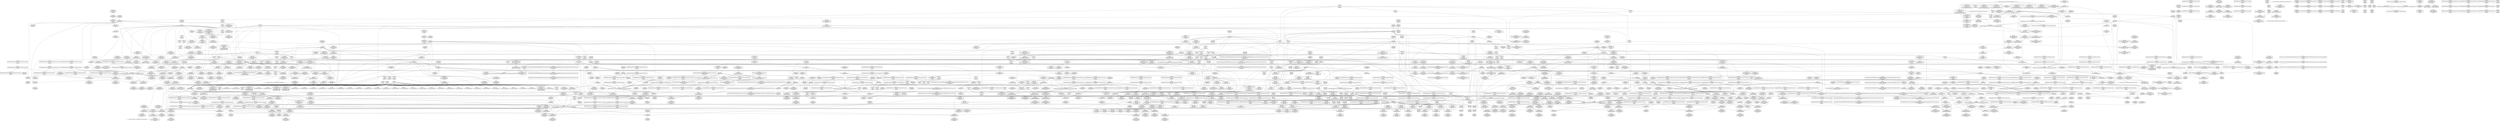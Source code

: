 digraph {
	CE0x479c3d0 [shape=record,shape=Mrecord,label="{CE0x479c3d0|sock_has_perm:tmp2|*LoadInst*|security/selinux/hooks.c,3964|*SummSource*}"]
	CE0x47399f0 [shape=record,shape=Mrecord,label="{CE0x47399f0|sock_has_perm:sid|security/selinux/hooks.c,3969|*SummSink*}"]
	CE0x47dbd40 [shape=record,shape=Mrecord,label="{CE0x47dbd40|GLOBAL:__rcu_read_unlock|*Constant*|*SummSink*}"]
	CE0x47b25e0 [shape=record,shape=Mrecord,label="{CE0x47b25e0|8:_%struct.sock*,_:_SCME_36,37_}"]
	CE0x47efc50 [shape=record,shape=Mrecord,label="{CE0x47efc50|rcu_read_unlock:tmp|*SummSource*}"]
	CE0x47d6bc0 [shape=record,shape=Mrecord,label="{CE0x47d6bc0|task_sid:tmp19|security/selinux/hooks.c,208|*SummSource*}"]
	CE0x4722700 [shape=record,shape=Mrecord,label="{CE0x4722700|i64*_getelementptr_inbounds_(_2_x_i64_,_2_x_i64_*___llvm_gcov_ctr367,_i64_0,_i64_1)|*Constant*}"]
	CE0x47b3da0 [shape=record,shape=Mrecord,label="{CE0x47b3da0|i64_56|*Constant*}"]
	CE0x4857660 [shape=record,shape=Mrecord,label="{CE0x4857660|__rcu_read_unlock:tmp4|include/linux/rcupdate.h,244|*SummSource*}"]
	CE0x47cb980 [shape=record,shape=Mrecord,label="{CE0x47cb980|GLOBAL:task_sid.__warned|Global_var:task_sid.__warned|*SummSource*}"]
	CE0x4802ca0 [shape=record,shape=Mrecord,label="{CE0x4802ca0|_call_void_lockdep_rcu_suspicious(i8*_getelementptr_inbounds_(_25_x_i8_,_25_x_i8_*_.str45,_i32_0,_i32_0),_i32_883,_i8*_getelementptr_inbounds_(_42_x_i8_,_42_x_i8_*_.str46,_i32_0,_i32_0))_#10,_!dbg_!27728|include/linux/rcupdate.h,882|*SummSource*}"]
	CE0x47f0b50 [shape=record,shape=Mrecord,label="{CE0x47f0b50|rcu_read_lock:tmp6|include/linux/rcupdate.h,882|*SummSource*}"]
	CE0x47dadb0 [shape=record,shape=Mrecord,label="{CE0x47dadb0|rcu_lock_release:entry|*SummSink*}"]
	CE0x47b2d00 [shape=record,shape=Mrecord,label="{CE0x47b2d00|8:_%struct.sock*,_:_SCME_42,43_}"]
	CE0x4840060 [shape=record,shape=Mrecord,label="{CE0x4840060|__preempt_count_sub:tmp}"]
	CE0x47bd730 [shape=record,shape=Mrecord,label="{CE0x47bd730|rcu_read_lock:tmp10|include/linux/rcupdate.h,882|*SummSink*}"]
	CE0x47aeda0 [shape=record,shape=Mrecord,label="{CE0x47aeda0|rcu_read_lock:tmp8|include/linux/rcupdate.h,882|*SummSource*}"]
	CE0x47a6e20 [shape=record,shape=Mrecord,label="{CE0x47a6e20|__preempt_count_sub:bb}"]
	CE0x47d2110 [shape=record,shape=Mrecord,label="{CE0x47d2110|i64_3|*Constant*|*SummSource*}"]
	CE0x476e660 [shape=record,shape=Mrecord,label="{CE0x476e660|GLOBAL:__llvm_gcov_ctr126|Global_var:__llvm_gcov_ctr126|*SummSink*}"]
	CE0x474ead0 [shape=record,shape=Mrecord,label="{CE0x474ead0|_call_void_mcount()_#3|*SummSink*}"]
	CE0x481a5d0 [shape=record,shape=Mrecord,label="{CE0x481a5d0|_call_void_lockdep_rcu_suspicious(i8*_getelementptr_inbounds_(_25_x_i8_,_25_x_i8_*_.str45,_i32_0,_i32_0),_i32_934,_i8*_getelementptr_inbounds_(_44_x_i8_,_44_x_i8_*_.str47,_i32_0,_i32_0))_#10,_!dbg_!27726|include/linux/rcupdate.h,933}"]
	CE0x47f20e0 [shape=record,shape=Mrecord,label="{CE0x47f20e0|_call_void_mcount()_#3|*SummSink*}"]
	CE0x480eaa0 [shape=record,shape=Mrecord,label="{CE0x480eaa0|rcu_read_unlock:tmp9|include/linux/rcupdate.h,933}"]
	CE0x47c3660 [shape=record,shape=Mrecord,label="{CE0x47c3660|i64*_getelementptr_inbounds_(_11_x_i64_,_11_x_i64_*___llvm_gcov_ctr127,_i64_0,_i64_1)|*Constant*|*SummSink*}"]
	CE0x4850490 [shape=record,shape=Mrecord,label="{CE0x4850490|__preempt_count_add:tmp2|*SummSink*}"]
	CE0x47d5970 [shape=record,shape=Mrecord,label="{CE0x47d5970|task_sid:tmp17|security/selinux/hooks.c,208}"]
	CE0x48727f0 [shape=record,shape=Mrecord,label="{CE0x48727f0|_ret_void,_!dbg_!27720|./arch/x86/include/asm/preempt.h,78}"]
	CE0x4733640 [shape=record,shape=Mrecord,label="{CE0x4733640|8:_%struct.sock*,_:_SCME_16,18_|*MultipleSource*|security/selinux/hooks.c, 3966|security/selinux/hooks.c,3966|security/selinux/hooks.c,3966}"]
	CE0x4721d20 [shape=record,shape=Mrecord,label="{CE0x4721d20|i64*_getelementptr_inbounds_(_2_x_i64_,_2_x_i64_*___llvm_gcov_ctr367,_i64_0,_i64_0)|*Constant*|*SummSource*}"]
	CE0x47dcbd0 [shape=record,shape=Mrecord,label="{CE0x47dcbd0|__rcu_read_lock:bb}"]
	CE0x48728e0 [shape=record,shape=Mrecord,label="{CE0x48728e0|__preempt_count_sub:val|Function::__preempt_count_sub&Arg::val::}"]
	CE0x48527c0 [shape=record,shape=Mrecord,label="{CE0x48527c0|_call_void_lock_release(%struct.lockdep_map*_%map,_i32_1,_i64_ptrtoint_(i8*_blockaddress(_rcu_lock_release,_%__here)_to_i64))_#10,_!dbg_!27716|include/linux/rcupdate.h,423|*SummSink*}"]
	CE0x4737260 [shape=record,shape=Mrecord,label="{CE0x4737260|32:_%struct.sock*,_:_CRE_8,16_|*MultipleSource*|security/selinux/hooks.c,4253|Function::selinux_socket_shutdown&Arg::sock::}"]
	CE0x472f8f0 [shape=record,shape=Mrecord,label="{CE0x472f8f0|avc_has_perm:tsid|Function::avc_has_perm&Arg::tsid::}"]
	CE0x47d6830 [shape=record,shape=Mrecord,label="{CE0x47d6830|task_sid:tmp18|security/selinux/hooks.c,208}"]
	CE0x4769040 [shape=record,shape=Mrecord,label="{CE0x4769040|GLOBAL:current_task|Global_var:current_task}"]
	CE0x47cb0f0 [shape=record,shape=Mrecord,label="{CE0x47cb0f0|rcu_read_lock:bb|*SummSink*}"]
	CE0x480ae60 [shape=record,shape=Mrecord,label="{CE0x480ae60|rcu_read_unlock:tmp9|include/linux/rcupdate.h,933|*SummSource*}"]
	CE0x4727e70 [shape=record,shape=Mrecord,label="{CE0x4727e70|selinux_socket_shutdown:tmp|*SummSource*}"]
	CE0x474b5e0 [shape=record,shape=Mrecord,label="{CE0x474b5e0|sock_has_perm:tmp|*SummSink*}"]
	CE0x472cd80 [shape=record,shape=Mrecord,label="{CE0x472cd80|avc_has_perm:tclass|Function::avc_has_perm&Arg::tclass::}"]
	CE0x4756b00 [shape=record,shape=Mrecord,label="{CE0x4756b00|rcu_lock_acquire:indirectgoto}"]
	CE0x47e9c90 [shape=record,shape=Mrecord,label="{CE0x47e9c90|task_sid:call7|security/selinux/hooks.c,208}"]
	CE0x479ebd0 [shape=record,shape=Mrecord,label="{CE0x479ebd0|task_sid:tmp27|security/selinux/hooks.c,208}"]
	CE0x4811230 [shape=record,shape=Mrecord,label="{CE0x4811230|rcu_read_unlock:tmp10|include/linux/rcupdate.h,933|*SummSink*}"]
	CE0x47b1470 [shape=record,shape=Mrecord,label="{CE0x47b1470|8:_%struct.sock*,_:_SCME_20,22_|*MultipleSource*|security/selinux/hooks.c, 3966|security/selinux/hooks.c,3966|security/selinux/hooks.c,3966}"]
	CE0x472cf20 [shape=record,shape=Mrecord,label="{CE0x472cf20|avc_has_perm:tclass|Function::avc_has_perm&Arg::tclass::|*SummSource*}"]
	CE0x47caee0 [shape=record,shape=Mrecord,label="{CE0x47caee0|rcu_read_lock:bb}"]
	CE0x48511a0 [shape=record,shape=Mrecord,label="{CE0x48511a0|_call_void_mcount()_#3}"]
	CE0x4747b90 [shape=record,shape=Mrecord,label="{CE0x4747b90|sock_has_perm:bb|*SummSink*}"]
	CE0x47ffe50 [shape=record,shape=Mrecord,label="{CE0x47ffe50|i8*_getelementptr_inbounds_(_25_x_i8_,_25_x_i8_*_.str45,_i32_0,_i32_0)|*Constant*}"]
	CE0x47b0a40 [shape=record,shape=Mrecord,label="{CE0x47b0a40|sock_has_perm:tmp10|security/selinux/hooks.c,3969|*SummSource*}"]
	CE0x47a0300 [shape=record,shape=Mrecord,label="{CE0x47a0300|i64*_getelementptr_inbounds_(_13_x_i64_,_13_x_i64_*___llvm_gcov_ctr126,_i64_0,_i64_10)|*Constant*}"]
	CE0x47ba2e0 [shape=record,shape=Mrecord,label="{CE0x47ba2e0|sock_has_perm:tmp4|security/selinux/hooks.c,3966|*SummSource*}"]
	CE0x47be2b0 [shape=record,shape=Mrecord,label="{CE0x47be2b0|rcu_read_lock:call3|include/linux/rcupdate.h,882}"]
	CE0x4756250 [shape=record,shape=Mrecord,label="{CE0x4756250|COLLAPSED:_GCMRE___llvm_gcov_ctr327_internal_global_6_x_i64_zeroinitializer:_elem_0:default:}"]
	CE0x47ded90 [shape=record,shape=Mrecord,label="{CE0x47ded90|i64*_getelementptr_inbounds_(_4_x_i64_,_4_x_i64_*___llvm_gcov_ctr128,_i64_0,_i64_0)|*Constant*|*SummSink*}"]
	CE0x47f3430 [shape=record,shape=Mrecord,label="{CE0x47f3430|rcu_read_lock:tmp4|include/linux/rcupdate.h,882|*SummSink*}"]
	CE0x47ff4c0 [shape=record,shape=Mrecord,label="{CE0x47ff4c0|rcu_read_lock:tmp16|include/linux/rcupdate.h,882|*SummSink*}"]
	CE0x47db140 [shape=record,shape=Mrecord,label="{CE0x47db140|rcu_lock_release:map|Function::rcu_lock_release&Arg::map::|*SummSink*}"]
	CE0x47c8050 [shape=record,shape=Mrecord,label="{CE0x47c8050|cred_sid:tmp3|*SummSink*}"]
	CE0x47cf8d0 [shape=record,shape=Mrecord,label="{CE0x47cf8d0|rcu_read_unlock:call|include/linux/rcupdate.h,933}"]
	CE0x480f430 [shape=record,shape=Mrecord,label="{CE0x480f430|__preempt_count_add:entry|*SummSink*}"]
	CE0x47aa1e0 [shape=record,shape=Mrecord,label="{CE0x47aa1e0|sock_has_perm:u|security/selinux/hooks.c,3973|*SummSink*}"]
	CE0x481bc20 [shape=record,shape=Mrecord,label="{CE0x481bc20|i8*_getelementptr_inbounds_(_44_x_i8_,_44_x_i8_*_.str47,_i32_0,_i32_0)|*Constant*|*SummSource*}"]
	CE0x47e9a30 [shape=record,shape=Mrecord,label="{CE0x47e9a30|i64*_getelementptr_inbounds_(_13_x_i64_,_13_x_i64_*___llvm_gcov_ctr126,_i64_0,_i64_12)|*Constant*|*SummSink*}"]
	CE0x47c7750 [shape=record,shape=Mrecord,label="{CE0x47c7750|rcu_read_lock:tmp1}"]
	CE0x47c7240 [shape=record,shape=Mrecord,label="{CE0x47c7240|task_sid:tmp|*SummSink*}"]
	CE0x47ab480 [shape=record,shape=Mrecord,label="{CE0x47ab480|sock_has_perm:net1|security/selinux/hooks.c,3973|*SummSource*}"]
	CE0x472f1b0 [shape=record,shape=Mrecord,label="{CE0x472f1b0|selinux_socket_shutdown:tmp2|*SummSource*}"]
	CE0x47f1cd0 [shape=record,shape=Mrecord,label="{CE0x47f1cd0|rcu_read_unlock:tmp4|include/linux/rcupdate.h,933|*SummSource*}"]
	CE0x47f0220 [shape=record,shape=Mrecord,label="{CE0x47f0220|i64*_getelementptr_inbounds_(_4_x_i64_,_4_x_i64_*___llvm_gcov_ctr128,_i64_0,_i64_3)|*Constant*}"]
	CE0x47ff020 [shape=record,shape=Mrecord,label="{CE0x47ff020|rcu_read_lock:tmp15|include/linux/rcupdate.h,882|*SummSink*}"]
	CE0x4728ce0 [shape=record,shape=Mrecord,label="{CE0x4728ce0|GLOBAL:get_current|*Constant*|*SummSource*}"]
	CE0x4767e90 [shape=record,shape=Mrecord,label="{CE0x4767e90|get_current:tmp4|./arch/x86/include/asm/current.h,14|*SummSink*}"]
	CE0x4858f00 [shape=record,shape=Mrecord,label="{CE0x4858f00|__preempt_count_add:tmp4|./arch/x86/include/asm/preempt.h,72}"]
	CE0x47acf80 [shape=record,shape=Mrecord,label="{CE0x47acf80|sock_has_perm:sid5|security/selinux/hooks.c,3976|*SummSink*}"]
	CE0x4819d70 [shape=record,shape=Mrecord,label="{CE0x4819d70|rcu_read_unlock:tmp17|include/linux/rcupdate.h,933}"]
	CE0x480dce0 [shape=record,shape=Mrecord,label="{CE0x480dce0|GLOBAL:__preempt_count_add|*Constant*|*SummSink*}"]
	CE0x479c1c0 [shape=record,shape=Mrecord,label="{CE0x479c1c0|sock_has_perm:tmp2|*LoadInst*|security/selinux/hooks.c,3964}"]
	CE0x4857ca0 [shape=record,shape=Mrecord,label="{CE0x4857ca0|__preempt_count_sub:tmp6|./arch/x86/include/asm/preempt.h,78|*SummSink*}"]
	CE0x47b3b40 [shape=record,shape=Mrecord,label="{CE0x47b3b40|8:_%struct.sock*,_:_SCME_54,55_}"]
	CE0x4749400 [shape=record,shape=Mrecord,label="{CE0x4749400|i32_1|*Constant*|*SummSink*}"]
	CE0x47fe5f0 [shape=record,shape=Mrecord,label="{CE0x47fe5f0|rcu_read_lock:tmp13|include/linux/rcupdate.h,882|*SummSink*}"]
	CE0x4846cb0 [shape=record,shape=Mrecord,label="{CE0x4846cb0|__preempt_count_add:tmp5|./arch/x86/include/asm/preempt.h,72|*SummSource*}"]
	CE0x47e5a60 [shape=record,shape=Mrecord,label="{CE0x47e5a60|i64*_getelementptr_inbounds_(_4_x_i64_,_4_x_i64_*___llvm_gcov_ctr128,_i64_0,_i64_1)|*Constant*|*SummSink*}"]
	CE0x4733820 [shape=record,shape=Mrecord,label="{CE0x4733820|get_current:tmp|*SummSink*}"]
	CE0x47eb7d0 [shape=record,shape=Mrecord,label="{CE0x47eb7d0|_call_void_rcu_read_unlock()_#10,_!dbg_!27748|security/selinux/hooks.c,209|*SummSink*}"]
	CE0x4726d30 [shape=record,shape=Mrecord,label="{CE0x4726d30|i64*_getelementptr_inbounds_(_2_x_i64_,_2_x_i64_*___llvm_gcov_ctr367,_i64_0,_i64_0)|*Constant*|*SummSink*}"]
	CE0x480c7f0 [shape=record,shape=Mrecord,label="{CE0x480c7f0|rcu_read_unlock:tmp3|*SummSource*}"]
	CE0x47fb560 [shape=record,shape=Mrecord,label="{CE0x47fb560|__preempt_count_sub:tmp3}"]
	CE0x47dcdc0 [shape=record,shape=Mrecord,label="{CE0x47dcdc0|__rcu_read_lock:bb|*SummSink*}"]
	CE0x47c4190 [shape=record,shape=Mrecord,label="{CE0x47c4190|i64_4|*Constant*|*SummSource*}"]
	CE0x47c8860 [shape=record,shape=Mrecord,label="{CE0x47c8860|__rcu_read_lock:entry|*SummSource*}"]
	CE0x47291b0 [shape=record,shape=Mrecord,label="{CE0x47291b0|32:_%struct.sock*,_:_CRE_4,6_|*MultipleSource*|security/selinux/hooks.c,4253|Function::selinux_socket_shutdown&Arg::sock::}"]
	CE0x4765b30 [shape=record,shape=Mrecord,label="{CE0x4765b30|sock_has_perm:perms|Function::sock_has_perm&Arg::perms::|*SummSink*}"]
	CE0x47cf740 [shape=record,shape=Mrecord,label="{CE0x47cf740|_call_void_mcount()_#3|*SummSource*}"]
	CE0x4727f20 [shape=record,shape=Mrecord,label="{CE0x4727f20|get_current:entry|*SummSource*}"]
	CE0x4757530 [shape=record,shape=Mrecord,label="{CE0x4757530|_call_void_rcu_lock_acquire(%struct.lockdep_map*_rcu_lock_map)_#10,_!dbg_!27711|include/linux/rcupdate.h,881|*SummSink*}"]
	CE0x4759b00 [shape=record,shape=Mrecord,label="{CE0x4759b00|rcu_read_lock:entry}"]
	CE0x47584c0 [shape=record,shape=Mrecord,label="{CE0x47584c0|task_sid:tmp3|*SummSource*}"]
	CE0x4853a90 [shape=record,shape=Mrecord,label="{CE0x4853a90|__rcu_read_unlock:tmp2}"]
	CE0x47551c0 [shape=record,shape=Mrecord,label="{CE0x47551c0|GLOBAL:rcu_lock_map|Global_var:rcu_lock_map}"]
	CE0x47aa250 [shape=record,shape=Mrecord,label="{CE0x47aa250|i8_2|*Constant*|*SummSink*}"]
	CE0x47aff10 [shape=record,shape=Mrecord,label="{CE0x47aff10|avc_has_perm:auditdata|Function::avc_has_perm&Arg::auditdata::|*SummSink*}"]
	CE0x483e550 [shape=record,shape=Mrecord,label="{CE0x483e550|COLLAPSED:_GCMRE___llvm_gcov_ctr129_internal_global_4_x_i64_zeroinitializer:_elem_0:default:}"]
	CE0x47b95b0 [shape=record,shape=Mrecord,label="{CE0x47b95b0|sock_has_perm:tmp12|security/selinux/hooks.c,3970}"]
	CE0x47ddfb0 [shape=record,shape=Mrecord,label="{CE0x47ddfb0|rcu_lock_release:tmp3|*SummSink*}"]
	CE0x47cb670 [shape=record,shape=Mrecord,label="{CE0x47cb670|i64_3|*Constant*}"]
	CE0x47e9670 [shape=record,shape=Mrecord,label="{CE0x47e9670|__rcu_read_lock:do.end}"]
	CE0x47b7c60 [shape=record,shape=Mrecord,label="{CE0x47b7c60|sock_has_perm:tmp7|security/selinux/hooks.c,3969}"]
	CE0x483d190 [shape=record,shape=Mrecord,label="{CE0x483d190|rcu_lock_release:tmp7|*SummSink*}"]
	CE0x47ec8f0 [shape=record,shape=Mrecord,label="{CE0x47ec8f0|_ret_void,_!dbg_!27735|include/linux/rcupdate.h,938|*SummSink*}"]
	CE0x47d75b0 [shape=record,shape=Mrecord,label="{CE0x47d75b0|_call_void_lockdep_rcu_suspicious(i8*_getelementptr_inbounds_(_25_x_i8_,_25_x_i8_*_.str3,_i32_0,_i32_0),_i32_208,_i8*_getelementptr_inbounds_(_41_x_i8_,_41_x_i8_*_.str44,_i32_0,_i32_0))_#10,_!dbg_!27732|security/selinux/hooks.c,208|*SummSource*}"]
	CE0x4802030 [shape=record,shape=Mrecord,label="{CE0x4802030|rcu_read_lock:tmp17|include/linux/rcupdate.h,882|*SummSource*}"]
	CE0x47e30f0 [shape=record,shape=Mrecord,label="{CE0x47e30f0|GLOBAL:lock_acquire|*Constant*|*SummSink*}"]
	CE0x4779410 [shape=record,shape=Mrecord,label="{CE0x4779410|sock_has_perm:tmp20|security/selinux/hooks.c,3977}"]
	CE0x4770a90 [shape=record,shape=Mrecord,label="{CE0x4770a90|_call_void_mcount()_#3}"]
	CE0x48176b0 [shape=record,shape=Mrecord,label="{CE0x48176b0|i64*_getelementptr_inbounds_(_11_x_i64_,_11_x_i64_*___llvm_gcov_ctr132,_i64_0,_i64_8)|*Constant*|*SummSource*}"]
	CE0x4814a10 [shape=record,shape=Mrecord,label="{CE0x4814a10|i64*_getelementptr_inbounds_(_4_x_i64_,_4_x_i64_*___llvm_gcov_ctr133,_i64_0,_i64_0)|*Constant*|*SummSource*}"]
	CE0x4859770 [shape=record,shape=Mrecord,label="{CE0x4859770|i64*_getelementptr_inbounds_(_4_x_i64_,_4_x_i64_*___llvm_gcov_ctr134,_i64_0,_i64_1)|*Constant*|*SummSink*}"]
	CE0x47af1a0 [shape=record,shape=Mrecord,label="{CE0x47af1a0|rcu_read_lock:tmp8|include/linux/rcupdate.h,882|*SummSink*}"]
	CE0x4770350 [shape=record,shape=Mrecord,label="{CE0x4770350|task_sid:tmp11|security/selinux/hooks.c,208|*SummSource*}"]
	CE0x4850ce0 [shape=record,shape=Mrecord,label="{CE0x4850ce0|i64*_getelementptr_inbounds_(_4_x_i64_,_4_x_i64_*___llvm_gcov_ctr128,_i64_0,_i64_0)|*Constant*|*SummSource*}"]
	CE0x47ee9a0 [shape=record,shape=Mrecord,label="{CE0x47ee9a0|rcu_read_unlock:tmp8|include/linux/rcupdate.h,933}"]
	CE0x474eca0 [shape=record,shape=Mrecord,label="{CE0x474eca0|i64*_getelementptr_inbounds_(_6_x_i64_,_6_x_i64_*___llvm_gcov_ctr327,_i64_0,_i64_0)|*Constant*}"]
	CE0x4755480 [shape=record,shape=Mrecord,label="{CE0x4755480|GLOBAL:rcu_lock_map|Global_var:rcu_lock_map|*SummSink*}"]
	CE0x4852620 [shape=record,shape=Mrecord,label="{CE0x4852620|_call_void_lock_release(%struct.lockdep_map*_%map,_i32_1,_i64_ptrtoint_(i8*_blockaddress(_rcu_lock_release,_%__here)_to_i64))_#10,_!dbg_!27716|include/linux/rcupdate.h,423}"]
	CE0x47e7c10 [shape=record,shape=Mrecord,label="{CE0x47e7c10|i64*_getelementptr_inbounds_(_4_x_i64_,_4_x_i64_*___llvm_gcov_ctr133,_i64_0,_i64_3)|*Constant*|*SummSink*}"]
	CE0x47bdfc0 [shape=record,shape=Mrecord,label="{CE0x47bdfc0|rcu_read_lock:tmp12|include/linux/rcupdate.h,882|*SummSource*}"]
	CE0x47ed850 [shape=record,shape=Mrecord,label="{CE0x47ed850|rcu_read_lock:tmp8|include/linux/rcupdate.h,882}"]
	CE0x47e12b0 [shape=record,shape=Mrecord,label="{CE0x47e12b0|__rcu_read_unlock:bb|*SummSink*}"]
	CE0x47c72d0 [shape=record,shape=Mrecord,label="{CE0x47c72d0|i64_1|*Constant*}"]
	CE0x47c5930 [shape=record,shape=Mrecord,label="{CE0x47c5930|task_sid:tobool1|security/selinux/hooks.c,208|*SummSink*}"]
	CE0x47c93a0 [shape=record,shape=Mrecord,label="{CE0x47c93a0|i64*_getelementptr_inbounds_(_13_x_i64_,_13_x_i64_*___llvm_gcov_ctr126,_i64_0,_i64_0)|*Constant*|*SummSink*}"]
	CE0x47d5280 [shape=record,shape=Mrecord,label="{CE0x47d5280|task_sid:tmp15|security/selinux/hooks.c,208}"]
	CE0x483d6c0 [shape=record,shape=Mrecord,label="{CE0x483d6c0|__rcu_read_unlock:do.body|*SummSink*}"]
	CE0x47dd7a0 [shape=record,shape=Mrecord,label="{CE0x47dd7a0|_call_void_lock_acquire(%struct.lockdep_map*_%map,_i32_0,_i32_0,_i32_2,_i32_0,_%struct.lockdep_map*_null,_i64_ptrtoint_(i8*_blockaddress(_rcu_lock_acquire,_%__here)_to_i64))_#10,_!dbg_!27716|include/linux/rcupdate.h,418|*SummSink*}"]
	CE0x479f960 [shape=record,shape=Mrecord,label="{CE0x479f960|task_sid:tmp21|security/selinux/hooks.c,208}"]
	CE0x4753fc0 [shape=record,shape=Mrecord,label="{CE0x4753fc0|sock_has_perm:retval.0|*SummSink*}"]
	CE0x480e710 [shape=record,shape=Mrecord,label="{CE0x480e710|rcu_lock_acquire:tmp2|*SummSink*}"]
	CE0x47e7ec0 [shape=record,shape=Mrecord,label="{CE0x47e7ec0|rcu_lock_release:tmp6|*SummSink*}"]
	CE0x47ccbb0 [shape=record,shape=Mrecord,label="{CE0x47ccbb0|i64_5|*Constant*|*SummSource*}"]
	CE0x4739050 [shape=record,shape=Mrecord,label="{CE0x4739050|i64_ptrtoint_(i8*_blockaddress(_rcu_lock_release,_%__here)_to_i64)|*Constant*}"]
	CE0x483c940 [shape=record,shape=Mrecord,label="{CE0x483c940|GLOBAL:__preempt_count_sub|*Constant*|*SummSink*}"]
	CE0x47eaed0 [shape=record,shape=Mrecord,label="{CE0x47eaed0|cred_sid:entry|*SummSink*}"]
	CE0x47e2cf0 [shape=record,shape=Mrecord,label="{CE0x47e2cf0|__rcu_read_unlock:tmp1}"]
	CE0x4805b70 [shape=record,shape=Mrecord,label="{CE0x4805b70|rcu_read_unlock:tmp16|include/linux/rcupdate.h,933}"]
	CE0x47321e0 [shape=record,shape=Mrecord,label="{CE0x47321e0|get_current:tmp}"]
	CE0x47b2e30 [shape=record,shape=Mrecord,label="{CE0x47b2e30|8:_%struct.sock*,_:_SCME_43,44_}"]
	CE0x47276a0 [shape=record,shape=Mrecord,label="{CE0x47276a0|_ret_%struct.task_struct*_%tmp4,_!dbg_!27714|./arch/x86/include/asm/current.h,14|*SummSource*}"]
	CE0x4893bf0 [shape=record,shape=Mrecord,label="{CE0x4893bf0|__preempt_count_sub:bb|*SummSink*}"]
	CE0x4812170 [shape=record,shape=Mrecord,label="{CE0x4812170|rcu_read_unlock:tmp12|include/linux/rcupdate.h,933}"]
	CE0x47d1490 [shape=record,shape=Mrecord,label="{CE0x47d1490|COLLAPSED:_GCMRE___llvm_gcov_ctr131_internal_global_2_x_i64_zeroinitializer:_elem_0:default:}"]
	CE0x485ba20 [shape=record,shape=Mrecord,label="{CE0x485ba20|__preempt_count_sub:sub|./arch/x86/include/asm/preempt.h,77|*SummSink*}"]
	CE0x47d48a0 [shape=record,shape=Mrecord,label="{CE0x47d48a0|i64_7|*Constant*}"]
	CE0x480aed0 [shape=record,shape=Mrecord,label="{CE0x480aed0|rcu_read_unlock:tmp9|include/linux/rcupdate.h,933|*SummSink*}"]
	CE0x4752710 [shape=record,shape=Mrecord,label="{CE0x4752710|0:_i8,_8:_%struct.lsm_network_audit*,_24:_%struct.selinux_audit_data*,_:_SCMRE_0,1_|*MultipleSource*|security/selinux/hooks.c, 3965|security/selinux/hooks.c,3972}"]
	CE0x47ff940 [shape=record,shape=Mrecord,label="{CE0x47ff940|i64*_getelementptr_inbounds_(_11_x_i64_,_11_x_i64_*___llvm_gcov_ctr127,_i64_0,_i64_8)|*Constant*|*SummSource*}"]
	CE0x48127e0 [shape=record,shape=Mrecord,label="{CE0x48127e0|_call_void_asm_addl_$1,_%gs:$0_,_*m,ri,*m,_dirflag_,_fpsr_,_flags_(i32*___preempt_count,_i32_%val,_i32*___preempt_count)_#3,_!dbg_!27714,_!srcloc_!27717|./arch/x86/include/asm/preempt.h,72|*SummSource*}"]
	CE0x47b4880 [shape=record,shape=Mrecord,label="{CE0x47b4880|_ret_i32_%call7,_!dbg_!27749|security/selinux/hooks.c,210}"]
	CE0x47d1d10 [shape=record,shape=Mrecord,label="{CE0x47d1d10|__rcu_read_lock:entry}"]
	CE0x4874250 [shape=record,shape=Mrecord,label="{CE0x4874250|i64*_getelementptr_inbounds_(_4_x_i64_,_4_x_i64_*___llvm_gcov_ctr134,_i64_0,_i64_1)|*Constant*|*SummSource*}"]
	CE0x4843cd0 [shape=record,shape=Mrecord,label="{CE0x4843cd0|i64*_getelementptr_inbounds_(_4_x_i64_,_4_x_i64_*___llvm_gcov_ctr134,_i64_0,_i64_2)|*Constant*|*SummSink*}"]
	CE0x47d5390 [shape=record,shape=Mrecord,label="{CE0x47d5390|task_sid:tmp14|security/selinux/hooks.c,208|*SummSource*}"]
	CE0x47ba950 [shape=record,shape=Mrecord,label="{CE0x47ba950|i8_0|*Constant*}"]
	CE0x48039b0 [shape=record,shape=Mrecord,label="{CE0x48039b0|rcu_read_lock:tmp20|include/linux/rcupdate.h,882}"]
	CE0x47be140 [shape=record,shape=Mrecord,label="{CE0x47be140|rcu_read_lock:tmp12|include/linux/rcupdate.h,882|*SummSink*}"]
	CE0x47553c0 [shape=record,shape=Mrecord,label="{CE0x47553c0|GLOBAL:rcu_lock_map|Global_var:rcu_lock_map|*SummSource*}"]
	CE0x4893cf0 [shape=record,shape=Mrecord,label="{CE0x4893cf0|i64*_getelementptr_inbounds_(_4_x_i64_,_4_x_i64_*___llvm_gcov_ctr129,_i64_0,_i64_0)|*Constant*}"]
	CE0x4760020 [shape=record,shape=Mrecord,label="{CE0x4760020|get_current:bb|*SummSink*}"]
	CE0x47c5070 [shape=record,shape=Mrecord,label="{CE0x47c5070|GLOBAL:rcu_read_lock|*Constant*}"]
	CE0x47273f0 [shape=record,shape=Mrecord,label="{CE0x47273f0|selinux_socket_shutdown:call|security/selinux/hooks.c,4253|*SummSource*}"]
	CE0x47f2bc0 [shape=record,shape=Mrecord,label="{CE0x47f2bc0|rcu_read_lock:tmp6|include/linux/rcupdate.h,882}"]
	CE0x47b1670 [shape=record,shape=Mrecord,label="{CE0x47b1670|8:_%struct.sock*,_:_SCME_24,25_}"]
	CE0x472fd10 [shape=record,shape=Mrecord,label="{CE0x472fd10|_call_void_mcount()_#3}"]
	CE0x47659a0 [shape=record,shape=Mrecord,label="{CE0x47659a0|sock_has_perm:perms|Function::sock_has_perm&Arg::perms::}"]
	CE0x47f3ac0 [shape=record,shape=Mrecord,label="{CE0x47f3ac0|_ret_void,_!dbg_!27717|include/linux/rcupdate.h,419|*SummSink*}"]
	CE0x477a1f0 [shape=record,shape=Mrecord,label="{CE0x477a1f0|rcu_read_unlock:call3|include/linux/rcupdate.h,933|*SummSource*}"]
	CE0x481a460 [shape=record,shape=Mrecord,label="{CE0x481a460|rcu_read_unlock:tmp18|include/linux/rcupdate.h,933|*SummSink*}"]
	CE0x4740b90 [shape=record,shape=Mrecord,label="{CE0x4740b90|task_sid:tmp7|security/selinux/hooks.c,208|*SummSource*}"]
	CE0x47b2710 [shape=record,shape=Mrecord,label="{CE0x47b2710|8:_%struct.sock*,_:_SCME_37,38_}"]
	CE0x47ec7e0 [shape=record,shape=Mrecord,label="{CE0x47ec7e0|_ret_void,_!dbg_!27735|include/linux/rcupdate.h,938|*SummSource*}"]
	CE0x47d4e50 [shape=record,shape=Mrecord,label="{CE0x47d4e50|task_sid:tmp14|security/selinux/hooks.c,208|*SummSink*}"]
	CE0x47d18e0 [shape=record,shape=Mrecord,label="{CE0x47d18e0|task_sid:do.body|*SummSink*}"]
	CE0x4770b00 [shape=record,shape=Mrecord,label="{CE0x4770b00|_call_void_mcount()_#3|*SummSource*}"]
	CE0x47dab40 [shape=record,shape=Mrecord,label="{CE0x47dab40|GLOBAL:rcu_lock_release|*Constant*|*SummSource*}"]
	CE0x4806e50 [shape=record,shape=Mrecord,label="{CE0x4806e50|rcu_read_unlock:tmp15|include/linux/rcupdate.h,933}"]
	CE0x47cdd50 [shape=record,shape=Mrecord,label="{CE0x47cdd50|rcu_read_lock:land.lhs.true|*SummSink*}"]
	CE0x472f760 [shape=record,shape=Mrecord,label="{CE0x472f760|avc_has_perm:ssid|Function::avc_has_perm&Arg::ssid::}"]
	CE0x47b0ef0 [shape=record,shape=Mrecord,label="{CE0x47b0ef0|cred_sid:tmp4|*LoadInst*|security/selinux/hooks.c,196}"]
	CE0x4805f80 [shape=record,shape=Mrecord,label="{CE0x4805f80|i64*_getelementptr_inbounds_(_11_x_i64_,_11_x_i64_*___llvm_gcov_ctr132,_i64_0,_i64_8)|*Constant*}"]
	CE0x47a9c70 [shape=record,shape=Mrecord,label="{CE0x47a9c70|__rcu_read_lock:tmp1|*SummSink*}"]
	CE0x480e010 [shape=record,shape=Mrecord,label="{CE0x480e010|rcu_read_unlock:if.then|*SummSource*}"]
	CE0x479d1e0 [shape=record,shape=Mrecord,label="{CE0x479d1e0|task_sid:tmp23|security/selinux/hooks.c,208|*SummSource*}"]
	CE0x47ff630 [shape=record,shape=Mrecord,label="{CE0x47ff630|i64*_getelementptr_inbounds_(_11_x_i64_,_11_x_i64_*___llvm_gcov_ctr127,_i64_0,_i64_8)|*Constant*}"]
	CE0x47e9490 [shape=record,shape=Mrecord,label="{CE0x47e9490|__rcu_read_unlock:tmp|*SummSource*}"]
	CE0x47f17c0 [shape=record,shape=Mrecord,label="{CE0x47f17c0|rcu_read_lock:tmp7|include/linux/rcupdate.h,882|*SummSource*}"]
	CE0x4754770 [shape=record,shape=Mrecord,label="{CE0x4754770|sock_has_perm:tmp18|security/selinux/hooks.c,3977|*SummSource*}"]
	CE0x476e5b0 [shape=record,shape=Mrecord,label="{CE0x476e5b0|GLOBAL:__llvm_gcov_ctr126|Global_var:__llvm_gcov_ctr126}"]
	CE0x483e440 [shape=record,shape=Mrecord,label="{CE0x483e440|__preempt_count_add:do.body|*SummSource*}"]
	CE0x47f0530 [shape=record,shape=Mrecord,label="{CE0x47f0530|rcu_read_unlock:tobool|include/linux/rcupdate.h,933|*SummSource*}"]
	CE0x48522b0 [shape=record,shape=Mrecord,label="{CE0x48522b0|rcu_lock_release:tmp5|include/linux/rcupdate.h,423|*SummSink*}"]
	CE0x4852690 [shape=record,shape=Mrecord,label="{CE0x4852690|_call_void_lock_release(%struct.lockdep_map*_%map,_i32_1,_i64_ptrtoint_(i8*_blockaddress(_rcu_lock_release,_%__here)_to_i64))_#10,_!dbg_!27716|include/linux/rcupdate.h,423|*SummSource*}"]
	CE0x47eafb0 [shape=record,shape=Mrecord,label="{CE0x47eafb0|cred_sid:cred|Function::cred_sid&Arg::cred::}"]
	CE0x47aeb50 [shape=record,shape=Mrecord,label="{CE0x47aeb50|0:_i8,_:_GCMR_rcu_read_lock.__warned_internal_global_i8_0,_section_.data.unlikely_,_align_1:_elem_0:default:}"]
	CE0x47b1ff0 [shape=record,shape=Mrecord,label="{CE0x47b1ff0|8:_%struct.sock*,_:_SCME_31,32_}"]
	CE0x4808f60 [shape=record,shape=Mrecord,label="{CE0x4808f60|rcu_read_unlock:tmp13|include/linux/rcupdate.h,933|*SummSource*}"]
	CE0x4811c30 [shape=record,shape=Mrecord,label="{CE0x4811c30|i64*_getelementptr_inbounds_(_4_x_i64_,_4_x_i64_*___llvm_gcov_ctr133,_i64_0,_i64_1)|*Constant*|*SummSource*}"]
	CE0x4819460 [shape=record,shape=Mrecord,label="{CE0x4819460|rcu_read_unlock:tmp21|include/linux/rcupdate.h,935|*SummSource*}"]
	CE0x47ceaa0 [shape=record,shape=Mrecord,label="{CE0x47ceaa0|task_sid:do.end}"]
	CE0x47b38e0 [shape=record,shape=Mrecord,label="{CE0x47b38e0|8:_%struct.sock*,_:_SCME_52,53_}"]
	"CONST[source:0(mediator),value:0(static)][purpose:{operation}][SrcIdx:2]"
	CE0x47af640 [shape=record,shape=Mrecord,label="{CE0x47af640|i64_5|*Constant*}"]
	CE0x47da4f0 [shape=record,shape=Mrecord,label="{CE0x47da4f0|rcu_lock_release:entry}"]
	CE0x48045b0 [shape=record,shape=Mrecord,label="{CE0x48045b0|i64*_getelementptr_inbounds_(_11_x_i64_,_11_x_i64_*___llvm_gcov_ctr127,_i64_0,_i64_10)|*Constant*|*SummSource*}"]
	CE0x474f270 [shape=record,shape=Mrecord,label="{CE0x474f270|32:_%struct.sock*,_:_CRE_24,32_|*MultipleSource*|security/selinux/hooks.c,4253|Function::selinux_socket_shutdown&Arg::sock::}"]
	CE0x4813da0 [shape=record,shape=Mrecord,label="{CE0x4813da0|_call_void___preempt_count_sub(i32_1)_#10,_!dbg_!27715|include/linux/rcupdate.h,244|*SummSource*}"]
	CE0x48181a0 [shape=record,shape=Mrecord,label="{CE0x48181a0|i64*_getelementptr_inbounds_(_11_x_i64_,_11_x_i64_*___llvm_gcov_ctr132,_i64_0,_i64_9)|*Constant*|*SummSink*}"]
	CE0x47d1810 [shape=record,shape=Mrecord,label="{CE0x47d1810|task_sid:do.body|*SummSource*}"]
	CE0x4728970 [shape=record,shape=Mrecord,label="{CE0x4728970|i32_5|*Constant*|*SummSink*}"]
	CE0x4729310 [shape=record,shape=Mrecord,label="{CE0x4729310|i64*_getelementptr_inbounds_(_2_x_i64_,_2_x_i64_*___llvm_gcov_ctr367,_i64_0,_i64_1)|*Constant*|*SummSource*}"]
	CE0x4751df0 [shape=record,shape=Mrecord,label="{CE0x4751df0|sock_has_perm:tmp14|security/selinux/hooks.c,3972}"]
	CE0x47dd1e0 [shape=record,shape=Mrecord,label="{CE0x47dd1e0|__preempt_count_add:tmp6|./arch/x86/include/asm/preempt.h,73}"]
	CE0x47d0580 [shape=record,shape=Mrecord,label="{CE0x47d0580|task_sid:if.end}"]
	CE0x47da250 [shape=record,shape=Mrecord,label="{CE0x47da250|_call_void_rcu_lock_release(%struct.lockdep_map*_rcu_lock_map)_#10,_!dbg_!27733|include/linux/rcupdate.h,935|*SummSource*}"]
	CE0x47ec0a0 [shape=record,shape=Mrecord,label="{CE0x47ec0a0|GLOBAL:rcu_read_unlock|*Constant*|*SummSource*}"]
	CE0x47cba50 [shape=record,shape=Mrecord,label="{CE0x47cba50|GLOBAL:task_sid.__warned|Global_var:task_sid.__warned|*SummSink*}"]
	CE0x4757660 [shape=record,shape=Mrecord,label="{CE0x4757660|rcu_lock_acquire:entry}"]
	CE0x47f2ab0 [shape=record,shape=Mrecord,label="{CE0x47f2ab0|rcu_read_lock:tmp5|include/linux/rcupdate.h,882|*SummSource*}"]
	CE0x47dc6b0 [shape=record,shape=Mrecord,label="{CE0x47dc6b0|_ret_void,_!dbg_!27717|include/linux/rcupdate.h,245|*SummSource*}"]
	CE0x4746fd0 [shape=record,shape=Mrecord,label="{CE0x4746fd0|get_current:tmp2}"]
	CE0x472b4e0 [shape=record,shape=Mrecord,label="{CE0x472b4e0|i64_0|*Constant*}"]
	CE0x4859510 [shape=record,shape=Mrecord,label="{CE0x4859510|i64*_getelementptr_inbounds_(_4_x_i64_,_4_x_i64_*___llvm_gcov_ctr129,_i64_0,_i64_2)|*Constant*|*SummSource*}"]
	CE0x47da8e0 [shape=record,shape=Mrecord,label="{CE0x47da8e0|GLOBAL:rcu_lock_release|*Constant*|*SummSink*}"]
	CE0x47cc530 [shape=record,shape=Mrecord,label="{CE0x47cc530|rcu_read_lock:tmp|*SummSource*}"]
	CE0x4872c20 [shape=record,shape=Mrecord,label="{CE0x4872c20|i64*_getelementptr_inbounds_(_4_x_i64_,_4_x_i64_*___llvm_gcov_ctr134,_i64_0,_i64_0)|*Constant*|*SummSink*}"]
	CE0x4893c80 [shape=record,shape=Mrecord,label="{CE0x4893c80|__preempt_count_add:do.end|*SummSink*}"]
	CE0x472ffc0 [shape=record,shape=Mrecord,label="{CE0x472ffc0|%struct.task_struct*_(%struct.task_struct**)*_asm_movq_%gs:$_1:P_,$0_,_r,im,_dirflag_,_fpsr_,_flags_}"]
	CE0x47b71d0 [shape=record,shape=Mrecord,label="{CE0x47b71d0|sock_has_perm:tmp7|security/selinux/hooks.c,3969|*SummSource*}"]
	CE0x474ebc0 [shape=record,shape=Mrecord,label="{CE0x474ebc0|sock_has_perm:cleanup|*SummSource*}"]
	CE0x47cdad0 [shape=record,shape=Mrecord,label="{CE0x47cdad0|rcu_read_lock:if.end|*SummSink*}"]
	CE0x4723a60 [shape=record,shape=Mrecord,label="{CE0x4723a60|selinux_socket_shutdown:tmp4|*LoadInst*|security/selinux/hooks.c,4253|*SummSink*}"]
	CE0x47ea140 [shape=record,shape=Mrecord,label="{CE0x47ea140|task_sid:tmp27|security/selinux/hooks.c,208|*SummSink*}"]
	CE0x472f5f0 [shape=record,shape=Mrecord,label="{CE0x472f5f0|avc_has_perm:ssid|Function::avc_has_perm&Arg::ssid::|*SummSource*}"]
	CE0x47afd50 [shape=record,shape=Mrecord,label="{CE0x47afd50|avc_has_perm:auditdata|Function::avc_has_perm&Arg::auditdata::}"]
	CE0x47e7a80 [shape=record,shape=Mrecord,label="{CE0x47e7a80|i64*_getelementptr_inbounds_(_4_x_i64_,_4_x_i64_*___llvm_gcov_ctr133,_i64_0,_i64_3)|*Constant*|*SummSource*}"]
	CE0x47ada60 [shape=record,shape=Mrecord,label="{CE0x47ada60|i32_4|*Constant*}"]
	CE0x480c2d0 [shape=record,shape=Mrecord,label="{CE0x480c2d0|rcu_read_unlock:tmp}"]
	CE0x4805290 [shape=record,shape=Mrecord,label="{CE0x4805290|cred_sid:bb}"]
	CE0x4744240 [shape=record,shape=Mrecord,label="{CE0x4744240|i64*_getelementptr_inbounds_(_13_x_i64_,_13_x_i64_*___llvm_gcov_ctr126,_i64_0,_i64_0)|*Constant*|*SummSource*}"]
	CE0x47ead40 [shape=record,shape=Mrecord,label="{CE0x47ead40|cred_sid:entry|*SummSource*}"]
	CE0x4852930 [shape=record,shape=Mrecord,label="{CE0x4852930|i32_1|*Constant*}"]
	CE0x4721890 [shape=record,shape=Mrecord,label="{CE0x4721890|32:_%struct.sock*,_:_CRE_40,48_|*MultipleSource*|security/selinux/hooks.c,4253|Function::selinux_socket_shutdown&Arg::sock::}"]
	CE0x4845c30 [shape=record,shape=Mrecord,label="{CE0x4845c30|i64*_getelementptr_inbounds_(_4_x_i64_,_4_x_i64_*___llvm_gcov_ctr135,_i64_0,_i64_1)|*Constant*}"]
	CE0x480c9a0 [shape=record,shape=Mrecord,label="{CE0x480c9a0|_call_void_mcount()_#3}"]
	CE0x47c4bb0 [shape=record,shape=Mrecord,label="{CE0x47c4bb0|rcu_read_lock:tobool|include/linux/rcupdate.h,882}"]
	CE0x4803dc0 [shape=record,shape=Mrecord,label="{CE0x4803dc0|rcu_read_lock:tmp21|include/linux/rcupdate.h,884}"]
	CE0x47ce630 [shape=record,shape=Mrecord,label="{CE0x47ce630|cred_sid:tmp1}"]
	CE0x483ce30 [shape=record,shape=Mrecord,label="{CE0x483ce30|__rcu_read_lock:do.body|*SummSink*}"]
	CE0x4752400 [shape=record,shape=Mrecord,label="{CE0x4752400|sock_has_perm:type|security/selinux/hooks.c,3972}"]
	CE0x4742290 [shape=record,shape=Mrecord,label="{CE0x4742290|_call_void_mcount()_#3|*SummSink*}"]
	CE0x474def0 [shape=record,shape=Mrecord,label="{CE0x474def0|_ret_void,_!dbg_!27717|include/linux/rcupdate.h,240|*SummSource*}"]
	CE0x47db8a0 [shape=record,shape=Mrecord,label="{CE0x47db8a0|_call_void___rcu_read_unlock()_#10,_!dbg_!27734|include/linux/rcupdate.h,937|*SummSource*}"]
	CE0x480dd50 [shape=record,shape=Mrecord,label="{CE0x480dd50|GLOBAL:__preempt_count_add|*Constant*|*SummSource*}"]
	CE0x485c410 [shape=record,shape=Mrecord,label="{CE0x485c410|i64*_getelementptr_inbounds_(_4_x_i64_,_4_x_i64_*___llvm_gcov_ctr135,_i64_0,_i64_3)|*Constant*}"]
	CE0x4894180 [shape=record,shape=Mrecord,label="{CE0x4894180|i64*_getelementptr_inbounds_(_4_x_i64_,_4_x_i64_*___llvm_gcov_ctr129,_i64_0,_i64_0)|*Constant*|*SummSink*}"]
	CE0x47f3bc0 [shape=record,shape=Mrecord,label="{CE0x47f3bc0|rcu_read_lock:call|include/linux/rcupdate.h,882|*SummSource*}"]
	CE0x47f31c0 [shape=record,shape=Mrecord,label="{CE0x47f31c0|i64_0|*Constant*}"]
	CE0x47d0190 [shape=record,shape=Mrecord,label="{CE0x47d0190|rcu_read_lock:tmp3}"]
	CE0x4754ef0 [shape=record,shape=Mrecord,label="{CE0x4754ef0|task_sid:if.then}"]
	CE0x47ba630 [shape=record,shape=Mrecord,label="{CE0x47ba630|sock_has_perm:tmp5|security/selinux/hooks.c,3966|*SummSource*}"]
	CE0x47d0420 [shape=record,shape=Mrecord,label="{CE0x47d0420|task_sid:land.lhs.true2|*SummSource*}"]
	CE0x479f340 [shape=record,shape=Mrecord,label="{CE0x479f340|i64*_getelementptr_inbounds_(_13_x_i64_,_13_x_i64_*___llvm_gcov_ctr126,_i64_0,_i64_9)|*Constant*|*SummSink*}"]
	CE0x4757e30 [shape=record,shape=Mrecord,label="{CE0x4757e30|rcu_read_lock:tmp3|*SummSource*}"]
	CE0x47d2c60 [shape=record,shape=Mrecord,label="{CE0x47d2c60|rcu_lock_acquire:map|Function::rcu_lock_acquire&Arg::map::}"]
	CE0x485ca90 [shape=record,shape=Mrecord,label="{CE0x485ca90|__preempt_count_add:do.end}"]
	CE0x472af90 [shape=record,shape=Mrecord,label="{CE0x472af90|i64*_getelementptr_inbounds_(_11_x_i64_,_11_x_i64_*___llvm_gcov_ctr132,_i64_0,_i64_1)|*Constant*|*SummSink*}"]
	CE0x47c3d70 [shape=record,shape=Mrecord,label="{CE0x47c3d70|i64*_getelementptr_inbounds_(_11_x_i64_,_11_x_i64_*___llvm_gcov_ctr127,_i64_0,_i64_1)|*Constant*}"]
	CE0x47af4d0 [shape=record,shape=Mrecord,label="{CE0x47af4d0|rcu_read_lock:tobool1|include/linux/rcupdate.h,882|*SummSink*}"]
	CE0x4742300 [shape=record,shape=Mrecord,label="{CE0x4742300|selinux_socket_shutdown:call|security/selinux/hooks.c,4253}"]
	CE0x4856a00 [shape=record,shape=Mrecord,label="{CE0x4856a00|rcu_lock_release:__here|*SummSource*}"]
	CE0x47b82d0 [shape=record,shape=Mrecord,label="{CE0x47b82d0|GLOBAL:__llvm_gcov_ctr327|Global_var:__llvm_gcov_ctr327|*SummSink*}"]
	CE0x474aa20 [shape=record,shape=Mrecord,label="{CE0x474aa20|sock_has_perm:tmp9|security/selinux/hooks.c,3969|*SummSink*}"]
	CE0x480b460 [shape=record,shape=Mrecord,label="{CE0x480b460|rcu_lock_acquire:__here}"]
	CE0x4737830 [shape=record,shape=Mrecord,label="{CE0x4737830|get_current:tmp3|*SummSource*}"]
	CE0x47e7ba0 [shape=record,shape=Mrecord,label="{CE0x47e7ba0|rcu_lock_release:tmp6}"]
	CE0x4729c00 [shape=record,shape=Mrecord,label="{CE0x4729c00|GLOBAL:get_current|*Constant*}"]
	CE0x47573b0 [shape=record,shape=Mrecord,label="{CE0x47573b0|task_sid:tmp8|security/selinux/hooks.c,208|*SummSink*}"]
	CE0x479e2f0 [shape=record,shape=Mrecord,label="{CE0x479e2f0|task_sid:tmp25|security/selinux/hooks.c,208|*SummSource*}"]
	CE0x47b6090 [shape=record,shape=Mrecord,label="{CE0x47b6090|sock_has_perm:call|security/selinux/hooks.c,3967|*SummSink*}"]
	CE0x4815170 [shape=record,shape=Mrecord,label="{CE0x4815170|rcu_read_unlock:tmp7|include/linux/rcupdate.h,933}"]
	CE0x47d36a0 [shape=record,shape=Mrecord,label="{CE0x47d36a0|i64*_getelementptr_inbounds_(_11_x_i64_,_11_x_i64_*___llvm_gcov_ctr132,_i64_0,_i64_1)|*Constant*}"]
	CE0x47d0490 [shape=record,shape=Mrecord,label="{CE0x47d0490|task_sid:land.lhs.true2|*SummSink*}"]
	CE0x47fb210 [shape=record,shape=Mrecord,label="{CE0x47fb210|__preempt_count_sub:tmp2}"]
	CE0x48197f0 [shape=record,shape=Mrecord,label="{CE0x48197f0|i64*_getelementptr_inbounds_(_11_x_i64_,_11_x_i64_*___llvm_gcov_ctr132,_i64_0,_i64_10)|*Constant*|*SummSink*}"]
	CE0x47c8fd0 [shape=record,shape=Mrecord,label="{CE0x47c8fd0|cred_sid:tmp2|*SummSink*}"]
	CE0x483c430 [shape=record,shape=Mrecord,label="{CE0x483c430|__rcu_read_lock:tmp4|include/linux/rcupdate.h,239}"]
	CE0x479ad20 [shape=record,shape=Mrecord,label="{CE0x479ad20|1216:_i8*,_:_CRE_1216,1224_|*MultipleSource*|Function::sock_has_perm&Arg::sk::|security/selinux/hooks.c,3964|*LoadInst*|security/selinux/hooks.c,4253}"]
	CE0x483e3d0 [shape=record,shape=Mrecord,label="{CE0x483e3d0|__preempt_count_add:do.body}"]
	CE0x48152e0 [shape=record,shape=Mrecord,label="{CE0x48152e0|GLOBAL:__preempt_count_add|*Constant*}"]
	CE0x47b7680 [shape=record,shape=Mrecord,label="{CE0x47b7680|sock_has_perm:cmp|security/selinux/hooks.c,3969|*SummSource*}"]
	CE0x4738b20 [shape=record,shape=Mrecord,label="{CE0x4738b20|GLOBAL:lock_release|*Constant*|*SummSource*}"]
	CE0x4756f20 [shape=record,shape=Mrecord,label="{CE0x4756f20|i64*_getelementptr_inbounds_(_11_x_i64_,_11_x_i64_*___llvm_gcov_ctr127,_i64_0,_i64_0)|*Constant*|*SummSink*}"]
	CE0x48089b0 [shape=record,shape=Mrecord,label="{CE0x48089b0|rcu_read_unlock:call3|include/linux/rcupdate.h,933|*SummSink*}"]
	CE0x485afe0 [shape=record,shape=Mrecord,label="{CE0x485afe0|i64*_getelementptr_inbounds_(_4_x_i64_,_4_x_i64_*___llvm_gcov_ctr129,_i64_0,_i64_3)|*Constant*}"]
	CE0x47d4970 [shape=record,shape=Mrecord,label="{CE0x47d4970|i64_7|*Constant*|*SummSource*}"]
	CE0x47408a0 [shape=record,shape=Mrecord,label="{CE0x47408a0|task_sid:tmp6|security/selinux/hooks.c,208|*SummSource*}"]
	CE0x47b3550 [shape=record,shape=Mrecord,label="{CE0x47b3550|8:_%struct.sock*,_:_SCME_49,50_}"]
	CE0x47f36f0 [shape=record,shape=Mrecord,label="{CE0x47f36f0|GLOBAL:__llvm_gcov_ctr132|Global_var:__llvm_gcov_ctr132|*SummSink*}"]
	CE0x47de040 [shape=record,shape=Mrecord,label="{CE0x47de040|rcu_lock_acquire:tmp|*SummSource*}"]
	CE0x47dc5f0 [shape=record,shape=Mrecord,label="{CE0x47dc5f0|_ret_void,_!dbg_!27717|include/linux/rcupdate.h,245}"]
	CE0x47a8c90 [shape=record,shape=Mrecord,label="{CE0x47a8c90|i64*_getelementptr_inbounds_(_6_x_i64_,_6_x_i64_*___llvm_gcov_ctr327,_i64_0,_i64_3)|*Constant*|*SummSink*}"]
	CE0x47ccd30 [shape=record,shape=Mrecord,label="{CE0x47ccd30|i64_5|*Constant*|*SummSink*}"]
	CE0x47d0360 [shape=record,shape=Mrecord,label="{CE0x47d0360|task_sid:land.lhs.true2}"]
	CE0x47ea660 [shape=record,shape=Mrecord,label="{CE0x47ea660|task_sid:call7|security/selinux/hooks.c,208|*SummSource*}"]
	CE0x47ea7a0 [shape=record,shape=Mrecord,label="{CE0x47ea7a0|GLOBAL:cred_sid|*Constant*|*SummSource*}"]
	CE0x4874400 [shape=record,shape=Mrecord,label="{CE0x4874400|__preempt_count_add:tmp3|*SummSource*}"]
	CE0x485b190 [shape=record,shape=Mrecord,label="{CE0x485b190|i64*_getelementptr_inbounds_(_4_x_i64_,_4_x_i64_*___llvm_gcov_ctr129,_i64_0,_i64_3)|*Constant*|*SummSource*}"]
	CE0x4742830 [shape=record,shape=Mrecord,label="{CE0x4742830|i32_65536|*Constant*}"]
	CE0x47b5db0 [shape=record,shape=Mrecord,label="{CE0x47b5db0|i32_8|*Constant*|*SummSource*}"]
	CE0x4756b70 [shape=record,shape=Mrecord,label="{CE0x4756b70|rcu_lock_acquire:indirectgoto|*SummSource*}"]
	CE0x47b0d40 [shape=record,shape=Mrecord,label="{CE0x47b0d40|task_sid:do.end6}"]
	CE0x4756560 [shape=record,shape=Mrecord,label="{CE0x4756560|_call_void_rcu_read_lock()_#10,_!dbg_!27712|security/selinux/hooks.c,207|*SummSource*}"]
	CE0x4806bb0 [shape=record,shape=Mrecord,label="{CE0x4806bb0|rcu_read_unlock:tmp14|include/linux/rcupdate.h,933|*SummSource*}"]
	CE0x4727150 [shape=record,shape=Mrecord,label="{CE0x4727150|selinux_socket_shutdown:bb|*SummSource*}"]
	CE0x47d4f60 [shape=record,shape=Mrecord,label="{CE0x47d4f60|i64_6|*Constant*}"]
	CE0x4859cc0 [shape=record,shape=Mrecord,label="{CE0x4859cc0|__rcu_read_unlock:tmp3|*SummSource*}"]
	CE0x485d460 [shape=record,shape=Mrecord,label="{CE0x485d460|__preempt_count_add:tmp7|./arch/x86/include/asm/preempt.h,73}"]
	CE0x483fca0 [shape=record,shape=Mrecord,label="{CE0x483fca0|i64*_getelementptr_inbounds_(_4_x_i64_,_4_x_i64_*___llvm_gcov_ctr135,_i64_0,_i64_0)|*Constant*|*SummSink*}"]
	CE0x4851fc0 [shape=record,shape=Mrecord,label="{CE0x4851fc0|rcu_lock_release:tmp5|include/linux/rcupdate.h,423}"]
	CE0x47bdca0 [shape=record,shape=Mrecord,label="{CE0x47bdca0|rcu_read_lock:tmp11|include/linux/rcupdate.h,882|*SummSink*}"]
	CE0x4735650 [shape=record,shape=Mrecord,label="{CE0x4735650|i32_0|*Constant*}"]
	CE0x48439c0 [shape=record,shape=Mrecord,label="{CE0x48439c0|_call_void_asm_addl_$1,_%gs:$0_,_*m,ri,*m,_dirflag_,_fpsr_,_flags_(i32*___preempt_count,_i32_%sub,_i32*___preempt_count)_#3,_!dbg_!27717,_!srcloc_!27718|./arch/x86/include/asm/preempt.h,77}"]
	CE0x4814860 [shape=record,shape=Mrecord,label="{CE0x4814860|rcu_read_unlock:if.end|*SummSource*}"]
	CE0x47b40c0 [shape=record,shape=Mrecord,label="{CE0x47b40c0|GLOBAL:task_sid|*Constant*|*SummSource*}"]
	CE0x47ac7f0 [shape=record,shape=Mrecord,label="{CE0x47ac7f0|sock_has_perm:sk4|security/selinux/hooks.c,3974|*SummSink*}"]
	CE0x4894260 [shape=record,shape=Mrecord,label="{CE0x4894260|__preempt_count_sub:tmp|*SummSink*}"]
	CE0x4741780 [shape=record,shape=Mrecord,label="{CE0x4741780|sock_has_perm:tmp1|*SummSink*}"]
	CE0x4815640 [shape=record,shape=Mrecord,label="{CE0x4815640|rcu_read_unlock:tobool1|include/linux/rcupdate.h,933|*SummSource*}"]
	CE0x47ee830 [shape=record,shape=Mrecord,label="{CE0x47ee830|GLOBAL:rcu_read_unlock.__warned|Global_var:rcu_read_unlock.__warned|*SummSink*}"]
	CE0x4741b70 [shape=record,shape=Mrecord,label="{CE0x4741b70|selinux_socket_shutdown:tmp4|*LoadInst*|security/selinux/hooks.c,4253|*SummSource*}"]
	CE0x47e3dd0 [shape=record,shape=Mrecord,label="{CE0x47e3dd0|i64_ptrtoint_(i8*_blockaddress(_rcu_lock_acquire,_%__here)_to_i64)|*Constant*}"]
	CE0x4814530 [shape=record,shape=Mrecord,label="{CE0x4814530|rcu_lock_release:tmp1|*SummSource*}"]
	CE0x47e0b50 [shape=record,shape=Mrecord,label="{CE0x47e0b50|i64*_getelementptr_inbounds_(_4_x_i64_,_4_x_i64_*___llvm_gcov_ctr129,_i64_0,_i64_1)|*Constant*}"]
	CE0x47b96e0 [shape=record,shape=Mrecord,label="{CE0x47b96e0|sock_has_perm:tmp12|security/selinux/hooks.c,3970|*SummSource*}"]
	CE0x48000a0 [shape=record,shape=Mrecord,label="{CE0x48000a0|i8*_getelementptr_inbounds_(_25_x_i8_,_25_x_i8_*_.str45,_i32_0,_i32_0)|*Constant*|*SummSource*}"]
	CE0x4853560 [shape=record,shape=Mrecord,label="{CE0x4853560|GLOBAL:lock_acquire|*Constant*}"]
	CE0x47eb310 [shape=record,shape=Mrecord,label="{CE0x47eb310|_ret_i32_%tmp6,_!dbg_!27716|security/selinux/hooks.c,197}"]
	CE0x47d8890 [shape=record,shape=Mrecord,label="{CE0x47d8890|i32_208|*Constant*|*SummSink*}"]
	CE0x480e890 [shape=record,shape=Mrecord,label="{CE0x480e890|rcu_read_unlock:tmp8|include/linux/rcupdate.h,933|*SummSource*}"]
	CE0x4721740 [shape=record,shape=Mrecord,label="{CE0x4721740|32:_%struct.sock*,_:_CRE_32,40_|*MultipleSource*|security/selinux/hooks.c,4253|Function::selinux_socket_shutdown&Arg::sock::}"]
	CE0x4724d10 [shape=record,shape=Mrecord,label="{CE0x4724d10|32:_%struct.sock*,_:_CRE_16,24_|*MultipleSource*|security/selinux/hooks.c,4253|Function::selinux_socket_shutdown&Arg::sock::}"]
	CE0x4812000 [shape=record,shape=Mrecord,label="{CE0x4812000|rcu_read_unlock:tmp11|include/linux/rcupdate.h,933|*SummSink*}"]
	CE0x47c2930 [shape=record,shape=Mrecord,label="{CE0x47c2930|task_sid:tmp7|security/selinux/hooks.c,208|*SummSink*}"]
	CE0x47b5cf0 [shape=record,shape=Mrecord,label="{CE0x47b5cf0|i32_8|*Constant*}"]
	CE0x47ae3e0 [shape=record,shape=Mrecord,label="{CE0x47ae3e0|i32_(i32,_i32,_i16,_i32,_%struct.common_audit_data*)*_bitcast_(i32_(i32,_i32,_i16,_i32,_%struct.common_audit_data.495*)*_avc_has_perm_to_i32_(i32,_i32,_i16,_i32,_%struct.common_audit_data*)*)|*Constant*}"]
	CE0x480b170 [shape=record,shape=Mrecord,label="{CE0x480b170|rcu_read_unlock:tmp10|include/linux/rcupdate.h,933|*SummSource*}"]
	CE0x48071b0 [shape=record,shape=Mrecord,label="{CE0x48071b0|_call_void_asm_sideeffect_,_memory_,_dirflag_,_fpsr_,_flags_()_#3,_!dbg_!27714,_!srcloc_!27715|include/linux/rcupdate.h,239|*SummSource*}"]
	CE0x47cadf0 [shape=record,shape=Mrecord,label="{CE0x47cadf0|rcu_read_lock:do.end|*SummSink*}"]
	CE0x483dc10 [shape=record,shape=Mrecord,label="{CE0x483dc10|__preempt_count_add:bb}"]
	CE0x47de6f0 [shape=record,shape=Mrecord,label="{CE0x47de6f0|i64*_getelementptr_inbounds_(_4_x_i64_,_4_x_i64_*___llvm_gcov_ctr133,_i64_0,_i64_0)|*Constant*}"]
	CE0x4800740 [shape=record,shape=Mrecord,label="{CE0x4800740|GLOBAL:lockdep_rcu_suspicious|*Constant*}"]
	CE0x4852140 [shape=record,shape=Mrecord,label="{CE0x4852140|rcu_lock_release:tmp5|include/linux/rcupdate.h,423|*SummSource*}"]
	CE0x47c7e90 [shape=record,shape=Mrecord,label="{CE0x47c7e90|cred_sid:tmp3}"]
	CE0x483e230 [shape=record,shape=Mrecord,label="{CE0x483e230|__preempt_count_add:bb|*SummSource*}"]
	CE0x4844f10 [shape=record,shape=Mrecord,label="{CE0x4844f10|__preempt_count_sub:tmp2|*SummSink*}"]
	CE0x479f0e0 [shape=record,shape=Mrecord,label="{CE0x479f0e0|i64*_getelementptr_inbounds_(_13_x_i64_,_13_x_i64_*___llvm_gcov_ctr126,_i64_0,_i64_9)|*Constant*}"]
	CE0x47f0450 [shape=record,shape=Mrecord,label="{CE0x47f0450|rcu_read_unlock:tobool|include/linux/rcupdate.h,933}"]
	CE0x47c4490 [shape=record,shape=Mrecord,label="{CE0x47c4490|task_sid:tmp11|security/selinux/hooks.c,208}"]
	CE0x47ec5d0 [shape=record,shape=Mrecord,label="{CE0x47ec5d0|_ret_void,_!dbg_!27735|include/linux/rcupdate.h,938}"]
	CE0x474a490 [shape=record,shape=Mrecord,label="{CE0x474a490|task_sid:do.body5}"]
	CE0x479d040 [shape=record,shape=Mrecord,label="{CE0x479d040|task_sid:tmp24|security/selinux/hooks.c,208}"]
	CE0x47de9f0 [shape=record,shape=Mrecord,label="{CE0x47de9f0|__rcu_read_lock:tmp2}"]
	CE0x4724910 [shape=record,shape=Mrecord,label="{CE0x4724910|_ret_%struct.task_struct*_%tmp4,_!dbg_!27714|./arch/x86/include/asm/current.h,14}"]
	CE0x4769130 [shape=record,shape=Mrecord,label="{CE0x4769130|GLOBAL:current_task|Global_var:current_task|*SummSink*}"]
	CE0x48129d0 [shape=record,shape=Mrecord,label="{CE0x48129d0|_call_void_asm_addl_$1,_%gs:$0_,_*m,ri,*m,_dirflag_,_fpsr_,_flags_(i32*___preempt_count,_i32_%val,_i32*___preempt_count)_#3,_!dbg_!27714,_!srcloc_!27717|./arch/x86/include/asm/preempt.h,72|*SummSink*}"]
	CE0x64f5ac0 [shape=record,shape=Mrecord,label="{CE0x64f5ac0|GLOBAL:sock_has_perm|*Constant*|*SummSink*}"]
	CE0x4805a00 [shape=record,shape=Mrecord,label="{CE0x4805a00|rcu_read_unlock:tmp15|include/linux/rcupdate.h,933|*SummSink*}"]
	CE0x47703c0 [shape=record,shape=Mrecord,label="{CE0x47703c0|task_sid:tmp11|security/selinux/hooks.c,208|*SummSink*}"]
	CE0x479fe30 [shape=record,shape=Mrecord,label="{CE0x479fe30|task_sid:tmp21|security/selinux/hooks.c,208|*SummSource*}"]
	CE0x47e32c0 [shape=record,shape=Mrecord,label="{CE0x47e32c0|i32_2|*Constant*}"]
	CE0x4806880 [shape=record,shape=Mrecord,label="{CE0x4806880|rcu_read_unlock:tmp14|include/linux/rcupdate.h,933}"]
	CE0x480c430 [shape=record,shape=Mrecord,label="{CE0x480c430|rcu_lock_acquire:tmp|*SummSink*}"]
	CE0x47ae270 [shape=record,shape=Mrecord,label="{CE0x47ae270|sock_has_perm:call6|security/selinux/hooks.c,3976|*SummSink*}"]
	CE0x47e4d90 [shape=record,shape=Mrecord,label="{CE0x47e4d90|rcu_lock_acquire:tmp7|*SummSink*}"]
	CE0x4721bd0 [shape=record,shape=Mrecord,label="{CE0x4721bd0|selinux_socket_shutdown:call|security/selinux/hooks.c,4253|*SummSink*}"]
	CE0x47cff00 [shape=record,shape=Mrecord,label="{CE0x47cff00|rcu_read_lock:tmp2|*SummSource*}"]
	CE0x4764900 [shape=record,shape=Mrecord,label="{CE0x4764900|_ret_i32_%retval.0,_!dbg_!27740|security/selinux/hooks.c,3977|*SummSource*}"]
	CE0x47420a0 [shape=record,shape=Mrecord,label="{CE0x47420a0|sock_has_perm:sk|Function::sock_has_perm&Arg::sk::}"]
	CE0x481bbb0 [shape=record,shape=Mrecord,label="{CE0x481bbb0|i8*_getelementptr_inbounds_(_44_x_i8_,_44_x_i8_*_.str47,_i32_0,_i32_0)|*Constant*}"]
	CE0x47af8f0 [shape=record,shape=Mrecord,label="{CE0x47af8f0|i64_4|*Constant*}"]
	CE0x47eff80 [shape=record,shape=Mrecord,label="{CE0x47eff80|rcu_read_unlock:tmp|*SummSink*}"]
	CE0x47dcc40 [shape=record,shape=Mrecord,label="{CE0x47dcc40|__rcu_read_lock:bb|*SummSource*}"]
	CE0x480a2f0 [shape=record,shape=Mrecord,label="{CE0x480a2f0|rcu_lock_release:tmp|*SummSource*}"]
	CE0x47397f0 [shape=record,shape=Mrecord,label="{CE0x47397f0|sock_has_perm:sid|security/selinux/hooks.c,3969}"]
	CE0x47aaa50 [shape=record,shape=Mrecord,label="{CE0x47aaa50|sock_has_perm:call6|security/selinux/hooks.c,3976}"]
	CE0x4840150 [shape=record,shape=Mrecord,label="{CE0x4840150|i64*_getelementptr_inbounds_(_4_x_i64_,_4_x_i64_*___llvm_gcov_ctr135,_i64_0,_i64_2)|*Constant*|*SummSource*}"]
	CE0x47cebe0 [shape=record,shape=Mrecord,label="{CE0x47cebe0|task_sid:do.end|*SummSource*}"]
	CE0x47a4290 [shape=record,shape=Mrecord,label="{CE0x47a4290|__preempt_count_sub:tmp4|./arch/x86/include/asm/preempt.h,77}"]
	CE0x47c8cc0 [shape=record,shape=Mrecord,label="{CE0x47c8cc0|task_sid:real_cred|security/selinux/hooks.c,208|*SummSink*}"]
	CE0x474a630 [shape=record,shape=Mrecord,label="{CE0x474a630|task_sid:do.body5|*SummSink*}"]
	CE0x4778db0 [shape=record,shape=Mrecord,label="{CE0x4778db0|sock_has_perm:tmp19|security/selinux/hooks.c,3977}"]
	CE0x4740a20 [shape=record,shape=Mrecord,label="{CE0x4740a20|task_sid:tmp7|security/selinux/hooks.c,208}"]
	CE0x47b1dc0 [shape=record,shape=Mrecord,label="{CE0x47b1dc0|8:_%struct.sock*,_:_SCME_29,30_}"]
	CE0x4806440 [shape=record,shape=Mrecord,label="{CE0x4806440|i64*_getelementptr_inbounds_(_4_x_i64_,_4_x_i64_*___llvm_gcov_ctr130,_i64_0,_i64_2)|*Constant*|*SummSink*}"]
	CE0x47b3a10 [shape=record,shape=Mrecord,label="{CE0x47b3a10|8:_%struct.sock*,_:_SCME_53,54_}"]
	CE0x47f0ed0 [shape=record,shape=Mrecord,label="{CE0x47f0ed0|i64*_getelementptr_inbounds_(_4_x_i64_,_4_x_i64_*___llvm_gcov_ctr133,_i64_0,_i64_1)|*Constant*|*SummSink*}"]
	CE0x479dac0 [shape=record,shape=Mrecord,label="{CE0x479dac0|task_sid:tmp25|security/selinux/hooks.c,208}"]
	CE0x47ed560 [shape=record,shape=Mrecord,label="{CE0x47ed560|GLOBAL:rcu_read_lock.__warned|Global_var:rcu_read_lock.__warned|*SummSource*}"]
	CE0x4893e90 [shape=record,shape=Mrecord,label="{CE0x4893e90|i64*_getelementptr_inbounds_(_4_x_i64_,_4_x_i64_*___llvm_gcov_ctr129,_i64_0,_i64_0)|*Constant*|*SummSource*}"]
	CE0x4729260 [shape=record,shape=Mrecord,label="{CE0x4729260|i64_1|*Constant*|*SummSource*}"]
	CE0x47dace0 [shape=record,shape=Mrecord,label="{CE0x47dace0|rcu_lock_release:entry|*SummSource*}"]
	CE0x47add50 [shape=record,shape=Mrecord,label="{CE0x47add50|i32_4|*Constant*|*SummSink*}"]
	CE0x47e45a0 [shape=record,shape=Mrecord,label="{CE0x47e45a0|rcu_lock_acquire:tmp6}"]
	CE0x47ce710 [shape=record,shape=Mrecord,label="{CE0x47ce710|cred_sid:tmp1|*SummSink*}"]
	CE0x48048c0 [shape=record,shape=Mrecord,label="{CE0x48048c0|rcu_read_lock:tmp22|include/linux/rcupdate.h,884}"]
	CE0x47baba0 [shape=record,shape=Mrecord,label="{CE0x47baba0|i8_0|*Constant*|*SummSink*}"]
	CE0x4893fe0 [shape=record,shape=Mrecord,label="{CE0x4893fe0|__preempt_count_sub:tmp1|*SummSource*}"]
	CE0x47eba70 [shape=record,shape=Mrecord,label="{CE0x47eba70|_call_void_rcu_read_unlock()_#10,_!dbg_!27748|security/selinux/hooks.c,209}"]
	CE0x47b3090 [shape=record,shape=Mrecord,label="{CE0x47b3090|8:_%struct.sock*,_:_SCME_45,46_}"]
	CE0x4744050 [shape=record,shape=Mrecord,label="{CE0x4744050|task_sid:land.lhs.true|*SummSink*}"]
	CE0x47dc0c0 [shape=record,shape=Mrecord,label="{CE0x47dc0c0|__rcu_read_unlock:entry|*SummSource*}"]
	CE0x47afb10 [shape=record,shape=Mrecord,label="{CE0x47afb10|avc_has_perm:requested|Function::avc_has_perm&Arg::requested::|*SummSink*}"]
	CE0x4757ad0 [shape=record,shape=Mrecord,label="{CE0x4757ad0|_ret_void,_!dbg_!27735|include/linux/rcupdate.h,884|*SummSink*}"]
	CE0x47ba4d0 [shape=record,shape=Mrecord,label="{CE0x47ba4d0|sock_has_perm:tmp5|security/selinux/hooks.c,3966}"]
	CE0x4761130 [shape=record,shape=Mrecord,label="{CE0x4761130|get_current:bb}"]
	CE0x4815000 [shape=record,shape=Mrecord,label="{CE0x4815000|rcu_read_unlock:tmp6|include/linux/rcupdate.h,933|*SummSink*}"]
	CE0x480bc80 [shape=record,shape=Mrecord,label="{CE0x480bc80|i64*_getelementptr_inbounds_(_4_x_i64_,_4_x_i64_*___llvm_gcov_ctr134,_i64_0,_i64_2)|*Constant*}"]
	CE0x47cb220 [shape=record,shape=Mrecord,label="{CE0x47cb220|cred_sid:tmp6|security/selinux/hooks.c,197|*SummSink*}"]
	CE0x47b47b0 [shape=record,shape=Mrecord,label="{CE0x47b47b0|task_sid:task|Function::task_sid&Arg::task::|*SummSink*}"]
	CE0x481b220 [shape=record,shape=Mrecord,label="{CE0x481b220|i32_934|*Constant*}"]
	CE0x472e6d0 [shape=record,shape=Mrecord,label="{CE0x472e6d0|cred_sid:tmp5|security/selinux/hooks.c,196|*SummSink*}"]
	CE0x480c4c0 [shape=record,shape=Mrecord,label="{CE0x480c4c0|rcu_lock_acquire:tmp1}"]
	CE0x4756640 [shape=record,shape=Mrecord,label="{CE0x4756640|_call_void_rcu_read_lock()_#10,_!dbg_!27712|security/selinux/hooks.c,207|*SummSink*}"]
	"CONST[source:0(mediator),value:0(static)][purpose:{operation}][SnkIdx:3]"
	CE0x47b2380 [shape=record,shape=Mrecord,label="{CE0x47b2380|8:_%struct.sock*,_:_SCME_34,35_}"]
	CE0x480c890 [shape=record,shape=Mrecord,label="{CE0x480c890|rcu_read_unlock:tmp3|*SummSink*}"]
	CE0x4855b60 [shape=record,shape=Mrecord,label="{CE0x4855b60|rcu_lock_release:__here}"]
	CE0x4739350 [shape=record,shape=Mrecord,label="{CE0x4739350|selinux_socket_shutdown:tmp3|*SummSink*}"]
	CE0x483ddb0 [shape=record,shape=Mrecord,label="{CE0x483ddb0|__rcu_read_unlock:tmp7|include/linux/rcupdate.h,245|*SummSource*}"]
	CE0x47284a0 [shape=record,shape=Mrecord,label="{CE0x47284a0|selinux_socket_shutdown:tmp|*SummSink*}"]
	CE0x483d290 [shape=record,shape=Mrecord,label="{CE0x483d290|i8*_undef|*Constant*}"]
	CE0x4851a90 [shape=record,shape=Mrecord,label="{CE0x4851a90|rcu_lock_release:tmp4|include/linux/rcupdate.h,423|*SummSource*}"]
	CE0x4754430 [shape=record,shape=Mrecord,label="{CE0x4754430|i64*_getelementptr_inbounds_(_6_x_i64_,_6_x_i64_*___llvm_gcov_ctr327,_i64_0,_i64_5)|*Constant*|*SummSink*}"]
	CE0x4736a20 [shape=record,shape=Mrecord,label="{CE0x4736a20|i32_5|*Constant*}"]
	CE0x4745ef0 [shape=record,shape=Mrecord,label="{CE0x4745ef0|i32_0|*Constant*}"]
	CE0x4811480 [shape=record,shape=Mrecord,label="{CE0x4811480|void_(i32*,_i32,_i32*)*_asm_addl_$1,_%gs:$0_,_*m,ri,*m,_dirflag_,_fpsr_,_flags_}"]
	CE0x47fc410 [shape=record,shape=Mrecord,label="{CE0x47fc410|rcu_read_lock:call3|include/linux/rcupdate.h,882|*SummSink*}"]
	CE0x483da30 [shape=record,shape=Mrecord,label="{CE0x483da30|__rcu_read_unlock:do.body|*SummSource*}"]
	CE0x47afdc0 [shape=record,shape=Mrecord,label="{CE0x47afdc0|avc_has_perm:auditdata|Function::avc_has_perm&Arg::auditdata::|*SummSource*}"]
	CE0x47f0810 [shape=record,shape=Mrecord,label="{CE0x47f0810|rcu_read_lock:tmp5|include/linux/rcupdate.h,882|*SummSink*}"]
	CE0x47ccdd0 [shape=record,shape=Mrecord,label="{CE0x47ccdd0|i32_0|*Constant*}"]
	CE0x47635c0 [shape=record,shape=Mrecord,label="{CE0x47635c0|sock_has_perm:task|Function::sock_has_perm&Arg::task::}"]
	CE0x47cd610 [shape=record,shape=Mrecord,label="{CE0x47cd610|i64*_getelementptr_inbounds_(_2_x_i64_,_2_x_i64_*___llvm_gcov_ctr131,_i64_0,_i64_1)|*Constant*}"]
	CE0x480f540 [shape=record,shape=Mrecord,label="{CE0x480f540|i32_1|*Constant*}"]
	CE0x47a1bb0 [shape=record,shape=Mrecord,label="{CE0x47a1bb0|__preempt_count_add:do.body|*SummSink*}"]
	CE0x47d8700 [shape=record,shape=Mrecord,label="{CE0x47d8700|i32_208|*Constant*|*SummSource*}"]
	CE0x483e2a0 [shape=record,shape=Mrecord,label="{CE0x483e2a0|__preempt_count_add:bb|*SummSink*}"]
	CE0x4749820 [shape=record,shape=Mrecord,label="{CE0x4749820|cred_sid:tmp5|security/selinux/hooks.c,196|*SummSource*}"]
	CE0x4752c80 [shape=record,shape=Mrecord,label="{CE0x4752c80|i8_2|*Constant*}"]
	CE0x47b1890 [shape=record,shape=Mrecord,label="{CE0x47b1890|8:_%struct.sock*,_:_SCME_25,26_}"]
	CE0x47f3f50 [shape=record,shape=Mrecord,label="{CE0x47f3f50|_call_void___preempt_count_add(i32_1)_#10,_!dbg_!27711|include/linux/rcupdate.h,239}"]
	CE0x47e2660 [shape=record,shape=Mrecord,label="{CE0x47e2660|_call_void_mcount()_#3|*SummSource*}"]
	CE0x48019e0 [shape=record,shape=Mrecord,label="{CE0x48019e0|i64*_getelementptr_inbounds_(_11_x_i64_,_11_x_i64_*___llvm_gcov_ctr127,_i64_0,_i64_9)|*Constant*|*SummSink*}"]
	CE0x4814bf0 [shape=record,shape=Mrecord,label="{CE0x4814bf0|i64*_getelementptr_inbounds_(_4_x_i64_,_4_x_i64_*___llvm_gcov_ctr133,_i64_0,_i64_0)|*Constant*|*SummSink*}"]
	CE0x47c4290 [shape=record,shape=Mrecord,label="{CE0x47c4290|i64_4|*Constant*|*SummSink*}"]
	CE0x47b5e20 [shape=record,shape=Mrecord,label="{CE0x47b5e20|i32_8|*Constant*|*SummSink*}"]
	CE0x47e9390 [shape=record,shape=Mrecord,label="{CE0x47e9390|i64*_getelementptr_inbounds_(_4_x_i64_,_4_x_i64_*___llvm_gcov_ctr128,_i64_0,_i64_0)|*Constant*}"]
	CE0x47d5d30 [shape=record,shape=Mrecord,label="{CE0x47d5d30|task_sid:tmp16|security/selinux/hooks.c,208|*SummSource*}"]
	CE0x479def0 [shape=record,shape=Mrecord,label="{CE0x479def0|i64*_getelementptr_inbounds_(_13_x_i64_,_13_x_i64_*___llvm_gcov_ctr126,_i64_0,_i64_11)|*Constant*|*SummSink*}"]
	CE0x47d3410 [shape=record,shape=Mrecord,label="{CE0x47d3410|rcu_read_unlock:tmp1|*SummSink*}"]
	CE0x47b6ec0 [shape=record,shape=Mrecord,label="{CE0x47b6ec0|sock_has_perm:tmp6|security/selinux/hooks.c,3969|*SummSource*}"]
	CE0x474a700 [shape=record,shape=Mrecord,label="{CE0x474a700|task_sid:land.lhs.true}"]
	CE0x47b2840 [shape=record,shape=Mrecord,label="{CE0x47b2840|8:_%struct.sock*,_:_SCME_38,39_}"]
	CE0x47d3c50 [shape=record,shape=Mrecord,label="{CE0x47d3c50|task_sid:tmp13|security/selinux/hooks.c,208|*SummSource*}"]
	CE0x47d26d0 [shape=record,shape=Mrecord,label="{CE0x47d26d0|i64*_getelementptr_inbounds_(_2_x_i64_,_2_x_i64_*___llvm_gcov_ctr131,_i64_0,_i64_0)|*Constant*|*SummSink*}"]
	CE0x4857f10 [shape=record,shape=Mrecord,label="{CE0x4857f10|_call_void_mcount()_#3|*SummSource*}"]
	CE0x4805300 [shape=record,shape=Mrecord,label="{CE0x4805300|cred_sid:bb|*SummSource*}"]
	CE0x4808730 [shape=record,shape=Mrecord,label="{CE0x4808730|_ret_void,_!dbg_!27719|./arch/x86/include/asm/preempt.h,73|*SummSource*}"]
	CE0x47547e0 [shape=record,shape=Mrecord,label="{CE0x47547e0|sock_has_perm:tmp18|security/selinux/hooks.c,3977|*SummSink*}"]
	CE0x4856050 [shape=record,shape=Mrecord,label="{CE0x4856050|rcu_lock_release:indirectgoto|*SummSink*}"]
	CE0x47c8690 [shape=record,shape=Mrecord,label="{CE0x47c8690|GLOBAL:__rcu_read_lock|*Constant*|*SummSource*}"]
	CE0x47cc0e0 [shape=record,shape=Mrecord,label="{CE0x47cc0e0|cred_sid:sid|security/selinux/hooks.c,197}"]
	CE0x47525a0 [shape=record,shape=Mrecord,label="{CE0x47525a0|sock_has_perm:type|security/selinux/hooks.c,3972|*SummSink*}"]
	CE0x47efbe0 [shape=record,shape=Mrecord,label="{CE0x47efbe0|COLLAPSED:_GCMRE___llvm_gcov_ctr132_internal_global_11_x_i64_zeroinitializer:_elem_0:default:}"]
	CE0x47b4550 [shape=record,shape=Mrecord,label="{CE0x47b4550|task_sid:task|Function::task_sid&Arg::task::}"]
	CE0x47de5e0 [shape=record,shape=Mrecord,label="{CE0x47de5e0|rcu_lock_release:bb|*SummSink*}"]
	CE0x4745940 [shape=record,shape=Mrecord,label="{CE0x4745940|__rcu_read_lock:tmp5|include/linux/rcupdate.h,239|*SummSource*}"]
	CE0x47bad40 [shape=record,shape=Mrecord,label="{CE0x47bad40|GLOBAL:task_sid|*Constant*}"]
	CE0x47db250 [shape=record,shape=Mrecord,label="{CE0x47db250|GLOBAL:__rcu_read_unlock|*Constant*}"]
	CE0x47cef70 [shape=record,shape=Mrecord,label="{CE0x47cef70|_call_void_mcount()_#3|*SummSource*}"]
	CE0x47727d0 [shape=record,shape=Mrecord,label="{CE0x47727d0|sock_has_perm:bb}"]
	CE0x47cda00 [shape=record,shape=Mrecord,label="{CE0x47cda00|rcu_read_lock:if.end|*SummSource*}"]
	CE0x47e8aa0 [shape=record,shape=Mrecord,label="{CE0x47e8aa0|i64*_getelementptr_inbounds_(_4_x_i64_,_4_x_i64_*___llvm_gcov_ctr133,_i64_0,_i64_2)|*Constant*}"]
	CE0x47b4240 [shape=record,shape=Mrecord,label="{CE0x47b4240|GLOBAL:task_sid|*Constant*|*SummSink*}"]
	CE0x47dead0 [shape=record,shape=Mrecord,label="{CE0x47dead0|__rcu_read_lock:tmp2|*SummSink*}"]
	CE0x48058d0 [shape=record,shape=Mrecord,label="{CE0x48058d0|rcu_read_unlock:tmp15|include/linux/rcupdate.h,933|*SummSource*}"]
	CE0x481a910 [shape=record,shape=Mrecord,label="{CE0x481a910|_call_void_lockdep_rcu_suspicious(i8*_getelementptr_inbounds_(_25_x_i8_,_25_x_i8_*_.str45,_i32_0,_i32_0),_i32_934,_i8*_getelementptr_inbounds_(_44_x_i8_,_44_x_i8_*_.str47,_i32_0,_i32_0))_#10,_!dbg_!27726|include/linux/rcupdate.h,933|*SummSource*}"]
	CE0x480deb0 [shape=record,shape=Mrecord,label="{CE0x480deb0|__preempt_count_add:entry|*SummSource*}"]
	CE0x4858f70 [shape=record,shape=Mrecord,label="{CE0x4858f70|__preempt_count_add:tmp4|./arch/x86/include/asm/preempt.h,72|*SummSource*}"]
	CE0x474bce0 [shape=record,shape=Mrecord,label="{CE0x474bce0|sock_has_perm:ad|security/selinux/hooks.c, 3965|*SummSource*}"]
	CE0x4734170 [shape=record,shape=Mrecord,label="{CE0x4734170|i64*_getelementptr_inbounds_(_2_x_i64_,_2_x_i64_*___llvm_gcov_ctr98,_i64_0,_i64_1)|*Constant*|*SummSink*}"]
	CE0x479ced0 [shape=record,shape=Mrecord,label="{CE0x479ced0|task_sid:tmp22|security/selinux/hooks.c,208|*SummSource*}"]
	CE0x47cd8a0 [shape=record,shape=Mrecord,label="{CE0x47cd8a0|i64*_getelementptr_inbounds_(_2_x_i64_,_2_x_i64_*___llvm_gcov_ctr131,_i64_0,_i64_1)|*Constant*|*SummSource*}"]
	CE0x47c29c0 [shape=record,shape=Mrecord,label="{CE0x47c29c0|task_sid:tmp8|security/selinux/hooks.c,208}"]
	CE0x47e9930 [shape=record,shape=Mrecord,label="{CE0x47e9930|i64*_getelementptr_inbounds_(_13_x_i64_,_13_x_i64_*___llvm_gcov_ctr126,_i64_0,_i64_12)|*Constant*|*SummSource*}"]
	CE0x4803140 [shape=record,shape=Mrecord,label="{CE0x4803140|_call_void_lockdep_rcu_suspicious(i8*_getelementptr_inbounds_(_25_x_i8_,_25_x_i8_*_.str45,_i32_0,_i32_0),_i32_883,_i8*_getelementptr_inbounds_(_42_x_i8_,_42_x_i8_*_.str46,_i32_0,_i32_0))_#10,_!dbg_!27728|include/linux/rcupdate.h,882|*SummSink*}"]
	CE0x47e3f10 [shape=record,shape=Mrecord,label="{CE0x47e3f10|i64_ptrtoint_(i8*_blockaddress(_rcu_lock_acquire,_%__here)_to_i64)|*Constant*|*SummSource*}"]
	CE0x4733ff0 [shape=record,shape=Mrecord,label="{CE0x4733ff0|selinux_socket_shutdown:entry|*SummSource*}"]
	CE0x474d950 [shape=record,shape=Mrecord,label="{CE0x474d950|task_sid:tmp2}"]
	CE0x475feb0 [shape=record,shape=Mrecord,label="{CE0x475feb0|get_current:bb|*SummSource*}"]
	CE0x479c5e0 [shape=record,shape=Mrecord,label="{CE0x479c5e0|sock_has_perm:tmp2|*LoadInst*|security/selinux/hooks.c,3964|*SummSink*}"]
	CE0x47f28b0 [shape=record,shape=Mrecord,label="{CE0x47f28b0|GLOBAL:__llvm_gcov_ctr127|Global_var:__llvm_gcov_ctr127|*SummSink*}"]
	CE0x472f830 [shape=record,shape=Mrecord,label="{CE0x472f830|avc_has_perm:ssid|Function::avc_has_perm&Arg::ssid::|*SummSink*}"]
	CE0x481aa40 [shape=record,shape=Mrecord,label="{CE0x481aa40|_call_void_lockdep_rcu_suspicious(i8*_getelementptr_inbounds_(_25_x_i8_,_25_x_i8_*_.str45,_i32_0,_i32_0),_i32_934,_i8*_getelementptr_inbounds_(_44_x_i8_,_44_x_i8_*_.str47,_i32_0,_i32_0))_#10,_!dbg_!27726|include/linux/rcupdate.h,933|*SummSink*}"]
	CE0x48720f0 [shape=record,shape=Mrecord,label="{CE0x48720f0|i64*_getelementptr_inbounds_(_4_x_i64_,_4_x_i64_*___llvm_gcov_ctr134,_i64_0,_i64_3)|*Constant*}"]
	CE0x4819e50 [shape=record,shape=Mrecord,label="{CE0x4819e50|rcu_read_unlock:tmp17|include/linux/rcupdate.h,933|*SummSink*}"]
	CE0x47c7340 [shape=record,shape=Mrecord,label="{CE0x47c7340|task_sid:tmp1}"]
	"CONST[source:0(mediator),value:2(dynamic)][purpose:{subject}][SnkIdx:0]"
	CE0x485bbe0 [shape=record,shape=Mrecord,label="{CE0x485bbe0|_call_void_asm_addl_$1,_%gs:$0_,_*m,ri,*m,_dirflag_,_fpsr_,_flags_(i32*___preempt_count,_i32_%sub,_i32*___preempt_count)_#3,_!dbg_!27717,_!srcloc_!27718|./arch/x86/include/asm/preempt.h,77|*SummSource*}"]
	CE0x47f2f70 [shape=record,shape=Mrecord,label="{CE0x47f2f70|i64*_getelementptr_inbounds_(_4_x_i64_,_4_x_i64_*___llvm_gcov_ctr128,_i64_0,_i64_2)|*Constant*}"]
	CE0x4728a20 [shape=record,shape=Mrecord,label="{CE0x4728a20|selinux_socket_shutdown:sk|security/selinux/hooks.c,4253|*SummSource*}"]
	CE0x47b65d0 [shape=record,shape=Mrecord,label="{CE0x47b65d0|i32_2|*Constant*}"]
	CE0x47dcad0 [shape=record,shape=Mrecord,label="{CE0x47dcad0|_ret_void,_!dbg_!27717|include/linux/rcupdate.h,245|*SummSink*}"]
	CE0x48037d0 [shape=record,shape=Mrecord,label="{CE0x48037d0|rcu_read_lock:tmp19|include/linux/rcupdate.h,882|*SummSource*}"]
	CE0x4840340 [shape=record,shape=Mrecord,label="{CE0x4840340|i64*_getelementptr_inbounds_(_4_x_i64_,_4_x_i64_*___llvm_gcov_ctr135,_i64_0,_i64_2)|*Constant*|*SummSink*}"]
	CE0x479f150 [shape=record,shape=Mrecord,label="{CE0x479f150|i64*_getelementptr_inbounds_(_13_x_i64_,_13_x_i64_*___llvm_gcov_ctr126,_i64_0,_i64_9)|*Constant*|*SummSource*}"]
	CE0x47ec250 [shape=record,shape=Mrecord,label="{CE0x47ec250|rcu_read_unlock:entry|*SummSource*}"]
	CE0x4850eb0 [shape=record,shape=Mrecord,label="{CE0x4850eb0|__rcu_read_unlock:tmp}"]
	CE0x472b730 [shape=record,shape=Mrecord,label="{CE0x472b730|task_sid:tmp5|security/selinux/hooks.c,208|*SummSource*}"]
	CE0x47d6760 [shape=record,shape=Mrecord,label="{CE0x47d6760|i64*_getelementptr_inbounds_(_13_x_i64_,_13_x_i64_*___llvm_gcov_ctr126,_i64_0,_i64_8)|*Constant*|*SummSink*}"]
	CE0x47d12c0 [shape=record,shape=Mrecord,label="{CE0x47d12c0|i64_3|*Constant*}"]
	CE0x47313a0 [shape=record,shape=Mrecord,label="{CE0x47313a0|selinux_socket_shutdown:call1|security/selinux/hooks.c,4253|*SummSource*}"]
	CE0x47d4d20 [shape=record,shape=Mrecord,label="{CE0x47d4d20|i64_7|*Constant*|*SummSink*}"]
	CE0x47b2f60 [shape=record,shape=Mrecord,label="{CE0x47b2f60|8:_%struct.sock*,_:_SCME_44,45_}"]
	CE0x48435b0 [shape=record,shape=Mrecord,label="{CE0x48435b0|rcu_lock_acquire:tmp4|include/linux/rcupdate.h,418|*SummSink*}"]
	CE0x47ab880 [shape=record,shape=Mrecord,label="{CE0x47ab880|sock_has_perm:u2|security/selinux/hooks.c,3974}"]
	CE0x4852eb0 [shape=record,shape=Mrecord,label="{CE0x4852eb0|_call_void_asm_sideeffect_,_memory_,_dirflag_,_fpsr_,_flags_()_#3,_!dbg_!27711,_!srcloc_!27714|include/linux/rcupdate.h,244|*SummSource*}"]
	CE0x47d7620 [shape=record,shape=Mrecord,label="{CE0x47d7620|_call_void_lockdep_rcu_suspicious(i8*_getelementptr_inbounds_(_25_x_i8_,_25_x_i8_*_.str3,_i32_0,_i32_0),_i32_208,_i8*_getelementptr_inbounds_(_41_x_i8_,_41_x_i8_*_.str44,_i32_0,_i32_0))_#10,_!dbg_!27732|security/selinux/hooks.c,208|*SummSink*}"]
	CE0x479fea0 [shape=record,shape=Mrecord,label="{CE0x479fea0|task_sid:tmp21|security/selinux/hooks.c,208|*SummSink*}"]
	CE0x4751940 [shape=record,shape=Mrecord,label="{CE0x4751940|sock_has_perm:tmp13|security/selinux/hooks.c,3972|*SummSink*}"]
	CE0x47c7fe0 [shape=record,shape=Mrecord,label="{CE0x47c7fe0|cred_sid:tmp3|*SummSource*}"]
	CE0x4738e80 [shape=record,shape=Mrecord,label="{CE0x4738e80|GLOBAL:lock_release|*Constant*|*SummSink*}"]
	CE0x477a480 [shape=record,shape=Mrecord,label="{CE0x477a480|rcu_read_lock:tmp13|include/linux/rcupdate.h,882}"]
	CE0x4850f20 [shape=record,shape=Mrecord,label="{CE0x4850f20|COLLAPSED:_GCMRE___llvm_gcov_ctr134_internal_global_4_x_i64_zeroinitializer:_elem_0:default:}"]
	CE0x47edd20 [shape=record,shape=Mrecord,label="{CE0x47edd20|rcu_read_lock:do.body|*SummSink*}"]
	CE0x47e3a90 [shape=record,shape=Mrecord,label="{CE0x47e3a90|%struct.lockdep_map*_null|*Constant*|*SummSource*}"]
	CE0x47e7e50 [shape=record,shape=Mrecord,label="{CE0x47e7e50|rcu_lock_release:tmp6|*SummSource*}"]
	CE0x47d1980 [shape=record,shape=Mrecord,label="{CE0x47d1980|task_sid:bb}"]
	CE0x4754d40 [shape=record,shape=Mrecord,label="{CE0x4754d40|task_sid:if.end|*SummSource*}"]
	CE0x4805f10 [shape=record,shape=Mrecord,label="{CE0x4805f10|rcu_read_unlock:tmp16|include/linux/rcupdate.h,933|*SummSink*}"]
	CE0x47b4320 [shape=record,shape=Mrecord,label="{CE0x47b4320|task_sid:entry}"]
	CE0x4843540 [shape=record,shape=Mrecord,label="{CE0x4843540|rcu_lock_acquire:tmp4|include/linux/rcupdate.h,418|*SummSource*}"]
	CE0x479ce60 [shape=record,shape=Mrecord,label="{CE0x479ce60|i64*_getelementptr_inbounds_(_13_x_i64_,_13_x_i64_*___llvm_gcov_ctr126,_i64_0,_i64_10)|*Constant*|*SummSink*}"]
	CE0x4770240 [shape=record,shape=Mrecord,label="{CE0x4770240|task_sid:tmp12|security/selinux/hooks.c,208}"]
	CE0x4894440 [shape=record,shape=Mrecord,label="{CE0x4894440|__preempt_count_sub:tmp1}"]
	CE0x47b6ac0 [shape=record,shape=Mrecord,label="{CE0x47b6ac0|16:_i32,_24:_i16,_:_CRE_24,26_|*MultipleSource*|*LoadInst*|security/selinux/hooks.c,3964|security/selinux/hooks.c,3964|security/selinux/hooks.c,3969}"]
	CE0x47f1e70 [shape=record,shape=Mrecord,label="{CE0x47f1e70|rcu_read_unlock:tmp5|include/linux/rcupdate.h,933}"]
	CE0x4749260 [shape=record,shape=Mrecord,label="{CE0x4749260|i32_1|*Constant*}"]
	CE0x4760090 [shape=record,shape=Mrecord,label="{CE0x4760090|i64*_getelementptr_inbounds_(_2_x_i64_,_2_x_i64_*___llvm_gcov_ctr98,_i64_0,_i64_0)|*Constant*|*SummSource*}"]
	CE0x47b37b0 [shape=record,shape=Mrecord,label="{CE0x47b37b0|8:_%struct.sock*,_:_SCME_51,52_}"]
	CE0x4851050 [shape=record,shape=Mrecord,label="{CE0x4851050|__rcu_read_lock:tmp}"]
	CE0x47c6340 [shape=record,shape=Mrecord,label="{CE0x47c6340|i64*_getelementptr_inbounds_(_13_x_i64_,_13_x_i64_*___llvm_gcov_ctr126,_i64_0,_i64_1)|*Constant*}"]
	CE0x4733540 [shape=record,shape=Mrecord,label="{CE0x4733540|selinux_socket_shutdown:tmp2|*SummSink*}"]
	CE0x47d6160 [shape=record,shape=Mrecord,label="{CE0x47d6160|task_sid:tmp17|security/selinux/hooks.c,208|*SummSource*}"]
	CE0x4856ab0 [shape=record,shape=Mrecord,label="{CE0x4856ab0|rcu_lock_release:__here|*SummSink*}"]
	CE0x474e3a0 [shape=record,shape=Mrecord,label="{CE0x474e3a0|__rcu_read_lock:tmp7|include/linux/rcupdate.h,240}"]
	CE0x4812770 [shape=record,shape=Mrecord,label="{CE0x4812770|_call_void_asm_addl_$1,_%gs:$0_,_*m,ri,*m,_dirflag_,_fpsr_,_flags_(i32*___preempt_count,_i32_%val,_i32*___preempt_count)_#3,_!dbg_!27714,_!srcloc_!27717|./arch/x86/include/asm/preempt.h,72}"]
	CE0x472faa0 [shape=record,shape=Mrecord,label="{CE0x472faa0|avc_has_perm:tsid|Function::avc_has_perm&Arg::tsid::|*SummSource*}"]
	CE0x47561e0 [shape=record,shape=Mrecord,label="{CE0x47561e0|sock_has_perm:tmp}"]
	CE0x47b8e60 [shape=record,shape=Mrecord,label="{CE0x47b8e60|i64*_getelementptr_inbounds_(_6_x_i64_,_6_x_i64_*___llvm_gcov_ctr327,_i64_0,_i64_3)|*Constant*}"]
	CE0x47c4df0 [shape=record,shape=Mrecord,label="{CE0x47c4df0|rcu_read_lock:tobool|include/linux/rcupdate.h,882|*SummSource*}"]
	CE0x47d9e10 [shape=record,shape=Mrecord,label="{CE0x47d9e10|rcu_read_unlock:tmp22|include/linux/rcupdate.h,935|*SummSink*}"]
	CE0x64f5a50 [shape=record,shape=Mrecord,label="{CE0x64f5a50|sock_has_perm:entry}"]
	CE0x47b9bc0 [shape=record,shape=Mrecord,label="{CE0x47b9bc0|i64*_getelementptr_inbounds_(_6_x_i64_,_6_x_i64_*___llvm_gcov_ctr327,_i64_0,_i64_4)|*Constant*}"]
	CE0x47b7b80 [shape=record,shape=Mrecord,label="{CE0x47b7b80|i64_2|*Constant*|*SummSink*}"]
	CE0x4748b60 [shape=record,shape=Mrecord,label="{CE0x4748b60|_call_void_mcount()_#3|*SummSource*}"]
	CE0x48726e0 [shape=record,shape=Mrecord,label="{CE0x48726e0|__preempt_count_sub:entry|*SummSink*}"]
	CE0x47ab410 [shape=record,shape=Mrecord,label="{CE0x47ab410|sock_has_perm:net1|security/selinux/hooks.c,3973}"]
	CE0x47c37c0 [shape=record,shape=Mrecord,label="{CE0x47c37c0|rcu_read_lock:entry|*SummSink*}"]
	CE0x47b24b0 [shape=record,shape=Mrecord,label="{CE0x47b24b0|8:_%struct.sock*,_:_SCME_35,36_}"]
	CE0x4726bd0 [shape=record,shape=Mrecord,label="{CE0x4726bd0|i32_0|*Constant*|*SummSource*}"]
	CE0x47ff340 [shape=record,shape=Mrecord,label="{CE0x47ff340|rcu_read_lock:tmp16|include/linux/rcupdate.h,882|*SummSource*}"]
	CE0x48503b0 [shape=record,shape=Mrecord,label="{CE0x48503b0|__preempt_count_add:tmp2}"]
	CE0x4872470 [shape=record,shape=Mrecord,label="{CE0x4872470|__preempt_count_sub:entry|*SummSource*}"]
	CE0x474bd50 [shape=record,shape=Mrecord,label="{CE0x474bd50|sock_has_perm:ad|security/selinux/hooks.c, 3965|*SummSink*}"]
	CE0x47e1680 [shape=record,shape=Mrecord,label="{CE0x47e1680|__preempt_count_add:tmp1}"]
	CE0x47ec2c0 [shape=record,shape=Mrecord,label="{CE0x47ec2c0|rcu_read_unlock:entry|*SummSink*}"]
	CE0x4885890 [shape=record,shape=Mrecord,label="{CE0x4885890|i64*_getelementptr_inbounds_(_4_x_i64_,_4_x_i64_*___llvm_gcov_ctr129,_i64_0,_i64_1)|*Constant*|*SummSource*}"]
	CE0x483d120 [shape=record,shape=Mrecord,label="{CE0x483d120|rcu_lock_release:tmp7|*SummSource*}"]
	CE0x4751f20 [shape=record,shape=Mrecord,label="{CE0x4751f20|sock_has_perm:tmp14|security/selinux/hooks.c,3972|*SummSource*}"]
	CE0x47d6ce0 [shape=record,shape=Mrecord,label="{CE0x47d6ce0|i8_1|*Constant*|*SummSource*}"]
	CE0x4778f30 [shape=record,shape=Mrecord,label="{CE0x4778f30|sock_has_perm:tmp19|security/selinux/hooks.c,3977|*SummSource*}"]
	CE0x48506d0 [shape=record,shape=Mrecord,label="{CE0x48506d0|__rcu_read_unlock:tmp4|include/linux/rcupdate.h,244|*SummSink*}"]
	CE0x479fd20 [shape=record,shape=Mrecord,label="{CE0x479fd20|task_sid:tmp22|security/selinux/hooks.c,208}"]
	CE0x47f0c80 [shape=record,shape=Mrecord,label="{CE0x47f0c80|rcu_read_lock:tmp6|include/linux/rcupdate.h,882|*SummSink*}"]
	CE0x47cc840 [shape=record,shape=Mrecord,label="{CE0x47cc840|i64_5|*Constant*}"]
	CE0x47a4300 [shape=record,shape=Mrecord,label="{CE0x47a4300|__preempt_count_sub:tmp4|./arch/x86/include/asm/preempt.h,77|*SummSource*}"]
	CE0x47550e0 [shape=record,shape=Mrecord,label="{CE0x47550e0|task_sid:if.then|*SummSink*}"]
	CE0x47dc950 [shape=record,shape=Mrecord,label="{CE0x47dc950|GLOBAL:rcu_lock_release|*Constant*}"]
	CE0x485b050 [shape=record,shape=Mrecord,label="{CE0x485b050|GLOBAL:__preempt_count|Global_var:__preempt_count|*SummSink*}"]
	CE0x4739fa0 [shape=record,shape=Mrecord,label="{CE0x4739fa0|sock_has_perm:cmp|security/selinux/hooks.c,3969}"]
	CE0x48104c0 [shape=record,shape=Mrecord,label="{CE0x48104c0|_call_void___preempt_count_sub(i32_1)_#10,_!dbg_!27715|include/linux/rcupdate.h,244|*SummSink*}"]
	CE0x485cff0 [shape=record,shape=Mrecord,label="{CE0x485cff0|__preempt_count_add:tmp6|./arch/x86/include/asm/preempt.h,73|*SummSource*}"]
	CE0x47d17a0 [shape=record,shape=Mrecord,label="{CE0x47d17a0|task_sid:do.body}"]
	CE0x47d58a0 [shape=record,shape=Mrecord,label="{CE0x47d58a0|task_sid:tmp15|security/selinux/hooks.c,208|*SummSink*}"]
	CE0x488d400 [shape=record,shape=Mrecord,label="{CE0x488d400|i64*_getelementptr_inbounds_(_4_x_i64_,_4_x_i64_*___llvm_gcov_ctr135,_i64_0,_i64_0)|*Constant*}"]
	CE0x4764790 [shape=record,shape=Mrecord,label="{CE0x4764790|_ret_i32_%retval.0,_!dbg_!27740|security/selinux/hooks.c,3977|*SummSink*}"]
	CE0x47278b0 [shape=record,shape=Mrecord,label="{CE0x47278b0|selinux_socket_shutdown:bb}"]
	CE0x4854a00 [shape=record,shape=Mrecord,label="{CE0x4854a00|__rcu_read_lock:tmp3}"]
	CE0x47c8bb0 [shape=record,shape=Mrecord,label="{CE0x47c8bb0|task_sid:real_cred|security/selinux/hooks.c,208|*SummSource*}"]
	CE0x47c77c0 [shape=record,shape=Mrecord,label="{CE0x47c77c0|rcu_read_lock:tmp1|*SummSource*}"]
	CE0x475bfd0 [shape=record,shape=Mrecord,label="{CE0x475bfd0|_call_void_mcount()_#3|*SummSink*}"]
	CE0x47ab5e0 [shape=record,shape=Mrecord,label="{CE0x47ab5e0|sock_has_perm:net1|security/selinux/hooks.c,3973|*SummSink*}"]
	CE0x47721e0 [shape=record,shape=Mrecord,label="{CE0x47721e0|i32_59|*Constant*|*SummSource*}"]
	CE0x47d2770 [shape=record,shape=Mrecord,label="{CE0x47d2770|cred_sid:tmp}"]
	CE0x47f3360 [shape=record,shape=Mrecord,label="{CE0x47f3360|rcu_read_lock:tmp4|include/linux/rcupdate.h,882|*SummSource*}"]
	CE0x4740910 [shape=record,shape=Mrecord,label="{CE0x4740910|task_sid:tmp6|security/selinux/hooks.c,208|*SummSink*}"]
	CE0x47e5200 [shape=record,shape=Mrecord,label="{CE0x47e5200|i64*_getelementptr_inbounds_(_4_x_i64_,_4_x_i64_*___llvm_gcov_ctr128,_i64_0,_i64_1)|*Constant*}"]
	CE0x474da30 [shape=record,shape=Mrecord,label="{CE0x474da30|task_sid:tmp2|*SummSink*}"]
	CE0x480e340 [shape=record,shape=Mrecord,label="{CE0x480e340|i64*_getelementptr_inbounds_(_11_x_i64_,_11_x_i64_*___llvm_gcov_ctr132,_i64_0,_i64_0)|*Constant*|*SummSource*}"]
	CE0x47340a0 [shape=record,shape=Mrecord,label="{CE0x47340a0|selinux_socket_shutdown:tmp3}"]
	CE0x47518d0 [shape=record,shape=Mrecord,label="{CE0x47518d0|sock_has_perm:tmp13|security/selinux/hooks.c,3972|*SummSource*}"]
	CE0x47d5180 [shape=record,shape=Mrecord,label="{CE0x47d5180|task_sid:tmp14|security/selinux/hooks.c,208}"]
	CE0x47d2f30 [shape=record,shape=Mrecord,label="{CE0x47d2f30|rcu_lock_acquire:map|Function::rcu_lock_acquire&Arg::map::|*SummSink*}"]
	CE0x48099f0 [shape=record,shape=Mrecord,label="{CE0x48099f0|_ret_void,_!dbg_!27719|./arch/x86/include/asm/preempt.h,73}"]
	CE0x4808430 [shape=record,shape=Mrecord,label="{CE0x4808430|rcu_read_unlock:tmp3}"]
	CE0x47c7c30 [shape=record,shape=Mrecord,label="{CE0x47c7c30|i32_77|*Constant*|*SummSource*}"]
	CE0x48514b0 [shape=record,shape=Mrecord,label="{CE0x48514b0|_call_void_mcount()_#3|*SummSink*}"]
	CE0x475bf00 [shape=record,shape=Mrecord,label="{CE0x475bf00|_call_void_mcount()_#3|*SummSource*}"]
	CE0x47b4740 [shape=record,shape=Mrecord,label="{CE0x47b4740|task_sid:task|Function::task_sid&Arg::task::|*SummSource*}"]
	CE0x4811890 [shape=record,shape=Mrecord,label="{CE0x4811890|i64*_getelementptr_inbounds_(_4_x_i64_,_4_x_i64_*___llvm_gcov_ctr133,_i64_0,_i64_1)|*Constant*}"]
	CE0x47324f0 [shape=record,shape=Mrecord,label="{CE0x47324f0|__rcu_read_lock:tmp|*SummSource*}"]
	CE0x47ba7b0 [shape=record,shape=Mrecord,label="{CE0x47ba7b0|sock_has_perm:tmp5|security/selinux/hooks.c,3966|*SummSink*}"]
	CE0x47c2be0 [shape=record,shape=Mrecord,label="{CE0x47c2be0|rcu_read_unlock:bb}"]
	CE0x47f3fc0 [shape=record,shape=Mrecord,label="{CE0x47f3fc0|_call_void___preempt_count_add(i32_1)_#10,_!dbg_!27711|include/linux/rcupdate.h,239|*SummSource*}"]
	CE0x47f8a80 [shape=record,shape=Mrecord,label="{CE0x47f8a80|_call_void_mcount()_#3}"]
	CE0x4807030 [shape=record,shape=Mrecord,label="{CE0x4807030|_call_void_asm_sideeffect_,_memory_,_dirflag_,_fpsr_,_flags_()_#3,_!dbg_!27714,_!srcloc_!27715|include/linux/rcupdate.h,239}"]
	CE0x47d91c0 [shape=record,shape=Mrecord,label="{CE0x47d91c0|i8_1|*Constant*}"]
	CE0x4802870 [shape=record,shape=Mrecord,label="{CE0x4802870|i8_1|*Constant*}"]
	CE0x48139e0 [shape=record,shape=Mrecord,label="{CE0x48139e0|rcu_read_unlock:land.lhs.true|*SummSink*}"]
	CE0x47b9850 [shape=record,shape=Mrecord,label="{CE0x47b9850|sock_has_perm:tmp12|security/selinux/hooks.c,3970|*SummSink*}"]
	CE0x48724e0 [shape=record,shape=Mrecord,label="{CE0x48724e0|__preempt_count_sub:entry}"]
	CE0x4851b00 [shape=record,shape=Mrecord,label="{CE0x4851b00|rcu_lock_release:tmp4|include/linux/rcupdate.h,423|*SummSink*}"]
	CE0x47ac3d0 [shape=record,shape=Mrecord,label="{CE0x47ac3d0|sock_has_perm:tmp15|security/selinux/hooks.c,3974|*SummSink*}"]
	CE0x4850b80 [shape=record,shape=Mrecord,label="{CE0x4850b80|i64*_getelementptr_inbounds_(_4_x_i64_,_4_x_i64_*___llvm_gcov_ctr134,_i64_0,_i64_0)|*Constant*|*SummSource*}"]
	CE0x48857a0 [shape=record,shape=Mrecord,label="{CE0x48857a0|__preempt_count_add:tmp1|*SummSink*}"]
	CE0x4854b50 [shape=record,shape=Mrecord,label="{CE0x4854b50|__rcu_read_lock:tmp3|*SummSource*}"]
	CE0x47e1720 [shape=record,shape=Mrecord,label="{CE0x47e1720|__rcu_read_unlock:do.end|*SummSink*}"]
	CE0x47b9070 [shape=record,shape=Mrecord,label="{CE0x47b9070|sock_has_perm:tmp11|security/selinux/hooks.c,3970}"]
	CE0x4854360 [shape=record,shape=Mrecord,label="{CE0x4854360|__rcu_read_lock:tmp5|include/linux/rcupdate.h,239}"]
	CE0x48473d0 [shape=record,shape=Mrecord,label="{CE0x48473d0|__rcu_read_unlock:tmp6|include/linux/rcupdate.h,245}"]
	CE0x47579e0 [shape=record,shape=Mrecord,label="{CE0x47579e0|_ret_void,_!dbg_!27735|include/linux/rcupdate.h,884|*SummSource*}"]
	CE0x47da1e0 [shape=record,shape=Mrecord,label="{CE0x47da1e0|_call_void_rcu_lock_release(%struct.lockdep_map*_rcu_lock_map)_#10,_!dbg_!27733|include/linux/rcupdate.h,935}"]
	CE0x4808ad0 [shape=record,shape=Mrecord,label="{CE0x4808ad0|rcu_read_unlock:tmp13|include/linux/rcupdate.h,933}"]
	CE0x4809960 [shape=record,shape=Mrecord,label="{CE0x4809960|rcu_read_unlock:tobool1|include/linux/rcupdate.h,933}"]
	CE0x4759410 [shape=record,shape=Mrecord,label="{CE0x4759410|sock_has_perm:if.end|*SummSource*}"]
	CE0x47eb240 [shape=record,shape=Mrecord,label="{CE0x47eb240|cred_sid:cred|Function::cred_sid&Arg::cred::|*SummSink*}"]
	CE0x4844ea0 [shape=record,shape=Mrecord,label="{CE0x4844ea0|__preempt_count_sub:tmp2|*SummSource*}"]
	CE0x47e4b40 [shape=record,shape=Mrecord,label="{CE0x47e4b40|rcu_lock_acquire:tmp7}"]
	CE0x472a470 [shape=record,shape=Mrecord,label="{CE0x472a470|sock_has_perm:tmp9|security/selinux/hooks.c,3969}"]
	CE0x479fb20 [shape=record,shape=Mrecord,label="{CE0x479fb20|task_sid:tmp20|security/selinux/hooks.c,208|*SummSink*}"]
	CE0x47e5020 [shape=record,shape=Mrecord,label="{CE0x47e5020|rcu_lock_acquire:bb|*SummSink*}"]
	CE0x47e9b10 [shape=record,shape=Mrecord,label="{CE0x47e9b10|task_sid:tmp26|security/selinux/hooks.c,208|*SummSink*}"]
	CE0x4745c40 [shape=record,shape=Mrecord,label="{CE0x4745c40|selinux_socket_shutdown:entry}"]
	CE0x47e4d20 [shape=record,shape=Mrecord,label="{CE0x47e4d20|rcu_lock_acquire:tmp7|*SummSource*}"]
	CE0x47d8f90 [shape=record,shape=Mrecord,label="{CE0x47d8f90|task_sid:tmp18|security/selinux/hooks.c,208|*SummSink*}"]
	CE0x472a680 [shape=record,shape=Mrecord,label="{CE0x472a680|sock_has_perm:net|security/selinux/hooks.c, 3966|*SummSink*}"]
	CE0x47266f0 [shape=record,shape=Mrecord,label="{CE0x47266f0|selinux_socket_shutdown:tmp2}"]
	CE0x47fe520 [shape=record,shape=Mrecord,label="{CE0x47fe520|rcu_read_lock:tmp13|include/linux/rcupdate.h,882|*SummSource*}"]
	CE0x47d9510 [shape=record,shape=Mrecord,label="{CE0x47d9510|_ret_void,_!dbg_!27717|include/linux/rcupdate.h,419}"]
	CE0x47b43b0 [shape=record,shape=Mrecord,label="{CE0x47b43b0|task_sid:entry|*SummSource*}"]
	CE0x47f9ba0 [shape=record,shape=Mrecord,label="{CE0x47f9ba0|GLOBAL:__llvm_gcov_ctr127|Global_var:__llvm_gcov_ctr127}"]
	CE0x47b7840 [shape=record,shape=Mrecord,label="{CE0x47b7840|i64_2|*Constant*}"]
	CE0x484fff0 [shape=record,shape=Mrecord,label="{CE0x484fff0|_call_void_asm_sideeffect_,_memory_,_dirflag_,_fpsr_,_flags_()_#3,_!dbg_!27711,_!srcloc_!27714|include/linux/rcupdate.h,244}"]
	CE0x47c8150 [shape=record,shape=Mrecord,label="{CE0x47c8150|_call_void_mcount()_#3}"]
	CE0x4842f10 [shape=record,shape=Mrecord,label="{CE0x4842f10|__preempt_count_sub:sub|./arch/x86/include/asm/preempt.h,77|*SummSource*}"]
	CE0x4746930 [shape=record,shape=Mrecord,label="{CE0x4746930|i64*_getelementptr_inbounds_(_6_x_i64_,_6_x_i64_*___llvm_gcov_ctr327,_i64_0,_i64_0)|*Constant*|*SummSource*}"]
	CE0x47ca380 [shape=record,shape=Mrecord,label="{CE0x47ca380|0:_i8,_:_GCMR_task_sid.__warned_internal_global_i8_0,_section_.data.unlikely_,_align_1:_elem_0:default:}"]
	CE0x47b0220 [shape=record,shape=Mrecord,label="{CE0x47b0220|_ret_i32_%retval.0,_!dbg_!27728|security/selinux/avc.c,775|*SummSink*}"]
	CE0x47239f0 [shape=record,shape=Mrecord,label="{CE0x47239f0|selinux_socket_shutdown:call1|security/selinux/hooks.c,4253|*SummSink*}"]
	CE0x473aca0 [shape=record,shape=Mrecord,label="{CE0x473aca0|get_current:tmp2|*SummSink*}"]
	CE0x474db80 [shape=record,shape=Mrecord,label="{CE0x474db80|_call_void_rcu_lock_acquire(%struct.lockdep_map*_rcu_lock_map)_#10,_!dbg_!27711|include/linux/rcupdate.h,881}"]
	CE0x4818d10 [shape=record,shape=Mrecord,label="{CE0x4818d10|rcu_read_unlock:tmp20|include/linux/rcupdate.h,933|*SummSink*}"]
	CE0x47a6170 [shape=record,shape=Mrecord,label="{CE0x47a6170|__preempt_count_add:tmp7|./arch/x86/include/asm/preempt.h,73|*SummSink*}"]
	CE0x4809570 [shape=record,shape=Mrecord,label="{CE0x4809570|__rcu_read_lock:do.body|*SummSource*}"]
	CE0x47484d0 [shape=record,shape=Mrecord,label="{CE0x47484d0|selinux_socket_shutdown:sk|security/selinux/hooks.c,4253}"]
	CE0x47d62a0 [shape=record,shape=Mrecord,label="{CE0x47d62a0|i64*_getelementptr_inbounds_(_13_x_i64_,_13_x_i64_*___llvm_gcov_ctr126,_i64_0,_i64_8)|*Constant*|*SummSource*}"]
	CE0x480f990 [shape=record,shape=Mrecord,label="{CE0x480f990|rcu_read_unlock:tmp4|include/linux/rcupdate.h,933}"]
	CE0x47bdb20 [shape=record,shape=Mrecord,label="{CE0x47bdb20|rcu_read_lock:tmp11|include/linux/rcupdate.h,882|*SummSource*}"]
	CE0x475ad50 [shape=record,shape=Mrecord,label="{CE0x475ad50|rcu_read_unlock:tmp2|*SummSink*}"]
	CE0x4857420 [shape=record,shape=Mrecord,label="{CE0x4857420|rcu_lock_acquire:bb|*SummSource*}"]
	CE0x472c070 [shape=record,shape=Mrecord,label="{CE0x472c070|_ret_%struct.task_struct*_%tmp4,_!dbg_!27714|./arch/x86/include/asm/current.h,14|*SummSink*}"]
	CE0x483f880 [shape=record,shape=Mrecord,label="{CE0x483f880|i64*_getelementptr_inbounds_(_4_x_i64_,_4_x_i64_*___llvm_gcov_ctr134,_i64_0,_i64_1)|*Constant*}"]
	CE0x47adbd0 [shape=record,shape=Mrecord,label="{CE0x47adbd0|i32_4|*Constant*|*SummSource*}"]
	CE0x47e3540 [shape=record,shape=Mrecord,label="{CE0x47e3540|i64*_getelementptr_inbounds_(_4_x_i64_,_4_x_i64_*___llvm_gcov_ctr130,_i64_0,_i64_3)|*Constant*}"]
	CE0x47d1080 [shape=record,shape=Mrecord,label="{CE0x47d1080|task_sid:tobool|security/selinux/hooks.c,208|*SummSource*}"]
	"CONST[source:0(mediator),value:2(dynamic)][purpose:{object}][SnkIdx:2]"
	CE0x47bd040 [shape=record,shape=Mrecord,label="{CE0x47bd040|rcu_read_lock:tmp10|include/linux/rcupdate.h,882}"]
	CE0x47cf2e0 [shape=record,shape=Mrecord,label="{CE0x47cf2e0|i64*_getelementptr_inbounds_(_4_x_i64_,_4_x_i64_*___llvm_gcov_ctr130,_i64_0,_i64_1)|*Constant*|*SummSource*}"]
	CE0x47af9c0 [shape=record,shape=Mrecord,label="{CE0x47af9c0|avc_has_perm:requested|Function::avc_has_perm&Arg::requested::|*SummSource*}"]
	CE0x4813fd0 [shape=record,shape=Mrecord,label="{CE0x4813fd0|rcu_read_unlock:tmp5|include/linux/rcupdate.h,933|*SummSink*}"]
	CE0x47fc290 [shape=record,shape=Mrecord,label="{CE0x47fc290|rcu_read_lock:call3|include/linux/rcupdate.h,882|*SummSource*}"]
	CE0x48137d0 [shape=record,shape=Mrecord,label="{CE0x48137d0|rcu_read_unlock:land.lhs.true}"]
	CE0x4746d60 [shape=record,shape=Mrecord,label="{CE0x4746d60|get_current:tmp1}"]
	CE0x47b1ec0 [shape=record,shape=Mrecord,label="{CE0x47b1ec0|8:_%struct.sock*,_:_SCME_30,31_}"]
	CE0x47ecaa0 [shape=record,shape=Mrecord,label="{CE0x47ecaa0|rcu_read_lock:if.then}"]
	CE0x47f1d40 [shape=record,shape=Mrecord,label="{CE0x47f1d40|rcu_read_unlock:tmp4|include/linux/rcupdate.h,933|*SummSink*}"]
	CE0x485a170 [shape=record,shape=Mrecord,label="{CE0x485a170|i64*_getelementptr_inbounds_(_4_x_i64_,_4_x_i64_*___llvm_gcov_ctr129,_i64_0,_i64_1)|*Constant*|*SummSink*}"]
	CE0x4818980 [shape=record,shape=Mrecord,label="{CE0x4818980|rcu_read_unlock:tmp20|include/linux/rcupdate.h,933}"]
	CE0x47ad2b0 [shape=record,shape=Mrecord,label="{CE0x47ad2b0|sock_has_perm:sclass|security/selinux/hooks.c,3976|*SummSource*}"]
	CE0x474aab0 [shape=record,shape=Mrecord,label="{CE0x474aab0|sock_has_perm:net|security/selinux/hooks.c, 3966|*SummSource*}"]
	CE0x47ef1e0 [shape=record,shape=Mrecord,label="{CE0x47ef1e0|cred_sid:tmp6|security/selinux/hooks.c,197}"]
	CE0x4804f50 [shape=record,shape=Mrecord,label="{CE0x4804f50|rcu_read_lock:tmp22|include/linux/rcupdate.h,884|*SummSink*}"]
	CE0x483c4a0 [shape=record,shape=Mrecord,label="{CE0x483c4a0|__rcu_read_lock:tmp4|include/linux/rcupdate.h,239|*SummSource*}"]
	CE0x47cfc50 [shape=record,shape=Mrecord,label="{CE0x47cfc50|task_sid:tobool|security/selinux/hooks.c,208}"]
	CE0x4768fd0 [shape=record,shape=Mrecord,label="{CE0x4768fd0|GLOBAL:current_task|Global_var:current_task|*SummSource*}"]
	CE0x47bd290 [shape=record,shape=Mrecord,label="{CE0x47bd290|rcu_read_lock:tmp9|include/linux/rcupdate.h,882|*SummSink*}"]
	CE0x4854040 [shape=record,shape=Mrecord,label="{CE0x4854040|__rcu_read_lock:tmp4|include/linux/rcupdate.h,239|*SummSink*}"]
	CE0x47d2db0 [shape=record,shape=Mrecord,label="{CE0x47d2db0|rcu_lock_acquire:map|Function::rcu_lock_acquire&Arg::map::|*SummSource*}"]
	CE0x4842e70 [shape=record,shape=Mrecord,label="{CE0x4842e70|__preempt_count_sub:sub|./arch/x86/include/asm/preempt.h,77}"]
	CE0x481a0e0 [shape=record,shape=Mrecord,label="{CE0x481a0e0|rcu_read_unlock:tmp18|include/linux/rcupdate.h,933}"]
	CE0x4727ac0 [shape=record,shape=Mrecord,label="{CE0x4727ac0|selinux_socket_shutdown:tmp1|*SummSource*}"]
	CE0x480f120 [shape=record,shape=Mrecord,label="{CE0x480f120|rcu_read_unlock:do.end|*SummSource*}"]
	CE0x47610c0 [shape=record,shape=Mrecord,label="{CE0x47610c0|_ret_i32_%call1,_!dbg_!27716|security/selinux/hooks.c,4253|*SummSource*}"]
	CE0x47e2e20 [shape=record,shape=Mrecord,label="{CE0x47e2e20|GLOBAL:lock_acquire|*Constant*|*SummSource*}"]
	CE0x47d4220 [shape=record,shape=Mrecord,label="{CE0x47d4220|task_sid:call3|security/selinux/hooks.c,208|*SummSink*}"]
	CE0x47ea210 [shape=record,shape=Mrecord,label="{CE0x47ea210|GLOBAL:cred_sid|*Constant*}"]
	CE0x47c5fe0 [shape=record,shape=Mrecord,label="{CE0x47c5fe0|rcu_read_unlock:land.lhs.true2}"]
	CE0x4779bc0 [shape=record,shape=Mrecord,label="{CE0x4779bc0|rcu_read_unlock:tmp12|include/linux/rcupdate.h,933|*SummSource*}"]
	CE0x474e640 [shape=record,shape=Mrecord,label="{CE0x474e640|__rcu_read_lock:tmp7|include/linux/rcupdate.h,240|*SummSink*}"]
	CE0x4857370 [shape=record,shape=Mrecord,label="{CE0x4857370|rcu_lock_acquire:bb}"]
	CE0x4731410 [shape=record,shape=Mrecord,label="{CE0x4731410|selinux_socket_shutdown:call1|security/selinux/hooks.c,4253}"]
	CE0x4753b90 [shape=record,shape=Mrecord,label="{CE0x4753b90|sock_has_perm:retval.0}"]
	CE0x4801390 [shape=record,shape=Mrecord,label="{CE0x4801390|i8*_getelementptr_inbounds_(_42_x_i8_,_42_x_i8_*_.str46,_i32_0,_i32_0)|*Constant*|*SummSource*}"]
	CE0x479cb40 [shape=record,shape=Mrecord,label="{CE0x479cb40|i8*_getelementptr_inbounds_(_41_x_i8_,_41_x_i8_*_.str44,_i32_0,_i32_0)|*Constant*}"]
	CE0x4850060 [shape=record,shape=Mrecord,label="{CE0x4850060|__rcu_read_unlock:tmp5|include/linux/rcupdate.h,244}"]
	CE0x4805480 [shape=record,shape=Mrecord,label="{CE0x4805480|cred_sid:bb|*SummSink*}"]
	CE0x48012d0 [shape=record,shape=Mrecord,label="{CE0x48012d0|i8*_getelementptr_inbounds_(_42_x_i8_,_42_x_i8_*_.str46,_i32_0,_i32_0)|*Constant*}"]
	CE0x4885a10 [shape=record,shape=Mrecord,label="{CE0x4885a10|i64*_getelementptr_inbounds_(_4_x_i64_,_4_x_i64_*___llvm_gcov_ctr135,_i64_0,_i64_2)|*Constant*}"]
	CE0x47fb5f0 [shape=record,shape=Mrecord,label="{CE0x47fb5f0|__preempt_count_sub:tmp3|*SummSource*}"]
	CE0x47ec110 [shape=record,shape=Mrecord,label="{CE0x47ec110|GLOBAL:rcu_read_unlock|*Constant*|*SummSink*}"]
	CE0x472b830 [shape=record,shape=Mrecord,label="{CE0x472b830|task_sid:tmp5|security/selinux/hooks.c,208|*SummSink*}"]
	CE0x47eb1d0 [shape=record,shape=Mrecord,label="{CE0x47eb1d0|cred_sid:cred|Function::cred_sid&Arg::cred::|*SummSource*}"]
	CE0x47e2d60 [shape=record,shape=Mrecord,label="{CE0x47e2d60|__rcu_read_unlock:tmp1|*SummSource*}"]
	CE0x4739160 [shape=record,shape=Mrecord,label="{CE0x4739160|i64_ptrtoint_(i8*_blockaddress(_rcu_lock_release,_%__here)_to_i64)|*Constant*|*SummSource*}"]
	CE0x47d0840 [shape=record,shape=Mrecord,label="{CE0x47d0840|cred_sid:tmp|*SummSink*}"]
	CE0x47c6c70 [shape=record,shape=Mrecord,label="{CE0x47c6c70|GLOBAL:task_sid.__warned|Global_var:task_sid.__warned}"]
	CE0x47d1500 [shape=record,shape=Mrecord,label="{CE0x47d1500|cred_sid:tmp|*SummSource*}"]
	CE0x47f1510 [shape=record,shape=Mrecord,label="{CE0x47f1510|GLOBAL:rcu_read_unlock.__warned|Global_var:rcu_read_unlock.__warned|*SummSource*}"]
	CE0x4739600 [shape=record,shape=Mrecord,label="{CE0x4739600|i32_2|*Constant*|*SummSource*}"]
	CE0x4726e90 [shape=record,shape=Mrecord,label="{CE0x4726e90|selinux_socket_shutdown:sock|Function::selinux_socket_shutdown&Arg::sock::}"]
	CE0x47fa420 [shape=record,shape=Mrecord,label="{CE0x47fa420|i64*_getelementptr_inbounds_(_4_x_i64_,_4_x_i64_*___llvm_gcov_ctr129,_i64_0,_i64_2)|*Constant*|*SummSink*}"]
	CE0x47feab0 [shape=record,shape=Mrecord,label="{CE0x47feab0|rcu_read_lock:tmp14|include/linux/rcupdate.h,882|*SummSink*}"]
	CE0x47fb6f0 [shape=record,shape=Mrecord,label="{CE0x47fb6f0|__preempt_count_sub:tmp3|*SummSink*}"]
	CE0x47c9ca0 [shape=record,shape=Mrecord,label="{CE0x47c9ca0|task_sid:tmp4|*LoadInst*|security/selinux/hooks.c,208|*SummSource*}"]
	CE0x47ebed0 [shape=record,shape=Mrecord,label="{CE0x47ebed0|rcu_read_unlock:entry}"]
	CE0x47cfe90 [shape=record,shape=Mrecord,label="{CE0x47cfe90|rcu_read_lock:tmp2|*SummSink*}"]
	CE0x47e8450 [shape=record,shape=Mrecord,label="{CE0x47e8450|i64*_getelementptr_inbounds_(_4_x_i64_,_4_x_i64_*___llvm_gcov_ctr133,_i64_0,_i64_2)|*Constant*|*SummSink*}"]
	CE0x474a590 [shape=record,shape=Mrecord,label="{CE0x474a590|task_sid:do.body5|*SummSource*}"]
	CE0x485aec0 [shape=record,shape=Mrecord,label="{CE0x485aec0|GLOBAL:__preempt_count|Global_var:__preempt_count}"]
	CE0x47b0740 [shape=record,shape=Mrecord,label="{CE0x47b0740|8:_%struct.sock*,_:_SCME_8,16_|*MultipleSource*|security/selinux/hooks.c, 3966|security/selinux/hooks.c,3966|security/selinux/hooks.c,3966}"]
	CE0x47b1cc0 [shape=record,shape=Mrecord,label="{CE0x47b1cc0|8:_%struct.sock*,_:_SCME_28,29_}"]
	CE0x4757fe0 [shape=record,shape=Mrecord,label="{CE0x4757fe0|_call_void_mcount()_#3}"]
	CE0x47d81a0 [shape=record,shape=Mrecord,label="{CE0x47d81a0|i8*_getelementptr_inbounds_(_25_x_i8_,_25_x_i8_*_.str3,_i32_0,_i32_0)|*Constant*|*SummSource*}"]
	CE0x4817f40 [shape=record,shape=Mrecord,label="{CE0x4817f40|i64*_getelementptr_inbounds_(_11_x_i64_,_11_x_i64_*___llvm_gcov_ctr132,_i64_0,_i64_9)|*Constant*}"]
	CE0x47ac2a0 [shape=record,shape=Mrecord,label="{CE0x47ac2a0|sock_has_perm:tmp15|security/selinux/hooks.c,3974|*SummSource*}"]
	CE0x47aaf90 [shape=record,shape=Mrecord,label="{CE0x47aaf90|sock_has_perm:tmp17|security/selinux/hooks.c,3976|*SummSource*}"]
	CE0x47bde10 [shape=record,shape=Mrecord,label="{CE0x47bde10|rcu_read_lock:tmp12|include/linux/rcupdate.h,882}"]
	CE0x4741710 [shape=record,shape=Mrecord,label="{CE0x4741710|sock_has_perm:tmp1|*SummSource*}"]
	CE0x4728ad0 [shape=record,shape=Mrecord,label="{CE0x4728ad0|i64_1|*Constant*}"]
	CE0x4850420 [shape=record,shape=Mrecord,label="{CE0x4850420|__preempt_count_add:tmp2|*SummSource*}"]
	CE0x47d41b0 [shape=record,shape=Mrecord,label="{CE0x47d41b0|task_sid:call3|security/selinux/hooks.c,208|*SummSource*}"]
	CE0x47cece0 [shape=record,shape=Mrecord,label="{CE0x47cece0|task_sid:do.end|*SummSink*}"]
	CE0x4802700 [shape=record,shape=Mrecord,label="{CE0x4802700|rcu_read_lock:tmp18|include/linux/rcupdate.h,882|*SummSink*}"]
	CE0x480e6a0 [shape=record,shape=Mrecord,label="{CE0x480e6a0|rcu_lock_acquire:tmp2|*SummSource*}"]
	CE0x4807ce0 [shape=record,shape=Mrecord,label="{CE0x4807ce0|rcu_read_unlock:land.lhs.true2|*SummSink*}"]
	CE0x472b5f0 [shape=record,shape=Mrecord,label="{CE0x472b5f0|i64_2|*Constant*}"]
	CE0x4857c30 [shape=record,shape=Mrecord,label="{CE0x4857c30|__preempt_count_sub:tmp6|./arch/x86/include/asm/preempt.h,78|*SummSource*}"]
	CE0x4770490 [shape=record,shape=Mrecord,label="{CE0x4770490|task_sid:tmp13|security/selinux/hooks.c,208}"]
	CE0x480d060 [shape=record,shape=Mrecord,label="{CE0x480d060|rcu_read_unlock:tmp1|*SummSource*}"]
	CE0x47f2660 [shape=record,shape=Mrecord,label="{CE0x47f2660|rcu_lock_release:tmp2|*SummSink*}"]
	CE0x4810b00 [shape=record,shape=Mrecord,label="{CE0x4810b00|__preempt_count_sub:tmp6|./arch/x86/include/asm/preempt.h,78}"]
	CE0x485b260 [shape=record,shape=Mrecord,label="{CE0x485b260|__rcu_read_unlock:tmp2|*SummSink*}"]
	CE0x4850300 [shape=record,shape=Mrecord,label="{CE0x4850300|__rcu_read_unlock:tmp5|include/linux/rcupdate.h,244|*SummSink*}"]
	CE0x4841590 [shape=record,shape=Mrecord,label="{CE0x4841590|__preempt_count_add:do.end|*SummSource*}"]
	CE0x48475c0 [shape=record,shape=Mrecord,label="{CE0x48475c0|__rcu_read_unlock:tmp6|include/linux/rcupdate.h,245|*SummSink*}"]
	CE0x4754e30 [shape=record,shape=Mrecord,label="{CE0x4754e30|task_sid:if.end|*SummSink*}"]
	CE0x47f2230 [shape=record,shape=Mrecord,label="{CE0x47f2230|i64*_getelementptr_inbounds_(_4_x_i64_,_4_x_i64_*___llvm_gcov_ctr130,_i64_0,_i64_2)|*Constant*}"]
	CE0x4755040 [shape=record,shape=Mrecord,label="{CE0x4755040|task_sid:if.then|*SummSource*}"]
	CE0x4813740 [shape=record,shape=Mrecord,label="{CE0x4813740|__rcu_read_lock:tmp6|include/linux/rcupdate.h,240}"]
	CE0x47dd600 [shape=record,shape=Mrecord,label="{CE0x47dd600|_call_void_lock_acquire(%struct.lockdep_map*_%map,_i32_0,_i32_0,_i32_2,_i32_0,_%struct.lockdep_map*_null,_i64_ptrtoint_(i8*_blockaddress(_rcu_lock_acquire,_%__here)_to_i64))_#10,_!dbg_!27716|include/linux/rcupdate.h,418}"]
	CE0x480c530 [shape=record,shape=Mrecord,label="{CE0x480c530|rcu_lock_acquire:tmp1|*SummSource*}"]
	CE0x47df890 [shape=record,shape=Mrecord,label="{CE0x47df890|__preempt_count_sub:bb|*SummSource*}"]
	CE0x48575f0 [shape=record,shape=Mrecord,label="{CE0x48575f0|__rcu_read_unlock:tmp4|include/linux/rcupdate.h,244}"]
	CE0x47f3c30 [shape=record,shape=Mrecord,label="{CE0x47f3c30|rcu_read_lock:call|include/linux/rcupdate.h,882|*SummSink*}"]
	CE0x48041f0 [shape=record,shape=Mrecord,label="{CE0x48041f0|i64*_getelementptr_inbounds_(_11_x_i64_,_11_x_i64_*___llvm_gcov_ctr127,_i64_0,_i64_10)|*Constant*}"]
	CE0x47ef9c0 [shape=record,shape=Mrecord,label="{CE0x47ef9c0|rcu_lock_acquire:tmp3}"]
	CE0x480e630 [shape=record,shape=Mrecord,label="{CE0x480e630|rcu_lock_acquire:tmp2}"]
	CE0x4754700 [shape=record,shape=Mrecord,label="{CE0x4754700|sock_has_perm:tmp18|security/selinux/hooks.c,3977}"]
	CE0x480acc0 [shape=record,shape=Mrecord,label="{CE0x480acc0|rcu_lock_acquire:tmp5|include/linux/rcupdate.h,418|*SummSink*}"]
	CE0x47aac20 [shape=record,shape=Mrecord,label="{CE0x47aac20|sock_has_perm:u|security/selinux/hooks.c,3973|*SummSource*}"]
	CE0x4800a70 [shape=record,shape=Mrecord,label="{CE0x4800a70|i32_883|*Constant*|*SummSource*}"]
	CE0x47d3820 [shape=record,shape=Mrecord,label="{CE0x47d3820|task_sid:tmp12|security/selinux/hooks.c,208|*SummSource*}"]
	CE0x476a220 [shape=record,shape=Mrecord,label="{CE0x476a220|i64*_getelementptr_inbounds_(_4_x_i64_,_4_x_i64_*___llvm_gcov_ctr130,_i64_0,_i64_0)|*Constant*}"]
	CE0x474f480 [shape=record,shape=Mrecord,label="{CE0x474f480|i64*_getelementptr_inbounds_(_6_x_i64_,_6_x_i64_*___llvm_gcov_ctr327,_i64_0,_i64_4)|*Constant*|*SummSink*}"]
	CE0x47b0090 [shape=record,shape=Mrecord,label="{CE0x47b0090|_ret_i32_%retval.0,_!dbg_!27728|security/selinux/avc.c,775|*SummSource*}"]
	CE0x47d8d00 [shape=record,shape=Mrecord,label="{CE0x47d8d00|task_sid:tmp18|security/selinux/hooks.c,208|*SummSource*}"]
	CE0x472c330 [shape=record,shape=Mrecord,label="{CE0x472c330|selinux_socket_shutdown:entry|*SummSink*}"]
	CE0x47b31c0 [shape=record,shape=Mrecord,label="{CE0x47b31c0|8:_%struct.sock*,_:_SCME_46,47_}"]
	CE0x4743f50 [shape=record,shape=Mrecord,label="{CE0x4743f50|task_sid:land.lhs.true|*SummSource*}"]
	CE0x47d5080 [shape=record,shape=Mrecord,label="{CE0x47d5080|i64_6|*Constant*|*SummSink*}"]
	CE0x4815760 [shape=record,shape=Mrecord,label="{CE0x4815760|rcu_read_unlock:tobool1|include/linux/rcupdate.h,933|*SummSink*}"]
	CE0x4747100 [shape=record,shape=Mrecord,label="{CE0x4747100|COLLAPSED:_GCMRE___llvm_gcov_ctr98_internal_global_2_x_i64_zeroinitializer:_elem_0:default:}"]
	CE0x47d97d0 [shape=record,shape=Mrecord,label="{CE0x47d97d0|rcu_read_unlock:tmp22|include/linux/rcupdate.h,935}"]
	CE0x48087a0 [shape=record,shape=Mrecord,label="{CE0x48087a0|_ret_void,_!dbg_!27719|./arch/x86/include/asm/preempt.h,73|*SummSink*}"]
	CE0x47b3680 [shape=record,shape=Mrecord,label="{CE0x47b3680|8:_%struct.sock*,_:_SCME_50,51_}"]
	CE0x4855ed0 [shape=record,shape=Mrecord,label="{CE0x4855ed0|rcu_lock_release:indirectgoto}"]
	CE0x47eac70 [shape=record,shape=Mrecord,label="{CE0x47eac70|cred_sid:entry}"]
	CE0x473aa70 [shape=record,shape=Mrecord,label="{CE0x473aa70|get_current:tmp4|./arch/x86/include/asm/current.h,14}"]
	CE0x4729940 [shape=record,shape=Mrecord,label="{CE0x4729940|COLLAPSED:_GCMRE___llvm_gcov_ctr367_internal_global_2_x_i64_zeroinitializer:_elem_0:default:}"]
	CE0x4766c50 [shape=record,shape=Mrecord,label="{CE0x4766c50|i32_65536|*Constant*|*SummSink*}"]
	CE0x4803c50 [shape=record,shape=Mrecord,label="{CE0x4803c50|rcu_read_lock:tmp20|include/linux/rcupdate.h,882|*SummSink*}"]
	CE0x47a4470 [shape=record,shape=Mrecord,label="{CE0x47a4470|__rcu_read_unlock:bb|*SummSource*}"]
	CE0x47cfb10 [shape=record,shape=Mrecord,label="{CE0x47cfb10|task_sid:call|security/selinux/hooks.c,208|*SummSource*}"]
	CE0x47ac670 [shape=record,shape=Mrecord,label="{CE0x47ac670|sock_has_perm:sk4|security/selinux/hooks.c,3974|*SummSource*}"]
	CE0x4759dc0 [shape=record,shape=Mrecord,label="{CE0x4759dc0|cred_sid:security|security/selinux/hooks.c,196|*SummSource*}"]
	CE0x47e4e50 [shape=record,shape=Mrecord,label="{CE0x47e4e50|i8*_undef|*Constant*}"]
	CE0x4802330 [shape=record,shape=Mrecord,label="{CE0x4802330|rcu_read_lock:tmp18|include/linux/rcupdate.h,882}"]
	CE0x47a6940 [shape=record,shape=Mrecord,label="{CE0x47a6940|__preempt_count_sub:do.end|*SummSource*}"]
	CE0x4803ad0 [shape=record,shape=Mrecord,label="{CE0x4803ad0|rcu_read_lock:tmp20|include/linux/rcupdate.h,882|*SummSource*}"]
	CE0x4772070 [shape=record,shape=Mrecord,label="{CE0x4772070|sock_has_perm:tmp8|security/selinux/hooks.c,3969|*SummSource*}"]
	CE0x480a9d0 [shape=record,shape=Mrecord,label="{CE0x480a9d0|rcu_lock_acquire:tmp5|include/linux/rcupdate.h,418}"]
	CE0x47eebf0 [shape=record,shape=Mrecord,label="{CE0x47eebf0|rcu_read_lock:land.lhs.true2}"]
	CE0x47b1c10 [shape=record,shape=Mrecord,label="{CE0x47b1c10|8:_%struct.sock*,_:_SCME_27,28_}"]
	CE0x47d5da0 [shape=record,shape=Mrecord,label="{CE0x47d5da0|task_sid:tmp16|security/selinux/hooks.c,208|*SummSink*}"]
	CE0x47af440 [shape=record,shape=Mrecord,label="{CE0x47af440|rcu_read_lock:tobool1|include/linux/rcupdate.h,882|*SummSource*}"]
	CE0x48187c0 [shape=record,shape=Mrecord,label="{CE0x48187c0|rcu_read_unlock:tmp19|include/linux/rcupdate.h,933|*SummSink*}"]
	CE0x4761230 [shape=record,shape=Mrecord,label="{CE0x4761230|_ret_i32_%call1,_!dbg_!27716|security/selinux/hooks.c,4253|*SummSink*}"]
	CE0x47e2150 [shape=record,shape=Mrecord,label="{CE0x47e2150|GLOBAL:__preempt_count|Global_var:__preempt_count}"]
	CE0x47636a0 [shape=record,shape=Mrecord,label="{CE0x47636a0|sock_has_perm:task|Function::sock_has_perm&Arg::task::|*SummSource*}"]
	CE0x48143e0 [shape=record,shape=Mrecord,label="{CE0x48143e0|rcu_lock_release:tmp|*SummSink*}"]
	CE0x47db490 [shape=record,shape=Mrecord,label="{CE0x47db490|_ret_void,_!dbg_!27717|include/linux/rcupdate.h,424}"]
	CE0x47db6f0 [shape=record,shape=Mrecord,label="{CE0x47db6f0|_ret_void,_!dbg_!27717|include/linux/rcupdate.h,424|*SummSink*}"]
	CE0x4756ca0 [shape=record,shape=Mrecord,label="{CE0x4756ca0|rcu_lock_acquire:indirectgoto|*SummSink*}"]
	CE0x47b6cc0 [shape=record,shape=Mrecord,label="{CE0x47b6cc0|sock_has_perm:tmp6|security/selinux/hooks.c,3969}"]
	CE0x4801880 [shape=record,shape=Mrecord,label="{CE0x4801880|i64*_getelementptr_inbounds_(_11_x_i64_,_11_x_i64_*___llvm_gcov_ctr127,_i64_0,_i64_9)|*Constant*|*SummSource*}"]
	CE0x4813af0 [shape=record,shape=Mrecord,label="{CE0x4813af0|rcu_read_unlock:do.body}"]
	CE0x47d9340 [shape=record,shape=Mrecord,label="{CE0x47d9340|rcu_read_lock:call|include/linux/rcupdate.h,882}"]
	CE0x47eef20 [shape=record,shape=Mrecord,label="{CE0x47eef20|rcu_read_lock:do.body}"]
	CE0x47b8cf0 [shape=record,shape=Mrecord,label="{CE0x47b8cf0|sock_has_perm:tmp10|security/selinux/hooks.c,3969|*SummSink*}"]
	CE0x4801810 [shape=record,shape=Mrecord,label="{CE0x4801810|i64*_getelementptr_inbounds_(_11_x_i64_,_11_x_i64_*___llvm_gcov_ctr127,_i64_0,_i64_9)|*Constant*}"]
	CE0x47d5e30 [shape=record,shape=Mrecord,label="{CE0x47d5e30|i64*_getelementptr_inbounds_(_13_x_i64_,_13_x_i64_*___llvm_gcov_ctr126,_i64_0,_i64_8)|*Constant*}"]
	CE0x479e640 [shape=record,shape=Mrecord,label="{CE0x479e640|task_sid:tmp25|security/selinux/hooks.c,208|*SummSink*}"]
	CE0x47ece40 [shape=record,shape=Mrecord,label="{CE0x47ece40|rcu_read_lock:if.then|*SummSink*}"]
	CE0x47594f0 [shape=record,shape=Mrecord,label="{CE0x47594f0|sock_has_perm:cleanup}"]
	CE0x4810940 [shape=record,shape=Mrecord,label="{CE0x4810940|i64*_getelementptr_inbounds_(_4_x_i64_,_4_x_i64_*___llvm_gcov_ctr135,_i64_0,_i64_3)|*Constant*|*SummSink*}"]
	CE0x483cc90 [shape=record,shape=Mrecord,label="{CE0x483cc90|__rcu_read_lock:tmp|*SummSink*}"]
	CE0x474d360 [shape=record,shape=Mrecord,label="{CE0x474d360|i32_22|*Constant*|*SummSource*}"]
	CE0x47b2970 [shape=record,shape=Mrecord,label="{CE0x47b2970|8:_%struct.sock*,_:_SCME_39,40_}"]
	CE0x47e4070 [shape=record,shape=Mrecord,label="{CE0x47e4070|i64_ptrtoint_(i8*_blockaddress(_rcu_lock_acquire,_%__here)_to_i64)|*Constant*|*SummSink*}"]
	CE0x47f2e10 [shape=record,shape=Mrecord,label="{CE0x47f2e10|_call_void_mcount()_#3|*SummSource*}"]
	CE0x47297e0 [shape=record,shape=Mrecord,label="{CE0x47297e0|i64*_getelementptr_inbounds_(_2_x_i64_,_2_x_i64_*___llvm_gcov_ctr367,_i64_0,_i64_0)|*Constant*}"]
	CE0x47c8f60 [shape=record,shape=Mrecord,label="{CE0x47c8f60|cred_sid:tmp2|*SummSource*}"]
	CE0x47c6fa0 [shape=record,shape=Mrecord,label="{CE0x47c6fa0|_call_void_mcount()_#3|*SummSource*}"]
	CE0x47da380 [shape=record,shape=Mrecord,label="{CE0x47da380|_call_void_rcu_lock_release(%struct.lockdep_map*_rcu_lock_map)_#10,_!dbg_!27733|include/linux/rcupdate.h,935|*SummSink*}"]
	CE0x476ffb0 [shape=record,shape=Mrecord,label="{CE0x476ffb0|rcu_read_lock:if.end}"]
	CE0x485c1f0 [shape=record,shape=Mrecord,label="{CE0x485c1f0|_call_void_mcount()_#3|*SummSink*}"]
	CE0x47b7760 [shape=record,shape=Mrecord,label="{CE0x47b7760|sock_has_perm:cmp|security/selinux/hooks.c,3969|*SummSink*}"]
	CE0x47b1070 [shape=record,shape=Mrecord,label="{CE0x47b1070|cred_sid:tmp4|*LoadInst*|security/selinux/hooks.c,196|*SummSource*}"]
	CE0x4729e10 [shape=record,shape=Mrecord,label="{CE0x4729e10|selinux_socket_shutdown:bb|*SummSink*}"]
	CE0x4871b50 [shape=record,shape=Mrecord,label="{CE0x4871b50|__preempt_count_sub:val|Function::__preempt_count_sub&Arg::val::|*SummSource*}"]
	CE0x47c70d0 [shape=record,shape=Mrecord,label="{CE0x47c70d0|i32_22|*Constant*}"]
	CE0x47586c0 [shape=record,shape=Mrecord,label="{CE0x47586c0|sock_has_perm:if.end}"]
	CE0x474e7b0 [shape=record,shape=Mrecord,label="{CE0x474e7b0|task_sid:tmp3|*SummSink*}"]
	CE0x48434d0 [shape=record,shape=Mrecord,label="{CE0x48434d0|rcu_lock_acquire:tmp4|include/linux/rcupdate.h,418}"]
	CE0x4856da0 [shape=record,shape=Mrecord,label="{CE0x4856da0|void_(i32*,_i32,_i32*)*_asm_addl_$1,_%gs:$0_,_*m,ri,*m,_dirflag_,_fpsr_,_flags_}"]
	CE0x472d1c0 [shape=record,shape=Mrecord,label="{CE0x472d1c0|_ret_i32_%retval.0,_!dbg_!27728|security/selinux/avc.c,775}"]
	CE0x47aa7c0 [shape=record,shape=Mrecord,label="{CE0x47aa7c0|sock_has_perm:tmp17|security/selinux/hooks.c,3976}"]
	CE0x47c6580 [shape=record,shape=Mrecord,label="{CE0x47c6580|task_sid:tmp1|*SummSink*}"]
	CE0x47eb930 [shape=record,shape=Mrecord,label="{CE0x47eb930|GLOBAL:rcu_read_unlock|*Constant*}"]
	CE0x480cff0 [shape=record,shape=Mrecord,label="{CE0x480cff0|rcu_read_unlock:tmp1}"]
	CE0x47b8450 [shape=record,shape=Mrecord,label="{CE0x47b8450|GLOBAL:__llvm_gcov_ctr327|Global_var:__llvm_gcov_ctr327}"]
	CE0x4859420 [shape=record,shape=Mrecord,label="{CE0x4859420|i64*_getelementptr_inbounds_(_4_x_i64_,_4_x_i64_*___llvm_gcov_ctr129,_i64_0,_i64_2)|*Constant*}"]
	CE0x47dd910 [shape=record,shape=Mrecord,label="{CE0x47dd910|i32_0|*Constant*}"]
	CE0x64f59e0 [shape=record,shape=Mrecord,label="{CE0x64f59e0|GLOBAL:sock_has_perm|*Constant*|*SummSource*}"]
	CE0x47b7a00 [shape=record,shape=Mrecord,label="{CE0x47b7a00|i64_2|*Constant*|*SummSource*}"]
	CE0x48144c0 [shape=record,shape=Mrecord,label="{CE0x48144c0|rcu_lock_release:tmp1}"]
	CE0x4851a20 [shape=record,shape=Mrecord,label="{CE0x4851a20|rcu_lock_release:tmp4|include/linux/rcupdate.h,423}"]
	CE0x480fb30 [shape=record,shape=Mrecord,label="{CE0x480fb30|__rcu_read_lock:tmp6|include/linux/rcupdate.h,240|*SummSink*}"]
	CE0x474e040 [shape=record,shape=Mrecord,label="{CE0x474e040|i32_77|*Constant*}"]
	CE0x48192f0 [shape=record,shape=Mrecord,label="{CE0x48192f0|i64*_getelementptr_inbounds_(_11_x_i64_,_11_x_i64_*___llvm_gcov_ctr132,_i64_0,_i64_10)|*Constant*}"]
	CE0x472a000 [shape=record,shape=Mrecord,label="{CE0x472a000|selinux_socket_shutdown:sock|Function::selinux_socket_shutdown&Arg::sock::|*SummSink*}"]
	CE0x47f1610 [shape=record,shape=Mrecord,label="{CE0x47f1610|rcu_read_lock:tmp7|include/linux/rcupdate.h,882}"]
	CE0x48147f0 [shape=record,shape=Mrecord,label="{CE0x48147f0|rcu_read_unlock:if.end}"]
	CE0x474ba90 [shape=record,shape=Mrecord,label="{CE0x474ba90|sock_has_perm:net|security/selinux/hooks.c, 3966}"]
	CE0x47ff190 [shape=record,shape=Mrecord,label="{CE0x47ff190|rcu_read_lock:tmp16|include/linux/rcupdate.h,882}"]
	CE0x47b2aa0 [shape=record,shape=Mrecord,label="{CE0x47b2aa0|8:_%struct.sock*,_:_SCME_40,41_}"]
	CE0x47c45a0 [shape=record,shape=Mrecord,label="{CE0x47c45a0|task_sid:tmp10|security/selinux/hooks.c,208|*SummSource*}"]
	CE0x47293c0 [shape=record,shape=Mrecord,label="{CE0x47293c0|sock_has_perm:entry|*SummSource*}"]
	CE0x47abdf0 [shape=record,shape=Mrecord,label="{CE0x47abdf0|sock_has_perm:net3|security/selinux/hooks.c,3974}"]
	CE0x47d7070 [shape=record,shape=Mrecord,label="{CE0x47d7070|i8_1|*Constant*|*SummSink*}"]
	CE0x47ce450 [shape=record,shape=Mrecord,label="{CE0x47ce450|task_sid:call|security/selinux/hooks.c,208|*SummSink*}"]
	CE0x47c7650 [shape=record,shape=Mrecord,label="{CE0x47c7650|rcu_read_lock:tmp|*SummSink*}"]
	CE0x479d530 [shape=record,shape=Mrecord,label="{CE0x479d530|task_sid:tmp23|security/selinux/hooks.c,208|*SummSink*}"]
	CE0x47bd600 [shape=record,shape=Mrecord,label="{CE0x47bd600|rcu_read_lock:tmp10|include/linux/rcupdate.h,882|*SummSource*}"]
	CE0x4758890 [shape=record,shape=Mrecord,label="{CE0x4758890|_call_void_rcu_read_lock()_#10,_!dbg_!27712|security/selinux/hooks.c,207}"]
	CE0x4840ef0 [shape=record,shape=Mrecord,label="{CE0x4840ef0|__preempt_count_sub:tmp|*SummSource*}"]
	CE0x47d5830 [shape=record,shape=Mrecord,label="{CE0x47d5830|task_sid:tmp15|security/selinux/hooks.c,208|*SummSource*}"]
	CE0x472d570 [shape=record,shape=Mrecord,label="{CE0x472d570|_call_void_mcount()_#3|*SummSink*}"]
	CE0x485c750 [shape=record,shape=Mrecord,label="{CE0x485c750|__preempt_count_add:tmp|*SummSource*}"]
	CE0x4809ad0 [shape=record,shape=Mrecord,label="{CE0x4809ad0|__preempt_count_add:val|Function::__preempt_count_add&Arg::val::}"]
	CE0x47c88d0 [shape=record,shape=Mrecord,label="{CE0x47c88d0|__rcu_read_lock:entry|*SummSink*}"]
	CE0x4772250 [shape=record,shape=Mrecord,label="{CE0x4772250|sock_has_perm:sk_security|security/selinux/hooks.c,3964|*SummSink*}"]
	CE0x47bce80 [shape=record,shape=Mrecord,label="{CE0x47bce80|rcu_read_lock:tmp9|include/linux/rcupdate.h,882}"]
	CE0x4851440 [shape=record,shape=Mrecord,label="{CE0x4851440|_call_void_mcount()_#3|*SummSource*}"]
	CE0x4729470 [shape=record,shape=Mrecord,label="{CE0x4729470|get_current:entry}"]
	CE0x4809660 [shape=record,shape=Mrecord,label="{CE0x4809660|rcu_read_unlock:tmp8|include/linux/rcupdate.h,933|*SummSink*}"]
	CE0x4779af0 [shape=record,shape=Mrecord,label="{CE0x4779af0|i64_6|*Constant*}"]
	CE0x483dc80 [shape=record,shape=Mrecord,label="{CE0x483dc80|__rcu_read_unlock:tmp7|include/linux/rcupdate.h,245}"]
	CE0x47f1fe0 [shape=record,shape=Mrecord,label="{CE0x47f1fe0|GLOBAL:__llvm_gcov_ctr132|Global_var:__llvm_gcov_ctr132}"]
	CE0x47ad8f0 [shape=record,shape=Mrecord,label="{CE0x47ad8f0|sock_has_perm:tmp16|security/selinux/hooks.c,3976|*SummSink*}"]
	CE0x47edc50 [shape=record,shape=Mrecord,label="{CE0x47edc50|rcu_read_lock:do.body|*SummSource*}"]
	CE0x474ec30 [shape=record,shape=Mrecord,label="{CE0x474ec30|sock_has_perm:cleanup|*SummSink*}"]
	CE0x47e1610 [shape=record,shape=Mrecord,label="{CE0x47e1610|i64_1|*Constant*}"]
	CE0x47a6b20 [shape=record,shape=Mrecord,label="{CE0x47a6b20|__preempt_count_sub:do.end|*SummSink*}"]
	CE0x47d02a0 [shape=record,shape=Mrecord,label="{CE0x47d02a0|task_sid:bb|*SummSink*}"]
	CE0x47ef6c0 [shape=record,shape=Mrecord,label="{CE0x47ef6c0|rcu_lock_acquire:entry|*SummSource*}"]
	CE0x4857e00 [shape=record,shape=Mrecord,label="{CE0x4857e00|__preempt_count_add:tmp3|*SummSink*}"]
	CE0x47ac540 [shape=record,shape=Mrecord,label="{CE0x47ac540|sock_has_perm:sk4|security/selinux/hooks.c,3974}"]
	CE0x4818640 [shape=record,shape=Mrecord,label="{CE0x4818640|rcu_read_unlock:tmp19|include/linux/rcupdate.h,933}"]
	CE0x47ddd60 [shape=record,shape=Mrecord,label="{CE0x47ddd60|rcu_lock_release:tmp3}"]
	CE0x62b99d0 [shape=record,shape=Mrecord,label="{CE0x62b99d0|sock_has_perm:sk|Function::sock_has_perm&Arg::sk::|*SummSink*}"]
	CE0x47b7160 [shape=record,shape=Mrecord,label="{CE0x47b7160|i64_0|*Constant*}"]
	CE0x47c6680 [shape=record,shape=Mrecord,label="{CE0x47c6680|_ret_void,_!dbg_!27717|include/linux/rcupdate.h,240|*SummSink*}"]
	CE0x47c59a0 [shape=record,shape=Mrecord,label="{CE0x47c59a0|task_sid:tmp9|security/selinux/hooks.c,208|*SummSink*}"]
	CE0x47aef80 [shape=record,shape=Mrecord,label="{CE0x47aef80|rcu_read_lock:tobool1|include/linux/rcupdate.h,882}"]
	CE0x472d050 [shape=record,shape=Mrecord,label="{CE0x472d050|avc_has_perm:tclass|Function::avc_has_perm&Arg::tclass::|*SummSink*}"]
	CE0x474ca10 [shape=record,shape=Mrecord,label="{CE0x474ca10|_call_void_mcount()_#3}"]
	CE0x47db080 [shape=record,shape=Mrecord,label="{CE0x47db080|rcu_lock_release:map|Function::rcu_lock_release&Arg::map::|*SummSource*}"]
	CE0x4809f50 [shape=record,shape=Mrecord,label="{CE0x4809f50|_call_void_mcount()_#3}"]
	CE0x47d8560 [shape=record,shape=Mrecord,label="{CE0x47d8560|i32_208|*Constant*}"]
	CE0x47ab9b0 [shape=record,shape=Mrecord,label="{CE0x47ab9b0|sock_has_perm:u2|security/selinux/hooks.c,3974|*SummSource*}"]
	CE0x48140e0 [shape=record,shape=Mrecord,label="{CE0x48140e0|rcu_read_unlock:tmp6|include/linux/rcupdate.h,933}"]
	CE0x480a280 [shape=record,shape=Mrecord,label="{CE0x480a280|COLLAPSED:_GCMRE___llvm_gcov_ctr133_internal_global_4_x_i64_zeroinitializer:_elem_0:default:}"]
	CE0x480a210 [shape=record,shape=Mrecord,label="{CE0x480a210|rcu_lock_release:tmp}"]
	CE0x472b660 [shape=record,shape=Mrecord,label="{CE0x472b660|task_sid:tmp5|security/selinux/hooks.c,208}"]
	CE0x48046d0 [shape=record,shape=Mrecord,label="{CE0x48046d0|rcu_read_lock:tmp21|include/linux/rcupdate.h,884|*SummSink*}"]
	CE0x47f40f0 [shape=record,shape=Mrecord,label="{CE0x47f40f0|_call_void___preempt_count_add(i32_1)_#10,_!dbg_!27711|include/linux/rcupdate.h,239|*SummSink*}"]
	CE0x47d3890 [shape=record,shape=Mrecord,label="{CE0x47d3890|task_sid:tmp12|security/selinux/hooks.c,208|*SummSink*}"]
	CE0x4814450 [shape=record,shape=Mrecord,label="{CE0x4814450|i64_1|*Constant*}"]
	CE0x4738ab0 [shape=record,shape=Mrecord,label="{CE0x4738ab0|GLOBAL:lock_release|*Constant*}"]
	CE0x47f38c0 [shape=record,shape=Mrecord,label="{CE0x47f38c0|rcu_read_unlock:tmp5|include/linux/rcupdate.h,933|*SummSource*}"]
	CE0x485b2d0 [shape=record,shape=Mrecord,label="{CE0x485b2d0|__rcu_read_unlock:tmp3}"]
	CE0x4854460 [shape=record,shape=Mrecord,label="{CE0x4854460|__rcu_read_unlock:tmp|*SummSink*}"]
	CE0x47cf150 [shape=record,shape=Mrecord,label="{CE0x47cf150|GLOBAL:__rcu_read_lock|*Constant*}"]
	CE0x479cbb0 [shape=record,shape=Mrecord,label="{CE0x479cbb0|i8*_getelementptr_inbounds_(_41_x_i8_,_41_x_i8_*_.str44,_i32_0,_i32_0)|*Constant*|*SummSource*}"]
	CE0x47e8660 [shape=record,shape=Mrecord,label="{CE0x47e8660|__preempt_count_add:tmp5|./arch/x86/include/asm/preempt.h,72|*SummSink*}"]
	CE0x480e210 [shape=record,shape=Mrecord,label="{CE0x480e210|i64*_getelementptr_inbounds_(_11_x_i64_,_11_x_i64_*___llvm_gcov_ctr132,_i64_0,_i64_0)|*Constant*}"]
	CE0x4745ab0 [shape=record,shape=Mrecord,label="{CE0x4745ab0|__rcu_read_lock:tmp5|include/linux/rcupdate.h,239|*SummSink*}"]
	CE0x4847120 [shape=record,shape=Mrecord,label="{CE0x4847120|i64*_getelementptr_inbounds_(_4_x_i64_,_4_x_i64_*___llvm_gcov_ctr134,_i64_0,_i64_3)|*Constant*|*SummSink*}"]
	CE0x4734e60 [shape=record,shape=Mrecord,label="{CE0x4734e60|i64*_getelementptr_inbounds_(_2_x_i64_,_2_x_i64_*___llvm_gcov_ctr98,_i64_0,_i64_1)|*Constant*|*SummSource*}"]
	CE0x47a6ce0 [shape=record,shape=Mrecord,label="{CE0x47a6ce0|__preempt_count_sub:do.body}"]
	CE0x48442e0 [shape=record,shape=Mrecord,label="{CE0x48442e0|rcu_lock_acquire:__here|*SummSource*}"]
	CE0x4753620 [shape=record,shape=Mrecord,label="{CE0x4753620|avc_has_perm:entry|*SummSource*}"]
	CE0x47c3920 [shape=record,shape=Mrecord,label="{CE0x47c3920|i32_0|*Constant*}"]
	CE0x47fa710 [shape=record,shape=Mrecord,label="{CE0x47fa710|_call_void_mcount()_#3}"]
	CE0x47cdcb0 [shape=record,shape=Mrecord,label="{CE0x47cdcb0|rcu_read_lock:land.lhs.true|*SummSource*}"]
	CE0x4727dd0 [shape=record,shape=Mrecord,label="{CE0x4727dd0|selinux_socket_shutdown:sock|Function::selinux_socket_shutdown&Arg::sock::|*SummSource*}"]
	CE0x483cd00 [shape=record,shape=Mrecord,label="{CE0x483cd00|i64_1|*Constant*}"]
	CE0x4779e50 [shape=record,shape=Mrecord,label="{CE0x4779e50|rcu_read_unlock:call3|include/linux/rcupdate.h,933}"]
	CE0x47f25f0 [shape=record,shape=Mrecord,label="{CE0x47f25f0|rcu_lock_release:tmp2|*SummSource*}"]
	CE0x4802580 [shape=record,shape=Mrecord,label="{CE0x4802580|rcu_read_lock:tmp18|include/linux/rcupdate.h,882|*SummSource*}"]
	CE0x47a5ff0 [shape=record,shape=Mrecord,label="{CE0x47a5ff0|__preempt_count_add:tmp7|./arch/x86/include/asm/preempt.h,73|*SummSource*}"]
	CE0x4758570 [shape=record,shape=Mrecord,label="{CE0x4758570|sock_has_perm:if.then}"]
	CE0x479df60 [shape=record,shape=Mrecord,label="{CE0x479df60|task_sid:tmp24|security/selinux/hooks.c,208|*SummSource*}"]
	CE0x47354b0 [shape=record,shape=Mrecord,label="{CE0x47354b0|get_current:tmp1|*SummSource*}"]
	CE0x47a89a0 [shape=record,shape=Mrecord,label="{CE0x47a89a0|i64*_getelementptr_inbounds_(_6_x_i64_,_6_x_i64_*___llvm_gcov_ctr327,_i64_0,_i64_3)|*Constant*|*SummSource*}"]
	CE0x47d0c70 [shape=record,shape=Mrecord,label="{CE0x47d0c70|_call_void___rcu_read_lock()_#10,_!dbg_!27710|include/linux/rcupdate.h,879|*SummSink*}"]
	CE0x4859df0 [shape=record,shape=Mrecord,label="{CE0x4859df0|__rcu_read_unlock:tmp3|*SummSink*}"]
	CE0x4735550 [shape=record,shape=Mrecord,label="{CE0x4735550|get_current:tmp4|./arch/x86/include/asm/current.h,14|*SummSource*}"]
	CE0x47a0370 [shape=record,shape=Mrecord,label="{CE0x47a0370|task_sid:tmp23|security/selinux/hooks.c,208}"]
	CE0x47d70e0 [shape=record,shape=Mrecord,label="{CE0x47d70e0|i8*_getelementptr_inbounds_(_25_x_i8_,_25_x_i8_*_.str3,_i32_0,_i32_0)|*Constant*}"]
	CE0x47f11b0 [shape=record,shape=Mrecord,label="{CE0x47f11b0|GLOBAL:rcu_read_unlock.__warned|Global_var:rcu_read_unlock.__warned}"]
	CE0x480da50 [shape=record,shape=Mrecord,label="{CE0x480da50|0:_i8,_:_GCMR_rcu_read_unlock.__warned_internal_global_i8_0,_section_.data.unlikely_,_align_1:_elem_0:default:}"]
	CE0x4853b50 [shape=record,shape=Mrecord,label="{CE0x4853b50|_call_void_mcount()_#3}"]
	CE0x4727800 [shape=record,shape=Mrecord,label="{CE0x4727800|selinux_socket_shutdown:tmp1|*SummSink*}"]
	CE0x4754270 [shape=record,shape=Mrecord,label="{CE0x4754270|i64*_getelementptr_inbounds_(_6_x_i64_,_6_x_i64_*___llvm_gcov_ctr327,_i64_0,_i64_5)|*Constant*|*SummSource*}"]
	CE0x47e3870 [shape=record,shape=Mrecord,label="{CE0x47e3870|i64*_getelementptr_inbounds_(_4_x_i64_,_4_x_i64_*___llvm_gcov_ctr128,_i64_0,_i64_1)|*Constant*|*SummSource*}"]
	CE0x47e4850 [shape=record,shape=Mrecord,label="{CE0x47e4850|rcu_lock_acquire:tmp6|*SummSource*}"]
	CE0x47bd8a0 [shape=record,shape=Mrecord,label="{CE0x47bd8a0|rcu_read_lock:tmp11|include/linux/rcupdate.h,882}"]
	CE0x484fbc0 [shape=record,shape=Mrecord,label="{CE0x484fbc0|i64*_getelementptr_inbounds_(_4_x_i64_,_4_x_i64_*___llvm_gcov_ctr134,_i64_0,_i64_0)|*Constant*}"]
	CE0x47ae740 [shape=record,shape=Mrecord,label="{CE0x47ae740|i32_(i32,_i32,_i16,_i32,_%struct.common_audit_data*)*_bitcast_(i32_(i32,_i32,_i16,_i32,_%struct.common_audit_data.495*)*_avc_has_perm_to_i32_(i32,_i32,_i16,_i32,_%struct.common_audit_data*)*)|*Constant*|*SummSink*}"]
	CE0x48943d0 [shape=record,shape=Mrecord,label="{CE0x48943d0|i64_1|*Constant*}"]
	CE0x47ae140 [shape=record,shape=Mrecord,label="{CE0x47ae140|sock_has_perm:call6|security/selinux/hooks.c,3976|*SummSource*}"]
	CE0x47c95f0 [shape=record,shape=Mrecord,label="{CE0x47c95f0|task_sid:tmp|*SummSource*}"]
	CE0x4759480 [shape=record,shape=Mrecord,label="{CE0x4759480|sock_has_perm:if.end|*SummSink*}"]
	CE0x47f4850 [shape=record,shape=Mrecord,label="{CE0x47f4850|i64*_getelementptr_inbounds_(_4_x_i64_,_4_x_i64_*___llvm_gcov_ctr128,_i64_0,_i64_2)|*Constant*|*SummSink*}"]
	CE0x47b5fc0 [shape=record,shape=Mrecord,label="{CE0x47b5fc0|sock_has_perm:call|security/selinux/hooks.c,3967|*SummSource*}"]
	CE0x47d2570 [shape=record,shape=Mrecord,label="{CE0x47d2570|i64*_getelementptr_inbounds_(_2_x_i64_,_2_x_i64_*___llvm_gcov_ctr131,_i64_0,_i64_0)|*Constant*|*SummSource*}"]
	CE0x47e13b0 [shape=record,shape=Mrecord,label="{CE0x47e13b0|__preempt_count_add:tmp1|*SummSource*}"]
	CE0x474d6b0 [shape=record,shape=Mrecord,label="{CE0x474d6b0|cred_sid:security|security/selinux/hooks.c,196}"]
	CE0x4779ca0 [shape=record,shape=Mrecord,label="{CE0x4779ca0|rcu_read_unlock:tmp12|include/linux/rcupdate.h,933|*SummSink*}"]
	CE0x4753900 [shape=record,shape=Mrecord,label="{CE0x4753900|avc_has_perm:entry|*SummSink*}"]
	CE0x4885930 [shape=record,shape=Mrecord,label="{CE0x4885930|_call_void_mcount()_#3|*SummSink*}"]
	CE0x47dcea0 [shape=record,shape=Mrecord,label="{CE0x47dcea0|__rcu_read_lock:do.body}"]
	CE0x47b83e0 [shape=record,shape=Mrecord,label="{CE0x47b83e0|sock_has_perm:tmp8|security/selinux/hooks.c,3969}"]
	CE0x4855f90 [shape=record,shape=Mrecord,label="{CE0x4855f90|rcu_lock_release:indirectgoto|*SummSource*}"]
	CE0x47c7b50 [shape=record,shape=Mrecord,label="{CE0x47c7b50|i32_77|*Constant*|*SummSink*}"]
	CE0x47350c0 [shape=record,shape=Mrecord,label="{CE0x47350c0|get_current:tmp1|*SummSink*}"]
	CE0x47d3d90 [shape=record,shape=Mrecord,label="{CE0x47d3d90|task_sid:tobool4|security/selinux/hooks.c,208}"]
	CE0x4723980 [shape=record,shape=Mrecord,label="{CE0x4723980|GLOBAL:sock_has_perm|*Constant*}"]
	CE0x4859f10 [shape=record,shape=Mrecord,label="{CE0x4859f10|_call_void_mcount()_#3}"]
	CE0x47b9f70 [shape=record,shape=Mrecord,label="{CE0x47b9f70|sock_has_perm:tmp3|security/selinux/hooks.c,3964|*SummSource*}"]
	CE0x483cf00 [shape=record,shape=Mrecord,label="{CE0x483cf00|rcu_lock_release:tmp7}"]
	CE0x480b000 [shape=record,shape=Mrecord,label="{CE0x480b000|rcu_read_unlock:tmp10|include/linux/rcupdate.h,933}"]
	CE0x47f8e80 [shape=record,shape=Mrecord,label="{CE0x47f8e80|i64*_getelementptr_inbounds_(_4_x_i64_,_4_x_i64_*___llvm_gcov_ctr135,_i64_0,_i64_1)|*Constant*|*SummSink*}"]
	CE0x47b4000 [shape=record,shape=Mrecord,label="{CE0x47b4000|i64_56|*Constant*|*SummSink*}"]
	CE0x479eb60 [shape=record,shape=Mrecord,label="{CE0x479eb60|i64*_getelementptr_inbounds_(_13_x_i64_,_13_x_i64_*___llvm_gcov_ctr126,_i64_0,_i64_12)|*Constant*}"]
	CE0x48412f0 [shape=record,shape=Mrecord,label="{CE0x48412f0|__preempt_count_sub:tmp5|./arch/x86/include/asm/preempt.h,77|*SummSink*}"]
	CE0x4847440 [shape=record,shape=Mrecord,label="{CE0x4847440|__rcu_read_unlock:tmp6|include/linux/rcupdate.h,245|*SummSource*}"]
	CE0x47c7010 [shape=record,shape=Mrecord,label="{CE0x47c7010|_call_void_mcount()_#3|*SummSink*}"]
	CE0x47adec0 [shape=record,shape=Mrecord,label="{CE0x47adec0|sock_has_perm:sclass|security/selinux/hooks.c,3976}"]
	CE0x47724b0 [shape=record,shape=Mrecord,label="{CE0x47724b0|sock_has_perm:sk_security|security/selinux/hooks.c,3964|*SummSource*}"]
	CE0x47e0a00 [shape=record,shape=Mrecord,label="{CE0x47e0a00|__rcu_read_unlock:bb}"]
	CE0x47d7f50 [shape=record,shape=Mrecord,label="{CE0x47d7f50|GLOBAL:lockdep_rcu_suspicious|*Constant*|*SummSource*}"]
	CE0x4754930 [shape=record,shape=Mrecord,label="{CE0x4754930|cred_sid:sid|security/selinux/hooks.c,197|*SummSource*}"]
	CE0x47fa990 [shape=record,shape=Mrecord,label="{CE0x47fa990|__preempt_count_sub:tmp4|./arch/x86/include/asm/preempt.h,77|*SummSink*}"]
	CE0x47dae20 [shape=record,shape=Mrecord,label="{CE0x47dae20|rcu_lock_release:map|Function::rcu_lock_release&Arg::map::}"]
	CE0x47d42f0 [shape=record,shape=Mrecord,label="{CE0x47d42f0|task_sid:tobool4|security/selinux/hooks.c,208|*SummSource*}"]
	CE0x4730160 [shape=record,shape=Mrecord,label="{CE0x4730160|%struct.task_struct*_(%struct.task_struct**)*_asm_movq_%gs:$_1:P_,$0_,_r,im,_dirflag_,_fpsr_,_flags_|*SummSource*}"]
	CE0x474bc70 [shape=record,shape=Mrecord,label="{CE0x474bc70|sock_has_perm:ad|security/selinux/hooks.c, 3965}"]
	CE0x47f3580 [shape=record,shape=Mrecord,label="{CE0x47f3580|GLOBAL:__llvm_gcov_ctr132|Global_var:__llvm_gcov_ctr132|*SummSource*}"]
	CE0x48008f0 [shape=record,shape=Mrecord,label="{CE0x48008f0|i32_883|*Constant*}"]
	CE0x47bd1c0 [shape=record,shape=Mrecord,label="{CE0x47bd1c0|rcu_read_lock:tmp9|include/linux/rcupdate.h,882|*SummSource*}"]
	CE0x47d8c90 [shape=record,shape=Mrecord,label="{CE0x47d8c90|task_sid:tmp19|security/selinux/hooks.c,208}"]
	CE0x48091d0 [shape=record,shape=Mrecord,label="{CE0x48091d0|__rcu_read_lock:tmp1}"]
	CE0x4726f40 [shape=record,shape=Mrecord,label="{CE0x4726f40|i32_0|*Constant*|*SummSink*}"]
	CE0x47c4f70 [shape=record,shape=Mrecord,label="{CE0x47c4f70|_call_void_mcount()_#3|*SummSource*}"]
	CE0x480c5a0 [shape=record,shape=Mrecord,label="{CE0x480c5a0|rcu_lock_acquire:tmp1|*SummSink*}"]
	CE0x48404c0 [shape=record,shape=Mrecord,label="{CE0x48404c0|__preempt_count_sub:tmp7|./arch/x86/include/asm/preempt.h,78|*SummSource*}"]
	CE0x48580f0 [shape=record,shape=Mrecord,label="{CE0x48580f0|_call_void_mcount()_#3|*SummSource*}"]
	CE0x4721fe0 [shape=record,shape=Mrecord,label="{CE0x4721fe0|i32_5|*Constant*|*SummSource*}"]
	CE0x4805de0 [shape=record,shape=Mrecord,label="{CE0x4805de0|rcu_read_unlock:tmp16|include/linux/rcupdate.h,933|*SummSource*}"]
	CE0x47728a0 [shape=record,shape=Mrecord,label="{CE0x47728a0|%struct.task_struct*_(%struct.task_struct**)*_asm_movq_%gs:$_1:P_,$0_,_r,im,_dirflag_,_fpsr_,_flags_|*SummSink*}"]
	CE0x4732080 [shape=record,shape=Mrecord,label="{CE0x4732080|selinux_socket_shutdown:tmp3|*SummSource*}"]
	CE0x47219e0 [shape=record,shape=Mrecord,label="{CE0x47219e0|GLOBAL:get_current|*Constant*|*SummSink*}"]
	CE0x4734690 [shape=record,shape=Mrecord,label="{CE0x4734690|get_current:entry|*SummSink*}"]
	CE0x485ae50 [shape=record,shape=Mrecord,label="{CE0x485ae50|GLOBAL:__preempt_count|Global_var:__preempt_count|*SummSource*}"]
	CE0x4809e00 [shape=record,shape=Mrecord,label="{CE0x4809e00|rcu_lock_acquire:tmp3|*SummSink*}"]
	CE0x47aa390 [shape=record,shape=Mrecord,label="{CE0x47aa390|sock_has_perm:u|security/selinux/hooks.c,3973}"]
	CE0x47c6070 [shape=record,shape=Mrecord,label="{CE0x47c6070|rcu_read_unlock:land.lhs.true2|*SummSource*}"]
	CE0x47b4b90 [shape=record,shape=Mrecord,label="{CE0x47b4b90|_ret_i32_%call7,_!dbg_!27749|security/selinux/hooks.c,210|*SummSink*}"]
	CE0x4759b70 [shape=record,shape=Mrecord,label="{CE0x4759b70|rcu_read_lock:entry|*SummSource*}"]
	CE0x474e4d0 [shape=record,shape=Mrecord,label="{CE0x474e4d0|__rcu_read_lock:tmp7|include/linux/rcupdate.h,240|*SummSource*}"]
	CE0x47562c0 [shape=record,shape=Mrecord,label="{CE0x47562c0|sock_has_perm:tmp|*SummSource*}"]
	CE0x47c9f10 [shape=record,shape=Mrecord,label="{CE0x47c9f10|i64*_getelementptr_inbounds_(_2_x_i64_,_2_x_i64_*___llvm_gcov_ctr131,_i64_0,_i64_1)|*Constant*|*SummSink*}"]
	CE0x480f210 [shape=record,shape=Mrecord,label="{CE0x480f210|rcu_read_unlock:do.end|*SummSink*}"]
	CE0x4843b50 [shape=record,shape=Mrecord,label="{CE0x4843b50|i64*_getelementptr_inbounds_(_4_x_i64_,_4_x_i64_*___llvm_gcov_ctr134,_i64_0,_i64_2)|*Constant*|*SummSource*}"]
	CE0x47ce6a0 [shape=record,shape=Mrecord,label="{CE0x47ce6a0|cred_sid:tmp1|*SummSource*}"]
	CE0x4859bb0 [shape=record,shape=Mrecord,label="{CE0x4859bb0|void_(i32*,_i32,_i32*)*_asm_addl_$1,_%gs:$0_,_*m,ri,*m,_dirflag_,_fpsr_,_flags_|*SummSink*}"]
	CE0x47790a0 [shape=record,shape=Mrecord,label="{CE0x47790a0|sock_has_perm:tmp19|security/selinux/hooks.c,3977|*SummSink*}"]
	CE0x47c76e0 [shape=record,shape=Mrecord,label="{CE0x47c76e0|i64_1|*Constant*}"]
	CE0x472e4a0 [shape=record,shape=Mrecord,label="{CE0x472e4a0|cred_sid:tmp5|security/selinux/hooks.c,196}"]
	CE0x4764800 [shape=record,shape=Mrecord,label="{CE0x4764800|_ret_i32_%retval.0,_!dbg_!27740|security/selinux/hooks.c,3977}"]
	CE0x472fbd0 [shape=record,shape=Mrecord,label="{CE0x472fbd0|avc_has_perm:tsid|Function::avc_has_perm&Arg::tsid::|*SummSink*}"]
	CE0x4772a30 [shape=record,shape=Mrecord,label="{CE0x4772a30|COLLAPSED:_GCMRE_current_task_external_global_%struct.task_struct*:_elem_0:default:}"]
	CE0x473ad10 [shape=record,shape=Mrecord,label="{CE0x473ad10|get_current:tmp2|*SummSource*}"]
	CE0x47b3ed0 [shape=record,shape=Mrecord,label="{CE0x47b3ed0|i64_56|*Constant*|*SummSource*}"]
	"CONST[source:1(input),value:2(dynamic)][purpose:{object}][SrcIdx:1]"
	CE0x47ba0e0 [shape=record,shape=Mrecord,label="{CE0x47ba0e0|sock_has_perm:tmp3|security/selinux/hooks.c,3964|*SummSink*}"]
	CE0x47db580 [shape=record,shape=Mrecord,label="{CE0x47db580|_ret_void,_!dbg_!27717|include/linux/rcupdate.h,424|*SummSource*}"]
	CE0x4804360 [shape=record,shape=Mrecord,label="{CE0x4804360|rcu_read_lock:tmp21|include/linux/rcupdate.h,884|*SummSource*}"]
	CE0x47f2a40 [shape=record,shape=Mrecord,label="{CE0x47f2a40|rcu_read_lock:tmp5|include/linux/rcupdate.h,882}"]
	CE0x47b4470 [shape=record,shape=Mrecord,label="{CE0x47b4470|task_sid:entry|*SummSink*}"]
	CE0x47b8160 [shape=record,shape=Mrecord,label="{CE0x47b8160|i64_0|*Constant*|*SummSink*}"]
	CE0x47cb050 [shape=record,shape=Mrecord,label="{CE0x47cb050|rcu_read_lock:bb|*SummSource*}"]
	CE0x47c8b10 [shape=record,shape=Mrecord,label="{CE0x47c8b10|task_sid:real_cred|security/selinux/hooks.c,208}"]
	CE0x48551d0 [shape=record,shape=Mrecord,label="{CE0x48551d0|i8*_undef|*Constant*|*SummSource*}"]
	CE0x4739e30 [shape=record,shape=Mrecord,label="{CE0x4739e30|16:_i32,_24:_i16,_:_CRE_16,20_|*MultipleSource*|*LoadInst*|security/selinux/hooks.c,3964|security/selinux/hooks.c,3964|security/selinux/hooks.c,3969}"]
	CE0x4746cf0 [shape=record,shape=Mrecord,label="{CE0x4746cf0|i64_1|*Constant*}"]
	CE0x47b70c0 [shape=record,shape=Mrecord,label="{CE0x47b70c0|sock_has_perm:tmp6|security/selinux/hooks.c,3969|*SummSink*}"]
	CE0x47ce320 [shape=record,shape=Mrecord,label="{CE0x47ce320|task_sid:call|security/selinux/hooks.c,208}"]
	CE0x4732a10 [shape=record,shape=Mrecord,label="{CE0x4732a10|i64*_getelementptr_inbounds_(_2_x_i64_,_2_x_i64_*___llvm_gcov_ctr98,_i64_0,_i64_0)|*Constant*|*SummSink*}"]
	CE0x47e9e30 [shape=record,shape=Mrecord,label="{CE0x47e9e30|task_sid:tmp27|security/selinux/hooks.c,208|*SummSource*}"]
	CE0x48020a0 [shape=record,shape=Mrecord,label="{CE0x48020a0|rcu_read_lock:tmp17|include/linux/rcupdate.h,882|*SummSink*}"]
	CE0x47b11a0 [shape=record,shape=Mrecord,label="{CE0x47b11a0|cred_sid:tmp4|*LoadInst*|security/selinux/hooks.c,196|*SummSink*}"]
	CE0x47d5720 [shape=record,shape=Mrecord,label="{CE0x47d5720|task_sid:tmp16|security/selinux/hooks.c,208}"]
	CE0x47394d0 [shape=record,shape=Mrecord,label="{CE0x47394d0|i32_2|*Constant*|*SummSink*}"]
	CE0x474dce0 [shape=record,shape=Mrecord,label="{CE0x474dce0|_ret_void,_!dbg_!27717|include/linux/rcupdate.h,240}"]
	CE0x474e870 [shape=record,shape=Mrecord,label="{CE0x474e870|_call_void_mcount()_#3}"]
	CE0x4803760 [shape=record,shape=Mrecord,label="{CE0x4803760|rcu_read_lock:tmp19|include/linux/rcupdate.h,882}"]
	CE0x4804660 [shape=record,shape=Mrecord,label="{CE0x4804660|i64*_getelementptr_inbounds_(_11_x_i64_,_11_x_i64_*___llvm_gcov_ctr127,_i64_0,_i64_10)|*Constant*|*SummSink*}"]
	CE0x47571f0 [shape=record,shape=Mrecord,label="{CE0x47571f0|task_sid:tmp8|security/selinux/hooks.c,208|*SummSource*}"]
	CE0x474d3d0 [shape=record,shape=Mrecord,label="{CE0x474d3d0|i32_22|*Constant*|*SummSink*}"]
	CE0x48076f0 [shape=record,shape=Mrecord,label="{CE0x48076f0|rcu_read_unlock:tmp7|include/linux/rcupdate.h,933|*SummSink*}"]
	"CONST[source:0(mediator),value:2(dynamic)][purpose:{object}][SnkIdx:1]"
	CE0x480c0a0 [shape=record,shape=Mrecord,label="{CE0x480c0a0|i64*_getelementptr_inbounds_(_11_x_i64_,_11_x_i64_*___llvm_gcov_ctr132,_i64_0,_i64_0)|*Constant*|*SummSink*}"]
	CE0x475ff20 [shape=record,shape=Mrecord,label="{CE0x475ff20|i64*_getelementptr_inbounds_(_2_x_i64_,_2_x_i64_*___llvm_gcov_ctr98,_i64_0,_i64_0)|*Constant*}"]
	CE0x4752090 [shape=record,shape=Mrecord,label="{CE0x4752090|sock_has_perm:tmp14|security/selinux/hooks.c,3972|*SummSink*}"]
	CE0x4754cd0 [shape=record,shape=Mrecord,label="{CE0x4754cd0|cred_sid:sid|security/selinux/hooks.c,197|*SummSink*}"]
	CE0x477a5f0 [shape=record,shape=Mrecord,label="{CE0x477a5f0|rcu_read_lock:tmp14|include/linux/rcupdate.h,882}"]
	CE0x47795b0 [shape=record,shape=Mrecord,label="{CE0x47795b0|sock_has_perm:tmp20|security/selinux/hooks.c,3977|*SummSink*}"]
	CE0x47d4830 [shape=record,shape=Mrecord,label="{CE0x47d4830|task_sid:tobool4|security/selinux/hooks.c,208|*SummSink*}"]
	CE0x476f6c0 [shape=record,shape=Mrecord,label="{CE0x476f6c0|task_sid:do.end6|*SummSource*}"]
	CE0x47ef350 [shape=record,shape=Mrecord,label="{CE0x47ef350|cred_sid:tmp6|security/selinux/hooks.c,197|*SummSource*}"]
	CE0x4872270 [shape=record,shape=Mrecord,label="{CE0x4872270|i64*_getelementptr_inbounds_(_4_x_i64_,_4_x_i64_*___llvm_gcov_ctr134,_i64_0,_i64_3)|*Constant*|*SummSource*}"]
	CE0x47e9aa0 [shape=record,shape=Mrecord,label="{CE0x47e9aa0|task_sid:tmp26|security/selinux/hooks.c,208|*SummSource*}"]
	CE0x47e14c0 [shape=record,shape=Mrecord,label="{CE0x47e14c0|__rcu_read_unlock:do.end|*SummSource*}"]
	CE0x480ab50 [shape=record,shape=Mrecord,label="{CE0x480ab50|rcu_lock_acquire:tmp5|include/linux/rcupdate.h,418|*SummSource*}"]
	CE0x47378d0 [shape=record,shape=Mrecord,label="{CE0x47378d0|get_current:tmp3|*SummSink*}"]
	CE0x4770c60 [shape=record,shape=Mrecord,label="{CE0x4770c60|get_current:tmp3}"]
	CE0x47e3430 [shape=record,shape=Mrecord,label="{CE0x47e3430|%struct.lockdep_map*_null|*Constant*}"]
	CE0x4755150 [shape=record,shape=Mrecord,label="{CE0x4755150|rcu_lock_acquire:entry|*SummSink*}"]
	CE0x47ad750 [shape=record,shape=Mrecord,label="{CE0x47ad750|sock_has_perm:tmp16|security/selinux/hooks.c,3976}"]
	CE0x47dbf60 [shape=record,shape=Mrecord,label="{CE0x47dbf60|__rcu_read_unlock:entry}"]
	CE0x4800ae0 [shape=record,shape=Mrecord,label="{CE0x4800ae0|i32_883|*Constant*|*SummSink*}"]
	CE0x47dea60 [shape=record,shape=Mrecord,label="{CE0x47dea60|__rcu_read_lock:tmp2|*SummSource*}"]
	CE0x4728c30 [shape=record,shape=Mrecord,label="{CE0x4728c30|sock_has_perm:entry|*SummSink*}"]
	CE0x47ace10 [shape=record,shape=Mrecord,label="{CE0x47ace10|sock_has_perm:sid5|security/selinux/hooks.c,3976|*SummSource*}"]
	CE0x483d570 [shape=record,shape=Mrecord,label="{CE0x483d570|__rcu_read_unlock:do.body}"]
	CE0x47d3cc0 [shape=record,shape=Mrecord,label="{CE0x47d3cc0|task_sid:tmp13|security/selinux/hooks.c,208|*SummSink*}"]
	CE0x47e19e0 [shape=record,shape=Mrecord,label="{CE0x47e19e0|__rcu_read_unlock:tmp1|*SummSink*}"]
	CE0x4856c30 [shape=record,shape=Mrecord,label="{CE0x4856c30|_call_void_asm_addl_$1,_%gs:$0_,_*m,ri,*m,_dirflag_,_fpsr_,_flags_(i32*___preempt_count,_i32_%sub,_i32*___preempt_count)_#3,_!dbg_!27717,_!srcloc_!27718|./arch/x86/include/asm/preempt.h,77|*SummSink*}"]
	CE0x483e4e0 [shape=record,shape=Mrecord,label="{CE0x483e4e0|__preempt_count_add:tmp}"]
	CE0x4749300 [shape=record,shape=Mrecord,label="{CE0x4749300|i32_1|*Constant*|*SummSource*}"]
	CE0x474d9c0 [shape=record,shape=Mrecord,label="{CE0x474d9c0|task_sid:tmp2|*SummSource*}"]
	CE0x47cc4c0 [shape=record,shape=Mrecord,label="{CE0x47cc4c0|COLLAPSED:_GCMRE___llvm_gcov_ctr127_internal_global_11_x_i64_zeroinitializer:_elem_0:default:}"]
	CE0x47e2410 [shape=record,shape=Mrecord,label="{CE0x47e2410|rcu_lock_release:bb}"]
	CE0x47ed6e0 [shape=record,shape=Mrecord,label="{CE0x47ed6e0|GLOBAL:rcu_read_lock.__warned|Global_var:rcu_read_lock.__warned|*SummSink*}"]
	CE0x4735000 [shape=record,shape=Mrecord,label="{CE0x4735000|selinux_socket_shutdown:tmp4|*LoadInst*|security/selinux/hooks.c,4253}"]
	CE0x4813910 [shape=record,shape=Mrecord,label="{CE0x4813910|rcu_read_unlock:land.lhs.true|*SummSource*}"]
	CE0x4811410 [shape=record,shape=Mrecord,label="{CE0x4811410|rcu_read_unlock:tmp11|include/linux/rcupdate.h,933|*SummSource*}"]
	CE0x47c4390 [shape=record,shape=Mrecord,label="{CE0x47c4390|task_sid:tmp10|security/selinux/hooks.c,208}"]
	CE0x4762420 [shape=record,shape=Mrecord,label="{CE0x4762420|_ret_i32_%call1,_!dbg_!27716|security/selinux/hooks.c,4253}"]
	CE0x480b810 [shape=record,shape=Mrecord,label="{CE0x480b810|rcu_read_unlock:call|include/linux/rcupdate.h,933|*SummSink*}"]
	CE0x4758650 [shape=record,shape=Mrecord,label="{CE0x4758650|sock_has_perm:if.then|*SummSink*}"]
	CE0x48055f0 [shape=record,shape=Mrecord,label="{CE0x48055f0|i64*_getelementptr_inbounds_(_2_x_i64_,_2_x_i64_*___llvm_gcov_ctr131,_i64_0,_i64_0)|*Constant*}"]
	CE0x4871c40 [shape=record,shape=Mrecord,label="{CE0x4871c40|__preempt_count_sub:val|Function::__preempt_count_sub&Arg::val::|*SummSink*}"]
	CE0x47b9c30 [shape=record,shape=Mrecord,label="{CE0x47b9c30|i64*_getelementptr_inbounds_(_6_x_i64_,_6_x_i64_*___llvm_gcov_ctr327,_i64_0,_i64_4)|*Constant*|*SummSource*}"]
	CE0x47f1c60 [shape=record,shape=Mrecord,label="{CE0x47f1c60|rcu_read_unlock:tobool|include/linux/rcupdate.h,933|*SummSink*}"]
	CE0x4801fc0 [shape=record,shape=Mrecord,label="{CE0x4801fc0|rcu_read_lock:tmp17|include/linux/rcupdate.h,882}"]
	CE0x483cad0 [shape=record,shape=Mrecord,label="{CE0x483cad0|rcu_lock_acquire:__here|*SummSink*}"]
	CE0x47c9580 [shape=record,shape=Mrecord,label="{CE0x47c9580|COLLAPSED:_GCMRE___llvm_gcov_ctr126_internal_global_13_x_i64_zeroinitializer:_elem_0:default:}"]
	CE0x472d430 [shape=record,shape=Mrecord,label="{CE0x472d430|avc_has_perm:requested|Function::avc_has_perm&Arg::requested::}"]
	CE0x4732480 [shape=record,shape=Mrecord,label="{CE0x4732480|COLLAPSED:_GCMRE___llvm_gcov_ctr128_internal_global_4_x_i64_zeroinitializer:_elem_0:default:}"]
	CE0x47ede40 [shape=record,shape=Mrecord,label="{CE0x47ede40|rcu_read_lock:do.end}"]
	CE0x4809d50 [shape=record,shape=Mrecord,label="{CE0x4809d50|__preempt_count_add:val|Function::__preempt_count_add&Arg::val::|*SummSource*}"]
	CE0x4809bc0 [shape=record,shape=Mrecord,label="{CE0x4809bc0|__preempt_count_add:val|Function::__preempt_count_add&Arg::val::|*SummSink*}"]
	CE0x47ef520 [shape=record,shape=Mrecord,label="{CE0x47ef520|GLOBAL:rcu_lock_acquire|*Constant*|*SummSource*}"]
	CE0x4757ed0 [shape=record,shape=Mrecord,label="{CE0x4757ed0|rcu_read_lock:tmp3|*SummSink*}"]
	CE0x47392c0 [shape=record,shape=Mrecord,label="{CE0x47392c0|i64*_getelementptr_inbounds_(_4_x_i64_,_4_x_i64_*___llvm_gcov_ctr133,_i64_0,_i64_3)|*Constant*}"]
	CE0x4739920 [shape=record,shape=Mrecord,label="{CE0x4739920|sock_has_perm:sid|security/selinux/hooks.c,3969|*SummSource*}"]
	CE0x47ae8b0 [shape=record,shape=Mrecord,label="{CE0x47ae8b0|avc_has_perm:entry}"]
	CE0x47eac00 [shape=record,shape=Mrecord,label="{CE0x47eac00|GLOBAL:cred_sid|*Constant*|*SummSink*}"]
	CE0x47cf4f0 [shape=record,shape=Mrecord,label="{CE0x47cf4f0|i64*_getelementptr_inbounds_(_4_x_i64_,_4_x_i64_*___llvm_gcov_ctr130,_i64_0,_i64_1)|*Constant*|*SummSink*}"]
	CE0x47f9cd0 [shape=record,shape=Mrecord,label="{CE0x47f9cd0|GLOBAL:__llvm_gcov_ctr127|Global_var:__llvm_gcov_ctr127|*SummSource*}"]
	CE0x47c3360 [shape=record,shape=Mrecord,label="{CE0x47c3360|rcu_read_lock:tmp1|*SummSink*}"]
	CE0x485d060 [shape=record,shape=Mrecord,label="{CE0x485d060|__preempt_count_add:tmp6|./arch/x86/include/asm/preempt.h,73|*SummSink*}"]
	CE0x4807610 [shape=record,shape=Mrecord,label="{CE0x4807610|rcu_read_unlock:tmp7|include/linux/rcupdate.h,933|*SummSource*}"]
	CE0x479f840 [shape=record,shape=Mrecord,label="{CE0x479f840|task_sid:tmp20|security/selinux/hooks.c,208}"]
	CE0x47c4120 [shape=record,shape=Mrecord,label="{CE0x47c4120|i64_4|*Constant*}"]
	CE0x472a610 [shape=record,shape=Mrecord,label="{CE0x472a610|sock_has_perm:tmp9|security/selinux/hooks.c,3969|*SummSource*}"]
	CE0x4810e10 [shape=record,shape=Mrecord,label="{CE0x4810e10|rcu_lock_acquire:tmp}"]
	CE0x4818e80 [shape=record,shape=Mrecord,label="{CE0x4818e80|rcu_read_unlock:tmp21|include/linux/rcupdate.h,935}"]
	CE0x47abfe0 [shape=record,shape=Mrecord,label="{CE0x47abfe0|sock_has_perm:net3|security/selinux/hooks.c,3974|*SummSink*}"]
	CE0x4754bf0 [shape=record,shape=Mrecord,label="{CE0x4754bf0|0:_i32,_4:_i32,_8:_i32,_12:_i32,_:_CMRE_4,8_|*MultipleSource*|security/selinux/hooks.c,196|*LoadInst*|security/selinux/hooks.c,196|security/selinux/hooks.c,197}"]
	CE0x47286b0 [shape=record,shape=Mrecord,label="{CE0x47286b0|sock_has_perm:perms|Function::sock_has_perm&Arg::perms::|*SummSource*}"]
	CE0x47cb860 [shape=record,shape=Mrecord,label="{CE0x47cb860|rcu_read_lock:tmp4|include/linux/rcupdate.h,882}"]
	CE0x47ca3f0 [shape=record,shape=Mrecord,label="{CE0x47ca3f0|task_sid:tmp9|security/selinux/hooks.c,208|*SummSource*}"]
	CE0x4757480 [shape=record,shape=Mrecord,label="{CE0x4757480|task_sid:tmp9|security/selinux/hooks.c,208}"]
	CE0x475ac70 [shape=record,shape=Mrecord,label="{CE0x475ac70|rcu_read_unlock:tmp2}"]
	CE0x4819de0 [shape=record,shape=Mrecord,label="{CE0x4819de0|rcu_read_unlock:tmp17|include/linux/rcupdate.h,933|*SummSource*}"]
	CE0x47d71b0 [shape=record,shape=Mrecord,label="{CE0x47d71b0|_call_void_lockdep_rcu_suspicious(i8*_getelementptr_inbounds_(_25_x_i8_,_25_x_i8_*_.str3,_i32_0,_i32_0),_i32_208,_i8*_getelementptr_inbounds_(_41_x_i8_,_41_x_i8_*_.str44,_i32_0,_i32_0))_#10,_!dbg_!27732|security/selinux/hooks.c,208}"]
	CE0x4874330 [shape=record,shape=Mrecord,label="{CE0x4874330|__preempt_count_add:tmp3}"]
	CE0x4819860 [shape=record,shape=Mrecord,label="{CE0x4819860|rcu_read_unlock:tmp21|include/linux/rcupdate.h,935|*SummSink*}"]
	CE0x47ee660 [shape=record,shape=Mrecord,label="{CE0x47ee660|GLOBAL:rcu_lock_acquire|*Constant*|*SummSink*}"]
	CE0x47dbef0 [shape=record,shape=Mrecord,label="{CE0x47dbef0|GLOBAL:__rcu_read_unlock|*Constant*|*SummSource*}"]
	CE0x47b3c70 [shape=record,shape=Mrecord,label="{CE0x47b3c70|8:_%struct.sock*,_:_SCME_55,56_}"]
	CE0x47f0070 [shape=record,shape=Mrecord,label="{CE0x47f0070|_call_void_asm_sideeffect_,_memory_,_dirflag_,_fpsr_,_flags_()_#3,_!dbg_!27714,_!srcloc_!27715|include/linux/rcupdate.h,239|*SummSink*}"]
	CE0x47e4610 [shape=record,shape=Mrecord,label="{CE0x47e4610|i64*_getelementptr_inbounds_(_4_x_i64_,_4_x_i64_*___llvm_gcov_ctr130,_i64_0,_i64_3)|*Constant*|*SummSink*}"]
	CE0x4810e80 [shape=record,shape=Mrecord,label="{CE0x4810e80|COLLAPSED:_GCMRE___llvm_gcov_ctr130_internal_global_4_x_i64_zeroinitializer:_elem_0:default:}"]
	CE0x47feea0 [shape=record,shape=Mrecord,label="{CE0x47feea0|rcu_read_lock:tmp15|include/linux/rcupdate.h,882|*SummSource*}"]
	CE0x47c2dd0 [shape=record,shape=Mrecord,label="{CE0x47c2dd0|rcu_read_unlock:bb|*SummSink*}"]
	CE0x47cad50 [shape=record,shape=Mrecord,label="{CE0x47cad50|rcu_read_lock:do.end|*SummSource*}"]
	CE0x4779720 [shape=record,shape=Mrecord,label="{CE0x4779720|i64_7|*Constant*}"]
	CE0x4893e00 [shape=record,shape=Mrecord,label="{CE0x4893e00|i64*_getelementptr_inbounds_(_4_x_i64_,_4_x_i64_*___llvm_gcov_ctr135,_i64_0,_i64_1)|*Constant*|*SummSource*}"]
	CE0x4742110 [shape=record,shape=Mrecord,label="{CE0x4742110|sock_has_perm:sk|Function::sock_has_perm&Arg::sk::|*SummSource*}"]
	CE0x4813c30 [shape=record,shape=Mrecord,label="{CE0x4813c30|_call_void___preempt_count_sub(i32_1)_#10,_!dbg_!27715|include/linux/rcupdate.h,244}"]
	CE0x479cc60 [shape=record,shape=Mrecord,label="{CE0x479cc60|i8*_getelementptr_inbounds_(_41_x_i8_,_41_x_i8_*_.str44,_i32_0,_i32_0)|*Constant*|*SummSink*}"]
	CE0x47a68d0 [shape=record,shape=Mrecord,label="{CE0x47a68d0|__preempt_count_sub:do.end}"]
	CE0x47c73b0 [shape=record,shape=Mrecord,label="{CE0x47c73b0|task_sid:tmp1|*SummSource*}"]
	CE0x47b8030 [shape=record,shape=Mrecord,label="{CE0x47b8030|i64_0|*Constant*|*SummSource*}"]
	CE0x47b1a90 [shape=record,shape=Mrecord,label="{CE0x47b1a90|8:_%struct.sock*,_:_SCME_26,27_}"]
	CE0x481bcd0 [shape=record,shape=Mrecord,label="{CE0x481bcd0|i8*_getelementptr_inbounds_(_44_x_i8_,_44_x_i8_*_.str47,_i32_0,_i32_0)|*Constant*|*SummSink*}"]
	CE0x47b32f0 [shape=record,shape=Mrecord,label="{CE0x47b32f0|8:_%struct.sock*,_:_SCME_47,48_}"]
	CE0x47ecd10 [shape=record,shape=Mrecord,label="{CE0x47ecd10|rcu_read_lock:if.then|*SummSource*}"]
	CE0x483c9b0 [shape=record,shape=Mrecord,label="{CE0x483c9b0|GLOBAL:__preempt_count_sub|*Constant*|*SummSource*}"]
	CE0x47c4d20 [shape=record,shape=Mrecord,label="{CE0x47c4d20|rcu_read_lock:tobool|include/linux/rcupdate.h,882|*SummSink*}"]
	CE0x47b90e0 [shape=record,shape=Mrecord,label="{CE0x47b90e0|sock_has_perm:tmp11|security/selinux/hooks.c,3970|*SummSource*}"]
	CE0x472adb0 [shape=record,shape=Mrecord,label="{CE0x472adb0|i64*_getelementptr_inbounds_(_11_x_i64_,_11_x_i64_*___llvm_gcov_ctr132,_i64_0,_i64_1)|*Constant*|*SummSource*}"]
	CE0x4801400 [shape=record,shape=Mrecord,label="{CE0x4801400|i8*_getelementptr_inbounds_(_42_x_i8_,_42_x_i8_*_.str46,_i32_0,_i32_0)|*Constant*|*SummSink*}"]
	CE0x4751860 [shape=record,shape=Mrecord,label="{CE0x4751860|sock_has_perm:tmp13|security/selinux/hooks.c,3972}"]
	CE0x485b470 [shape=record,shape=Mrecord,label="{CE0x485b470|i64*_getelementptr_inbounds_(_4_x_i64_,_4_x_i64_*___llvm_gcov_ctr129,_i64_0,_i64_3)|*Constant*|*SummSink*}"]
	CE0x47d2270 [shape=record,shape=Mrecord,label="{CE0x47d2270|i64_3|*Constant*|*SummSink*}"]
	CE0x47ca550 [shape=record,shape=Mrecord,label="{CE0x47ca550|task_sid:tobool1|security/selinux/hooks.c,208|*SummSource*}"]
	CE0x47e58e0 [shape=record,shape=Mrecord,label="{CE0x47e58e0|i64*_getelementptr_inbounds_(_4_x_i64_,_4_x_i64_*___llvm_gcov_ctr130,_i64_0,_i64_0)|*Constant*|*SummSink*}"]
	CE0x4809090 [shape=record,shape=Mrecord,label="{CE0x4809090|rcu_read_unlock:tmp13|include/linux/rcupdate.h,933|*SummSink*}"]
	CE0x4819740 [shape=record,shape=Mrecord,label="{CE0x4819740|i64*_getelementptr_inbounds_(_11_x_i64_,_11_x_i64_*___llvm_gcov_ctr132,_i64_0,_i64_10)|*Constant*|*SummSource*}"]
	CE0x481b470 [shape=record,shape=Mrecord,label="{CE0x481b470|i32_934|*Constant*|*SummSource*}"]
	CE0x47acc90 [shape=record,shape=Mrecord,label="{CE0x47acc90|sock_has_perm:sid5|security/selinux/hooks.c,3976}"]
	CE0x48577d0 [shape=record,shape=Mrecord,label="{CE0x48577d0|__rcu_read_lock:do.end|*SummSink*}"]
	CE0x4855a50 [shape=record,shape=Mrecord,label="{CE0x4855a50|i8*_undef|*Constant*|*SummSink*}"]
	CE0x479ddf0 [shape=record,shape=Mrecord,label="{CE0x479ddf0|i64*_getelementptr_inbounds_(_13_x_i64_,_13_x_i64_*___llvm_gcov_ctr126,_i64_0,_i64_11)|*Constant*|*SummSource*}"]
	CE0x4858220 [shape=record,shape=Mrecord,label="{CE0x4858220|__preempt_count_add:tmp4|./arch/x86/include/asm/preempt.h,72|*SummSink*}"]
	CE0x47c30f0 [shape=record,shape=Mrecord,label="{CE0x47c30f0|i64*_getelementptr_inbounds_(_13_x_i64_,_13_x_i64_*___llvm_gcov_ctr126,_i64_0,_i64_1)|*Constant*|*SummSink*}"]
	CE0x4840e80 [shape=record,shape=Mrecord,label="{CE0x4840e80|COLLAPSED:_GCMRE___llvm_gcov_ctr135_internal_global_4_x_i64_zeroinitializer:_elem_0:default:}"]
	CE0x47cb6e0 [shape=record,shape=Mrecord,label="{CE0x47cb6e0|i64_2|*Constant*}"]
	CE0x480b770 [shape=record,shape=Mrecord,label="{CE0x480b770|rcu_read_unlock:call|include/linux/rcupdate.h,933|*SummSource*}"]
	CE0x4804a60 [shape=record,shape=Mrecord,label="{CE0x4804a60|rcu_read_lock:tmp22|include/linux/rcupdate.h,884|*SummSource*}"]
	CE0x47ab090 [shape=record,shape=Mrecord,label="{CE0x47ab090|sock_has_perm:sclass|security/selinux/hooks.c,3976|*SummSink*}"]
	CE0x47b0e80 [shape=record,shape=Mrecord,label="{CE0x47b0e80|COLLAPSED:_CMRE:_elem_0::|security/selinux/hooks.c,196}"]
	CE0x472df20 [shape=record,shape=Mrecord,label="{CE0x472df20|get_current:tmp|*SummSource*}"]
	CE0x4811ab0 [shape=record,shape=Mrecord,label="{CE0x4811ab0|rcu_lock_release:tmp1|*SummSink*}"]
	CE0x47f1ab0 [shape=record,shape=Mrecord,label="{CE0x47f1ab0|GLOBAL:rcu_read_lock.__warned|Global_var:rcu_read_lock.__warned}"]
	CE0x47e48c0 [shape=record,shape=Mrecord,label="{CE0x47e48c0|rcu_lock_acquire:tmp6|*SummSink*}"]
	CE0x4852f20 [shape=record,shape=Mrecord,label="{CE0x4852f20|_call_void_asm_sideeffect_,_memory_,_dirflag_,_fpsr_,_flags_()_#3,_!dbg_!27711,_!srcloc_!27714|include/linux/rcupdate.h,244|*SummSink*}"]
	CE0x4841130 [shape=record,shape=Mrecord,label="{CE0x4841130|__preempt_count_sub:tmp5|./arch/x86/include/asm/preempt.h,77|*SummSource*}"]
	CE0x47baa20 [shape=record,shape=Mrecord,label="{CE0x47baa20|i8_0|*Constant*|*SummSource*}"]
	CE0x47ffc30 [shape=record,shape=Mrecord,label="{CE0x47ffc30|i64*_getelementptr_inbounds_(_11_x_i64_,_11_x_i64_*___llvm_gcov_ctr127,_i64_0,_i64_8)|*Constant*|*SummSink*}"]
	CE0x47cc300 [shape=record,shape=Mrecord,label="{CE0x47cc300|rcu_read_lock:tmp}"]
	CE0x475c0d0 [shape=record,shape=Mrecord,label="{CE0x475c0d0|i32_59|*Constant*}"]
	CE0x48063d0 [shape=record,shape=Mrecord,label="{CE0x48063d0|i64*_getelementptr_inbounds_(_4_x_i64_,_4_x_i64_*___llvm_gcov_ctr130,_i64_0,_i64_2)|*Constant*|*SummSource*}"]
	CE0x4842e00 [shape=record,shape=Mrecord,label="{CE0x4842e00|i32_0|*Constant*}"]
	CE0x4771fd0 [shape=record,shape=Mrecord,label="{CE0x4771fd0|sock_has_perm:tmp8|security/selinux/hooks.c,3969|*SummSink*}"]
	CE0x4814250 [shape=record,shape=Mrecord,label="{CE0x4814250|rcu_read_unlock:tmp6|include/linux/rcupdate.h,933|*SummSource*}"]
	CE0x47b0400 [shape=record,shape=Mrecord,label="{CE0x47b0400|i64*_getelementptr_inbounds_(_6_x_i64_,_6_x_i64_*___llvm_gcov_ctr327,_i64_0,_i64_5)|*Constant*}"]
	CE0x47416a0 [shape=record,shape=Mrecord,label="{CE0x47416a0|sock_has_perm:tmp1}"]
	CE0x4806ce0 [shape=record,shape=Mrecord,label="{CE0x4806ce0|rcu_read_unlock:tmp14|include/linux/rcupdate.h,933|*SummSink*}"]
	CE0x479da50 [shape=record,shape=Mrecord,label="{CE0x479da50|i64*_getelementptr_inbounds_(_13_x_i64_,_13_x_i64_*___llvm_gcov_ctr126,_i64_0,_i64_11)|*Constant*}"]
	CE0x47fb0c0 [shape=record,shape=Mrecord,label="{CE0x47fb0c0|__preempt_count_sub:do.body|*SummSource*}"]
	CE0x481a330 [shape=record,shape=Mrecord,label="{CE0x481a330|rcu_read_unlock:tmp18|include/linux/rcupdate.h,933|*SummSource*}"]
	CE0x47c8ef0 [shape=record,shape=Mrecord,label="{CE0x47c8ef0|cred_sid:tmp2}"]
	CE0x47fac10 [shape=record,shape=Mrecord,label="{CE0x47fac10|__preempt_count_sub:tmp5|./arch/x86/include/asm/preempt.h,77}"]
	CE0x47b4a30 [shape=record,shape=Mrecord,label="{CE0x47b4a30|_ret_i32_%call7,_!dbg_!27749|security/selinux/hooks.c,210|*SummSource*}"]
	CE0x476e800 [shape=record,shape=Mrecord,label="{CE0x476e800|GLOBAL:__llvm_gcov_ctr126|Global_var:__llvm_gcov_ctr126|*SummSource*}"]
	CE0x4735260 [shape=record,shape=Mrecord,label="{CE0x4735260|selinux_socket_shutdown:sk|security/selinux/hooks.c,4253|*SummSink*}"]
	CE0x47b5ef0 [shape=record,shape=Mrecord,label="{CE0x47b5ef0|sock_has_perm:call|security/selinux/hooks.c,3967}"]
	CE0x4759120 [shape=record,shape=Mrecord,label="{CE0x4759120|_call_void___rcu_read_lock()_#10,_!dbg_!27710|include/linux/rcupdate.h,879|*SummSource*}"]
	CE0x47578a0 [shape=record,shape=Mrecord,label="{CE0x47578a0|_call_void_rcu_lock_acquire(%struct.lockdep_map*_rcu_lock_map)_#10,_!dbg_!27711|include/linux/rcupdate.h,881|*SummSource*}"]
	CE0x47d4fd0 [shape=record,shape=Mrecord,label="{CE0x47d4fd0|i64_6|*Constant*|*SummSource*}"]
	CE0x47f2e80 [shape=record,shape=Mrecord,label="{CE0x47f2e80|_call_void_mcount()_#3|*SummSink*}"]
	CE0x47b2bd0 [shape=record,shape=Mrecord,label="{CE0x47b2bd0|8:_%struct.sock*,_:_SCME_41,42_}"]
	CE0x4759a90 [shape=record,shape=Mrecord,label="{CE0x4759a90|GLOBAL:rcu_read_lock|*Constant*|*SummSink*}"]
	CE0x47d11f0 [shape=record,shape=Mrecord,label="{CE0x47d11f0|task_sid:tobool|security/selinux/hooks.c,208|*SummSink*}"]
	CE0x48108d0 [shape=record,shape=Mrecord,label="{CE0x48108d0|i64*_getelementptr_inbounds_(_4_x_i64_,_4_x_i64_*___llvm_gcov_ctr135,_i64_0,_i64_3)|*Constant*|*SummSource*}"]
	CE0x47f2070 [shape=record,shape=Mrecord,label="{CE0x47f2070|_call_void_mcount()_#3|*SummSource*}"]
	CE0x47cf7b0 [shape=record,shape=Mrecord,label="{CE0x47cf7b0|_call_void_mcount()_#3|*SummSink*}"]
	CE0x47fec20 [shape=record,shape=Mrecord,label="{CE0x47fec20|rcu_read_lock:tmp15|include/linux/rcupdate.h,882}"]
	CE0x479f9d0 [shape=record,shape=Mrecord,label="{CE0x479f9d0|task_sid:tmp20|security/selinux/hooks.c,208|*SummSource*}"]
	CE0x479dfd0 [shape=record,shape=Mrecord,label="{CE0x479dfd0|task_sid:tmp24|security/selinux/hooks.c,208|*SummSink*}"]
	CE0x47ca720 [shape=record,shape=Mrecord,label="{CE0x47ca720|task_sid:tobool1|security/selinux/hooks.c,208}"]
	CE0x475ace0 [shape=record,shape=Mrecord,label="{CE0x475ace0|rcu_read_unlock:tmp2|*SummSource*}"]
	CE0x47dc130 [shape=record,shape=Mrecord,label="{CE0x47dc130|__rcu_read_unlock:entry|*SummSink*}"]
	CE0x4757940 [shape=record,shape=Mrecord,label="{CE0x4757940|_ret_void,_!dbg_!27735|include/linux/rcupdate.h,884}"]
	CE0x4763630 [shape=record,shape=Mrecord,label="{CE0x4763630|sock_has_perm:task|Function::sock_has_perm&Arg::task::|*SummSink*}"]
	CE0x47eb6a0 [shape=record,shape=Mrecord,label="{CE0x47eb6a0|_ret_i32_%tmp6,_!dbg_!27716|security/selinux/hooks.c,197|*SummSink*}"]
	CE0x48094b0 [shape=record,shape=Mrecord,label="{CE0x48094b0|__rcu_read_unlock:tmp2|*SummSource*}"]
	CE0x4840660 [shape=record,shape=Mrecord,label="{CE0x4840660|__preempt_count_sub:tmp7|./arch/x86/include/asm/preempt.h,78|*SummSink*}"]
	CE0x476f7b0 [shape=record,shape=Mrecord,label="{CE0x476f7b0|task_sid:do.end6|*SummSink*}"]
	CE0x47e24e0 [shape=record,shape=Mrecord,label="{CE0x47e24e0|rcu_lock_release:bb|*SummSource*}"]
	CE0x47b7cf0 [shape=record,shape=Mrecord,label="{CE0x47b7cf0|sock_has_perm:tmp7|security/selinux/hooks.c,3969|*SummSink*}"]
	CE0x47b9150 [shape=record,shape=Mrecord,label="{CE0x47b9150|sock_has_perm:tmp11|security/selinux/hooks.c,3970|*SummSink*}"]
	CE0x47db830 [shape=record,shape=Mrecord,label="{CE0x47db830|_call_void___rcu_read_unlock()_#10,_!dbg_!27734|include/linux/rcupdate.h,937}"]
	CE0x4871ea0 [shape=record,shape=Mrecord,label="{CE0x4871ea0|_ret_void,_!dbg_!27720|./arch/x86/include/asm/preempt.h,78|*SummSource*}"]
	CE0x475a4a0 [shape=record,shape=Mrecord,label="{CE0x475a4a0|task_sid:tmp6|security/selinux/hooks.c,208}"]
	CE0x47d8020 [shape=record,shape=Mrecord,label="{CE0x47d8020|GLOBAL:lockdep_rcu_suspicious|*Constant*|*SummSink*}"]
	CE0x47b06d0 [shape=record,shape=Mrecord,label="{CE0x47b06d0|8:_%struct.sock*,_:_SCME_0,4_|*MultipleSource*|security/selinux/hooks.c, 3966|security/selinux/hooks.c,3966|security/selinux/hooks.c,3966}"]
	CE0x48113a0 [shape=record,shape=Mrecord,label="{CE0x48113a0|rcu_read_unlock:tmp11|include/linux/rcupdate.h,933}"]
	CE0x48101b0 [shape=record,shape=Mrecord,label="{CE0x48101b0|rcu_read_unlock:if.then}"]
	CE0x4747b20 [shape=record,shape=Mrecord,label="{CE0x4747b20|sock_has_perm:bb|*SummSource*}"]
	CE0x480ccf0 [shape=record,shape=Mrecord,label="{CE0x480ccf0|i64*_getelementptr_inbounds_(_4_x_i64_,_4_x_i64_*___llvm_gcov_ctr128,_i64_0,_i64_3)|*Constant*|*SummSource*}"]
	CE0x47d9660 [shape=record,shape=Mrecord,label="{CE0x47d9660|_ret_void,_!dbg_!27717|include/linux/rcupdate.h,419|*SummSource*}"]
	CE0x4758370 [shape=record,shape=Mrecord,label="{CE0x4758370|task_sid:tmp3}"]
	CE0x47b2120 [shape=record,shape=Mrecord,label="{CE0x47b2120|8:_%struct.sock*,_:_SCME_32,33_}"]
	CE0x47eb540 [shape=record,shape=Mrecord,label="{CE0x47eb540|_ret_i32_%tmp6,_!dbg_!27716|security/selinux/hooks.c,197|*SummSource*}"]
	CE0x47eee00 [shape=record,shape=Mrecord,label="{CE0x47eee00|rcu_read_lock:land.lhs.true2|*SummSink*}"]
	CE0x47352d0 [shape=record,shape=Mrecord,label="{CE0x47352d0|i64*_getelementptr_inbounds_(_2_x_i64_,_2_x_i64_*___llvm_gcov_ctr98,_i64_0,_i64_1)|*Constant*}"]
	CE0x47abb20 [shape=record,shape=Mrecord,label="{CE0x47abb20|sock_has_perm:u2|security/selinux/hooks.c,3974|*SummSink*}"]
	CE0x48148d0 [shape=record,shape=Mrecord,label="{CE0x48148d0|rcu_read_unlock:if.end|*SummSink*}"]
	CE0x4818b90 [shape=record,shape=Mrecord,label="{CE0x4818b90|rcu_read_unlock:tmp20|include/linux/rcupdate.h,933|*SummSource*}"]
	CE0x47708e0 [shape=record,shape=Mrecord,label="{CE0x47708e0|GLOBAL:__llvm_gcov_ctr327|Global_var:__llvm_gcov_ctr327|*SummSource*}"]
	CE0x47ba1b0 [shape=record,shape=Mrecord,label="{CE0x47ba1b0|sock_has_perm:tmp4|security/selinux/hooks.c,3966}"]
	CE0x47c3ff0 [shape=record,shape=Mrecord,label="{CE0x47c3ff0|task_sid:tmp10|security/selinux/hooks.c,208|*SummSink*}"]
	CE0x47d3920 [shape=record,shape=Mrecord,label="{CE0x47d3920|task_sid:call3|security/selinux/hooks.c,208}"]
	CE0x4817950 [shape=record,shape=Mrecord,label="{CE0x4817950|i64*_getelementptr_inbounds_(_11_x_i64_,_11_x_i64_*___llvm_gcov_ctr132,_i64_0,_i64_8)|*Constant*|*SummSink*}"]
	CE0x47f1940 [shape=record,shape=Mrecord,label="{CE0x47f1940|rcu_read_lock:tmp7|include/linux/rcupdate.h,882|*SummSink*}"]
	CE0x47e7540 [shape=record,shape=Mrecord,label="{CE0x47e7540|i64_ptrtoint_(i8*_blockaddress(_rcu_lock_release,_%__here)_to_i64)|*Constant*|*SummSink*}"]
	CE0x47e0f90 [shape=record,shape=Mrecord,label="{CE0x47e0f90|__preempt_count_add:tmp5|./arch/x86/include/asm/preempt.h,72}"]
	CE0x4727fd0 [shape=record,shape=Mrecord,label="{CE0x4727fd0|32:_%struct.sock*,_:_CRE_0,4_|*MultipleSource*|security/selinux/hooks.c,4253|Function::selinux_socket_shutdown&Arg::sock::}"]
	CE0x479cfd0 [shape=record,shape=Mrecord,label="{CE0x479cfd0|task_sid:tmp22|security/selinux/hooks.c,208|*SummSink*}"]
	CE0x472c3e0 [shape=record,shape=Mrecord,label="{CE0x472c3e0|selinux_socket_shutdown:tmp1}"]
	CE0x479cdf0 [shape=record,shape=Mrecord,label="{CE0x479cdf0|i64*_getelementptr_inbounds_(_13_x_i64_,_13_x_i64_*___llvm_gcov_ctr126,_i64_0,_i64_10)|*Constant*|*SummSource*}"]
	CE0x47d61d0 [shape=record,shape=Mrecord,label="{CE0x47d61d0|task_sid:tmp17|security/selinux/hooks.c,208|*SummSink*}"]
	CE0x4735a30 [shape=record,shape=Mrecord,label="{CE0x4735a30|rcu_read_lock:tmp2}"]
	CE0x4803840 [shape=record,shape=Mrecord,label="{CE0x4803840|rcu_read_lock:tmp19|include/linux/rcupdate.h,882|*SummSink*}"]
	CE0x4752470 [shape=record,shape=Mrecord,label="{CE0x4752470|sock_has_perm:type|security/selinux/hooks.c,3972|*SummSource*}"]
	"CONST[source:2(external),value:2(dynamic)][purpose:{subject}][SrcIdx:3]"
	CE0x4779480 [shape=record,shape=Mrecord,label="{CE0x4779480|sock_has_perm:tmp20|security/selinux/hooks.c,3977|*SummSource*}"]
	CE0x47aa8e0 [shape=record,shape=Mrecord,label="{CE0x47aa8e0|sock_has_perm:tmp17|security/selinux/hooks.c,3976|*SummSink*}"]
	CE0x4871f10 [shape=record,shape=Mrecord,label="{CE0x4871f10|_ret_void,_!dbg_!27720|./arch/x86/include/asm/preempt.h,78|*SummSink*}"]
	CE0x47c9e20 [shape=record,shape=Mrecord,label="{CE0x47c9e20|task_sid:tmp4|*LoadInst*|security/selinux/hooks.c,208|*SummSink*}"]
	CE0x47efb70 [shape=record,shape=Mrecord,label="{CE0x47efb70|rcu_lock_acquire:tmp3|*SummSource*}"]
	CE0x480e100 [shape=record,shape=Mrecord,label="{CE0x480e100|rcu_read_unlock:if.then|*SummSink*}"]
	CE0x47cf040 [shape=record,shape=Mrecord,label="{CE0x47cf040|_call_void_mcount()_#3|*SummSink*}"]
	CE0x480f050 [shape=record,shape=Mrecord,label="{CE0x480f050|rcu_read_unlock:do.end}"]
	CE0x4800320 [shape=record,shape=Mrecord,label="{CE0x4800320|i8*_getelementptr_inbounds_(_25_x_i8_,_25_x_i8_*_.str45,_i32_0,_i32_0)|*Constant*|*SummSink*}"]
	CE0x47d1aa0 [shape=record,shape=Mrecord,label="{CE0x47d1aa0|task_sid:bb|*SummSource*}"]
	CE0x474d4d0 [shape=record,shape=Mrecord,label="{CE0x474d4d0|cred_sid:security|security/selinux/hooks.c,196|*SummSink*}"]
	CE0x47e2770 [shape=record,shape=Mrecord,label="{CE0x47e2770|_call_void_mcount()_#3|*SummSink*}"]
	CE0x47eed30 [shape=record,shape=Mrecord,label="{CE0x47eed30|rcu_read_lock:land.lhs.true2|*SummSource*}"]
	CE0x47d7d00 [shape=record,shape=Mrecord,label="{CE0x47d7d00|GLOBAL:lockdep_rcu_suspicious|*Constant*}"]
	CE0x4802b20 [shape=record,shape=Mrecord,label="{CE0x4802b20|_call_void_lockdep_rcu_suspicious(i8*_getelementptr_inbounds_(_25_x_i8_,_25_x_i8_*_.str45,_i32_0,_i32_0),_i32_883,_i8*_getelementptr_inbounds_(_42_x_i8_,_42_x_i8_*_.str46,_i32_0,_i32_0))_#10,_!dbg_!27728|include/linux/rcupdate.h,882}"]
	CE0x479e150 [shape=record,shape=Mrecord,label="{CE0x479e150|task_sid:tmp26|security/selinux/hooks.c,208}"]
	CE0x47c2ce0 [shape=record,shape=Mrecord,label="{CE0x47c2ce0|rcu_read_unlock:bb|*SummSource*}"]
	CE0x47fe930 [shape=record,shape=Mrecord,label="{CE0x47fe930|rcu_read_lock:tmp14|include/linux/rcupdate.h,882|*SummSource*}"]
	CE0x47e3c80 [shape=record,shape=Mrecord,label="{CE0x47e3c80|%struct.lockdep_map*_null|*Constant*|*SummSink*}"]
	CE0x4749960 [shape=record,shape=Mrecord,label="{CE0x4749960|i32_1|*Constant*}"]
	CE0x484d9f0 [shape=record,shape=Mrecord,label="{CE0x484d9f0|__preempt_count_sub:do.body|*SummSink*}"]
	CE0x48598b0 [shape=record,shape=Mrecord,label="{CE0x48598b0|void_(i32*,_i32,_i32*)*_asm_addl_$1,_%gs:$0_,_*m,ri,*m,_dirflag_,_fpsr_,_flags_|*SummSource*}"]
	CE0x47abe60 [shape=record,shape=Mrecord,label="{CE0x47abe60|sock_has_perm:net3|security/selinux/hooks.c,3974|*SummSource*}"]
	CE0x480fac0 [shape=record,shape=Mrecord,label="{CE0x480fac0|__rcu_read_lock:tmp6|include/linux/rcupdate.h,240|*SummSource*}"]
	CE0x476a340 [shape=record,shape=Mrecord,label="{CE0x476a340|i64*_getelementptr_inbounds_(_4_x_i64_,_4_x_i64_*___llvm_gcov_ctr130,_i64_0,_i64_0)|*Constant*|*SummSource*}"]
	CE0x481b6f0 [shape=record,shape=Mrecord,label="{CE0x481b6f0|i32_934|*Constant*|*SummSink*}"]
	CE0x47f46a0 [shape=record,shape=Mrecord,label="{CE0x47f46a0|i64*_getelementptr_inbounds_(_4_x_i64_,_4_x_i64_*___llvm_gcov_ctr128,_i64_0,_i64_2)|*Constant*|*SummSource*}"]
	CE0x48501e0 [shape=record,shape=Mrecord,label="{CE0x48501e0|__rcu_read_unlock:tmp5|include/linux/rcupdate.h,244|*SummSource*}"]
	CE0x47ebb50 [shape=record,shape=Mrecord,label="{CE0x47ebb50|_call_void_rcu_read_unlock()_#10,_!dbg_!27748|security/selinux/hooks.c,209|*SummSource*}"]
	CE0x47c9510 [shape=record,shape=Mrecord,label="{CE0x47c9510|task_sid:tmp}"]
	CE0x4810690 [shape=record,shape=Mrecord,label="{CE0x4810690|GLOBAL:__preempt_count_sub|*Constant*}"]
	CE0x4813530 [shape=record,shape=Mrecord,label="{CE0x4813530|i64*_getelementptr_inbounds_(_4_x_i64_,_4_x_i64_*___llvm_gcov_ctr128,_i64_0,_i64_3)|*Constant*|*SummSink*}"]
	CE0x4721c70 [shape=record,shape=Mrecord,label="{CE0x4721c70|i64_1|*Constant*|*SummSink*}"]
	CE0x47cdb90 [shape=record,shape=Mrecord,label="{CE0x47cdb90|rcu_read_lock:land.lhs.true}"]
	CE0x47b2250 [shape=record,shape=Mrecord,label="{CE0x47b2250|8:_%struct.sock*,_:_SCME_33,34_}"]
	CE0x47f2580 [shape=record,shape=Mrecord,label="{CE0x47f2580|rcu_lock_release:tmp2}"]
	CE0x47ad7c0 [shape=record,shape=Mrecord,label="{CE0x47ad7c0|sock_has_perm:tmp16|security/selinux/hooks.c,3976|*SummSource*}"]
	CE0x4726b20 [shape=record,shape=Mrecord,label="{CE0x4726b20|selinux_socket_shutdown:tmp}"]
	CE0x4756db0 [shape=record,shape=Mrecord,label="{CE0x4756db0|i64*_getelementptr_inbounds_(_11_x_i64_,_11_x_i64_*___llvm_gcov_ctr127,_i64_0,_i64_0)|*Constant*}"]
	CE0x47b3420 [shape=record,shape=Mrecord,label="{CE0x47b3420|8:_%struct.sock*,_:_SCME_48,49_}"]
	CE0x47c2f80 [shape=record,shape=Mrecord,label="{CE0x47c2f80|i64*_getelementptr_inbounds_(_13_x_i64_,_13_x_i64_*___llvm_gcov_ctr126,_i64_0,_i64_1)|*Constant*|*SummSource*}"]
	CE0x47c8700 [shape=record,shape=Mrecord,label="{CE0x47c8700|GLOBAL:__rcu_read_lock|*Constant*|*SummSink*}"]
	CE0x47ac110 [shape=record,shape=Mrecord,label="{CE0x47ac110|sock_has_perm:tmp15|security/selinux/hooks.c,3974}"]
	CE0x475c1f0 [shape=record,shape=Mrecord,label="{CE0x475c1f0|i32_59|*Constant*|*SummSink*}"]
	CE0x47cc6a0 [shape=record,shape=Mrecord,label="{CE0x47cc6a0|i64*_getelementptr_inbounds_(_11_x_i64_,_11_x_i64_*___llvm_gcov_ctr127,_i64_0,_i64_0)|*Constant*|*SummSource*}"]
	CE0x4809240 [shape=record,shape=Mrecord,label="{CE0x4809240|__rcu_read_lock:tmp1|*SummSource*}"]
	CE0x47db9d0 [shape=record,shape=Mrecord,label="{CE0x47db9d0|_call_void___rcu_read_unlock()_#10,_!dbg_!27734|include/linux/rcupdate.h,937|*SummSink*}"]
	CE0x4810090 [shape=record,shape=Mrecord,label="{CE0x4810090|rcu_read_unlock:do.body|*SummSink*}"]
	CE0x472e8b0 [shape=record,shape=Mrecord,label="{CE0x472e8b0|sock_has_perm:tmp3|security/selinux/hooks.c,3964}"]
	CE0x4744160 [shape=record,shape=Mrecord,label="{CE0x4744160|i64*_getelementptr_inbounds_(_13_x_i64_,_13_x_i64_*___llvm_gcov_ctr126,_i64_0,_i64_0)|*Constant*}"]
	CE0x4746a60 [shape=record,shape=Mrecord,label="{CE0x4746a60|i64*_getelementptr_inbounds_(_6_x_i64_,_6_x_i64_*___llvm_gcov_ctr327,_i64_0,_i64_0)|*Constant*|*SummSink*}"]
	CE0x47b0890 [shape=record,shape=Mrecord,label="{CE0x47b0890|sock_has_perm:tmp10|security/selinux/hooks.c,3969}"]
	CE0x483c5a0 [shape=record,shape=Mrecord,label="{CE0x483c5a0|__rcu_read_lock:do.end|*SummSource*}"]
	CE0x4742960 [shape=record,shape=Mrecord,label="{CE0x4742960|i32_65536|*Constant*|*SummSource*}"]
	CE0x480ff90 [shape=record,shape=Mrecord,label="{CE0x480ff90|rcu_read_unlock:do.body|*SummSource*}"]
	CE0x4812d40 [shape=record,shape=Mrecord,label="{CE0x4812d40|i64*_getelementptr_inbounds_(_4_x_i64_,_4_x_i64_*___llvm_gcov_ctr130,_i64_0,_i64_1)|*Constant*}"]
	CE0x47ddf40 [shape=record,shape=Mrecord,label="{CE0x47ddf40|rcu_lock_release:tmp3|*SummSource*}"]
	CE0x47c34b0 [shape=record,shape=Mrecord,label="{CE0x47c34b0|i64*_getelementptr_inbounds_(_11_x_i64_,_11_x_i64_*___llvm_gcov_ctr127,_i64_0,_i64_1)|*Constant*|*SummSource*}"]
	CE0x488dc40 [shape=record,shape=Mrecord,label="{CE0x488dc40|i64*_getelementptr_inbounds_(_4_x_i64_,_4_x_i64_*___llvm_gcov_ctr135,_i64_0,_i64_0)|*Constant*|*SummSource*}"]
	CE0x4727b70 [shape=record,shape=Mrecord,label="{CE0x4727b70|i64*_getelementptr_inbounds_(_2_x_i64_,_2_x_i64_*___llvm_gcov_ctr367,_i64_0,_i64_1)|*Constant*|*SummSink*}"]
	CE0x47e1320 [shape=record,shape=Mrecord,label="{CE0x47e1320|__rcu_read_unlock:do.end}"]
	CE0x47ba3f0 [shape=record,shape=Mrecord,label="{CE0x47ba3f0|sock_has_perm:tmp4|security/selinux/hooks.c,3966|*SummSink*}"]
	CE0x476e060 [shape=record,shape=Mrecord,label="{CE0x476e060|8:_%struct.sock*,_:_SCME_18,20_|*MultipleSource*|security/selinux/hooks.c, 3966|security/selinux/hooks.c,3966|security/selinux/hooks.c,3966}"]
	CE0x4753d90 [shape=record,shape=Mrecord,label="{CE0x4753d90|sock_has_perm:retval.0|*SummSource*}"]
	CE0x483df20 [shape=record,shape=Mrecord,label="{CE0x483df20|__rcu_read_unlock:tmp7|include/linux/rcupdate.h,245|*SummSink*}"]
	CE0x47a07c0 [shape=record,shape=Mrecord,label="{CE0x47a07c0|__preempt_count_add:tmp|*SummSink*}"]
	CE0x4755d80 [shape=record,shape=Mrecord,label="{CE0x4755d80|GLOBAL:rcu_lock_acquire|*Constant*}"]
	CE0x4818830 [shape=record,shape=Mrecord,label="{CE0x4818830|rcu_read_unlock:tmp19|include/linux/rcupdate.h,933|*SummSource*}"]
	CE0x47d6c30 [shape=record,shape=Mrecord,label="{CE0x47d6c30|task_sid:tmp19|security/selinux/hooks.c,208|*SummSink*}"]
	CE0x4759a20 [shape=record,shape=Mrecord,label="{CE0x4759a20|GLOBAL:rcu_read_lock|*Constant*|*SummSource*}"]
	CE0x47e4480 [shape=record,shape=Mrecord,label="{CE0x47e4480|i64*_getelementptr_inbounds_(_4_x_i64_,_4_x_i64_*___llvm_gcov_ctr130,_i64_0,_i64_3)|*Constant*|*SummSource*}"]
	CE0x47723e0 [shape=record,shape=Mrecord,label="{CE0x47723e0|sock_has_perm:sk_security|security/selinux/hooks.c,3964}"]
	CE0x480df20 [shape=record,shape=Mrecord,label="{CE0x480df20|__preempt_count_add:entry}"]
	CE0x47ae610 [shape=record,shape=Mrecord,label="{CE0x47ae610|i32_(i32,_i32,_i16,_i32,_%struct.common_audit_data*)*_bitcast_(i32_(i32,_i32,_i16,_i32,_%struct.common_audit_data.495*)*_avc_has_perm_to_i32_(i32,_i32,_i16,_i32,_%struct.common_audit_data*)*)|*Constant*|*SummSource*}"]
	CE0x4854bc0 [shape=record,shape=Mrecord,label="{CE0x4854bc0|__rcu_read_lock:tmp3|*SummSink*}"]
	CE0x47aa0a0 [shape=record,shape=Mrecord,label="{CE0x47aa0a0|i8_2|*Constant*|*SummSource*}"]
	CE0x47585e0 [shape=record,shape=Mrecord,label="{CE0x47585e0|sock_has_perm:if.then|*SummSource*}"]
	CE0x4759080 [shape=record,shape=Mrecord,label="{CE0x4759080|_call_void___rcu_read_lock()_#10,_!dbg_!27710|include/linux/rcupdate.h,879}"]
	CE0x48468e0 [shape=record,shape=Mrecord,label="{CE0x48468e0|__preempt_count_sub:tmp1|*SummSink*}"]
	CE0x4817fb0 [shape=record,shape=Mrecord,label="{CE0x4817fb0|i64*_getelementptr_inbounds_(_11_x_i64_,_11_x_i64_*___llvm_gcov_ctr132,_i64_0,_i64_9)|*Constant*|*SummSource*}"]
	CE0x47d82a0 [shape=record,shape=Mrecord,label="{CE0x47d82a0|i8*_getelementptr_inbounds_(_25_x_i8_,_25_x_i8_*_.str3,_i32_0,_i32_0)|*Constant*|*SummSink*}"]
	CE0x47d9970 [shape=record,shape=Mrecord,label="{CE0x47d9970|rcu_read_unlock:tmp22|include/linux/rcupdate.h,935|*SummSource*}"]
	CE0x485a660 [shape=record,shape=Mrecord,label="{CE0x485a660|__preempt_count_sub:tmp7|./arch/x86/include/asm/preempt.h,78}"]
	CE0x47ea6d0 [shape=record,shape=Mrecord,label="{CE0x47ea6d0|task_sid:call7|security/selinux/hooks.c,208|*SummSink*}"]
	CE0x47e8260 [shape=record,shape=Mrecord,label="{CE0x47e8260|i64*_getelementptr_inbounds_(_4_x_i64_,_4_x_i64_*___llvm_gcov_ctr133,_i64_0,_i64_2)|*Constant*|*SummSource*}"]
	CE0x47dd670 [shape=record,shape=Mrecord,label="{CE0x47dd670|_call_void_lock_acquire(%struct.lockdep_map*_%map,_i32_0,_i32_0,_i32_2,_i32_0,_%struct.lockdep_map*_null,_i64_ptrtoint_(i8*_blockaddress(_rcu_lock_acquire,_%__here)_to_i64))_#10,_!dbg_!27716|include/linux/rcupdate.h,418|*SummSource*}"]
	CE0x47c8aa0 [shape=record,shape=Mrecord,label="{CE0x47c8aa0|task_sid:tmp4|*LoadInst*|security/selinux/hooks.c,208}"]
	CE0x47ba950 -> CE0x47b2bd0
	CE0x48727f0 -> CE0x4813c30
	CE0x47c5070 -> CE0x4759b00
	CE0x47cf2e0 -> CE0x4812d40
	CE0x4805290 -> CE0x47cc0e0
	CE0x483da30 -> CE0x483d570
	CE0x47c34b0 -> CE0x47c3d70
	CE0x4857f10 -> CE0x47fa710
	CE0x47b7160 -> CE0x47b83e0
	CE0x47e4d20 -> CE0x47e4b40
	CE0x47f0220 -> CE0x4813740
	CE0x474def0 -> CE0x474dce0
	CE0x4760090 -> CE0x475ff20
	CE0x47fe520 -> CE0x477a480
	CE0x47c3920 -> CE0x4726f40
	CE0x47ee9a0 -> CE0x4809960
	CE0x47f3360 -> CE0x47cb860
	CE0x473aa70 -> CE0x4724910
	CE0x47c3920 -> CE0x47d3d90
	CE0x47b5cf0 -> CE0x47b37b0
	CE0x479e150 -> CE0x47e9b10
	CE0x47b5cf0 -> CE0x47b2710
	CE0x4756db0 -> CE0x47cc4c0
	CE0x47ea7a0 -> CE0x47ea210
	CE0x47484d0 -> CE0x4735000
	CE0x47c29c0 -> CE0x47c9580
	CE0x479f150 -> CE0x479f0e0
	CE0x47da4f0 -> CE0x47e2410
	CE0x4757480 -> CE0x47ca720
	CE0x4813af0 -> CE0x47f0450
	CE0x4809d50 -> CE0x4809ad0
	CE0x483cd00 -> CE0x480c4c0
	CE0x4813af0 -> CE0x48137d0
	CE0x47adec0 -> CE0x47ab090
	CE0x47d3d90 -> CE0x47d4830
	CE0x4843b50 -> CE0x480bc80
	CE0x4850eb0 -> CE0x4854460
	CE0x47b3da0 -> CE0x47b2bd0
	CE0x47420a0 -> CE0x47723e0
	"CONST[source:1(input),value:2(dynamic)][purpose:{object}][SrcIdx:1]" -> CE0x4721740
	CE0x480a2f0 -> CE0x480a210
	CE0x48724e0 -> CE0x48726e0
	CE0x48108d0 -> CE0x485c410
	CE0x47b0a40 -> CE0x47b0890
	CE0x47a5ff0 -> CE0x485d460
	CE0x47aa390 -> CE0x47aa1e0
	CE0x47e8aa0 -> CE0x4851a20
	CE0x485b2d0 -> CE0x4859df0
	CE0x480fac0 -> CE0x4813740
	CE0x48551d0 -> CE0x483d290
	CE0x47ee9a0 -> CE0x4809660
	CE0x479c1c0 -> CE0x472e8b0
	CE0x4855ed0 -> CE0x483cf00
	CE0x4810e80 -> CE0x4810e10
	CE0x4753620 -> CE0x47ae8b0
	CE0x477a5f0 -> CE0x47fec20
	CE0x47d7f50 -> CE0x47d7d00
	CE0x47ad7c0 -> CE0x47ad750
	CE0x480dd50 -> CE0x48152e0
	CE0x474dce0 -> CE0x4759080
	CE0x47278b0 -> CE0x4742300
	CE0x483c430 -> CE0x4854040
	"CONST[source:2(external),value:2(dynamic)][purpose:{subject}][SrcIdx:3]" -> CE0x4772a30
	CE0x4851050 -> CE0x48091d0
	CE0x48575f0 -> CE0x4850060
	CE0x474e040 -> CE0x47c8b10
	CE0x47727d0 -> CE0x47b0890
	CE0x47cb980 -> CE0x47c6c70
	CE0x47cd610 -> CE0x47c8ef0
	CE0x48000a0 -> CE0x47ffe50
	CE0x47584c0 -> CE0x4758370
	CE0x4758890 -> CE0x4756640
	CE0x476e5b0 -> CE0x475a4a0
	CE0x480c2d0 -> CE0x47eff80
	CE0x480f120 -> CE0x480f050
	CE0x47b1070 -> CE0x47b0ef0
	CE0x47c9580 -> CE0x47c9510
	CE0x4840060 -> CE0x4894440
	CE0x47b5cf0 -> CE0x47b1dc0
	CE0x4844ea0 -> CE0x47fb210
	CE0x4856da0 -> CE0x4859bb0
	CE0x47b0d40 -> CE0x47e9c90
	CE0x47d1810 -> CE0x47d17a0
	CE0x4850eb0 -> CE0x47e2cf0
	CE0x64f5a50 -> CE0x474ba90
	CE0x47e2150 -> CE0x485b050
	CE0x472e4a0 -> CE0x472e6d0
	CE0x4857c30 -> CE0x4810b00
	CE0x4745c40 -> CE0x4729940
	CE0x47fac10 -> CE0x48412f0
	CE0x47cfc50 -> CE0x472b660
	CE0x4814450 -> CE0x47ddd60
	CE0x47eac70 -> CE0x47ce630
	CE0x47cf150 -> CE0x47d1d10
	CE0x47da1e0 -> CE0x47da380
	CE0x4769040 -> CE0x4769130
	CE0x47f2bc0 -> CE0x47f1610
	CE0x4779e50 -> CE0x48101b0
	CE0x47f3580 -> CE0x47f1fe0
	CE0x4729470 -> CE0x47321e0
	CE0x47bd600 -> CE0x47bd040
	CE0x47f0530 -> CE0x47f0450
	CE0x47ba950 -> CE0x47b06d0
	CE0x47278b0 -> CE0x47340a0
	CE0x4841130 -> CE0x47fac10
	"CONST[source:2(external),value:2(dynamic)][purpose:{subject}][SrcIdx:3]" -> CE0x4768fd0
	CE0x47b5cf0 -> CE0x47b32f0
	CE0x47586c0 -> CE0x4752400
	CE0x47c3920 -> CE0x47c8b10
	CE0x472adb0 -> CE0x47d36a0
	CE0x47af9c0 -> CE0x472d430
	CE0x4758370 -> CE0x474e7b0
	CE0x485aec0 -> CE0x485b050
	CE0x4808f60 -> CE0x4808ad0
	CE0x47b5cf0 -> CE0x47b3c70
	CE0x48041f0 -> CE0x4803dc0
	CE0x47ba950 -> CE0x47b2d00
	CE0x4728a20 -> CE0x47484d0
	CE0x4850f20 -> CE0x4853a90
	CE0x480a280 -> CE0x4851a20
	CE0x48503b0 -> CE0x4850490
	CE0x47d1980 -> CE0x474e870
	CE0x47d8c90 -> CE0x47c9580
	CE0x47ba950 -> CE0x476e060
	CE0x47f1e70 -> CE0x47efbe0
	CE0x4814250 -> CE0x48140e0
	CE0x4727150 -> CE0x47278b0
	CE0x47cf8d0 -> CE0x480b810
	CE0x47ca720 -> CE0x47d0360
	CE0x47d5180 -> CE0x47d5280
	CE0x4741710 -> CE0x47416a0
	CE0x47b3da0 -> CE0x47b38e0
	CE0x4810e80 -> CE0x48434d0
	CE0x483e440 -> CE0x483e3d0
	CE0x47ba4d0 -> CE0x47ba7b0
	CE0x47d1980 -> CE0x47c9580
	CE0x47b5cf0 -> CE0x47b2e30
	CE0x47ce320 -> CE0x47ce450
	CE0x4770c60 -> CE0x4747100
	CE0x47c76e0 -> CE0x4805b70
	CE0x4778f30 -> CE0x4778db0
	CE0x47c6c70 -> CE0x47cba50
	CE0x47e45a0 -> CE0x47e48c0
	CE0x47b5db0 -> CE0x47b5cf0
	CE0x4811410 -> CE0x48113a0
	CE0x472ffc0 -> CE0x473aa70
	CE0x4840150 -> CE0x4885a10
	CE0x47ccdd0 -> CE0x4726f40
	CE0x47297e0 -> CE0x4726b20
	CE0x4893e90 -> CE0x4893cf0
	CE0x47ea210 -> CE0x47eac00
	CE0x47bde10 -> CE0x47cc4c0
	CE0x47b6ec0 -> CE0x47b6cc0
	CE0x47eebf0 -> CE0x477a480
	CE0x47cff00 -> CE0x4735a30
	CE0x47d17a0 -> CE0x4740a20
	CE0x4740b90 -> CE0x4740a20
	CE0x47c72d0 -> CE0x479dac0
	CE0x47ba950 -> CE0x47baba0
	CE0x4801390 -> CE0x48012d0
	CE0x47d6ce0 -> CE0x4802870
	CE0x47e9670 -> CE0x474e3a0
	CE0x479f960 -> CE0x47c9580
	CE0x47ecd10 -> CE0x47ecaa0
	CE0x47b5cf0 -> CE0x47b1890
	CE0x4801880 -> CE0x4801810
	CE0x47ace10 -> CE0x47acc90
	CE0x4805b70 -> CE0x47efbe0
	CE0x47b0d40 -> CE0x479ebd0
	CE0x47ad750 -> CE0x47ad8f0
	CE0x47e0a00 -> CE0x4850f20
	CE0x47c76e0 -> CE0x4818980
	CE0x48008f0 -> CE0x4800ae0
	CE0x47a89a0 -> CE0x47b8e60
	CE0x47ed560 -> CE0x47f1ab0
	CE0x4813af0 -> CE0x4815170
	CE0x479fd20 -> CE0x479cfd0
	CE0x4727f20 -> CE0x4729470
	CE0x480e210 -> CE0x47efbe0
	CE0x48598b0 -> CE0x4811480
	CE0x483d570 -> CE0x48575f0
	CE0x47727d0 -> CE0x47ba1b0
	CE0x47ab480 -> CE0x47ab410
	CE0x47db490 -> CE0x47da1e0
	CE0x47eef20 -> CE0x47d9340
	CE0x47d1980 -> CE0x47d02a0
	CE0x47635c0 -> CE0x4763630
	CE0x47ba950 -> CE0x47b1890
	CE0x47ac540 -> CE0x47b0740
	CE0x47ba950 -> CE0x47b2970
	CE0x47cc300 -> CE0x47c7750
	CE0x48147f0 -> CE0x4818980
	CE0x474a700 -> CE0x47d0360
	CE0x47ad8f0 -> "CONST[source:0(mediator),value:2(dynamic)][purpose:{object}][SnkIdx:1]"
	CE0x4735000 -> CE0x47420a0
	CE0x47efbe0 -> CE0x4818640
	CE0x4735650 -> CE0x47484d0
	CE0x64f5a50 -> CE0x4756250
	CE0x47727d0 -> CE0x47b5ef0
	CE0x483dc10 -> CE0x4874330
	CE0x47b5cf0 -> CE0x47b3090
	CE0x47f0450 -> CE0x48137d0
	CE0x4818640 -> CE0x4818980
	CE0x48091d0 -> CE0x47a9c70
	CE0x4756b70 -> CE0x4756b00
	CE0x47278b0 -> CE0x474ca10
	CE0x47321e0 -> CE0x4746d60
	CE0x4726bd0 -> CE0x4745ef0
	CE0x4809960 -> CE0x480eaa0
	CE0x47a68d0 -> CE0x47a6b20
	CE0x47baa20 -> CE0x47ba950
	CE0x47586c0 -> CE0x47ac110
	CE0x47aa0a0 -> CE0x4752c80
	CE0x47ddd60 -> CE0x47ddfb0
	CE0x47b3da0 -> CE0x47b31c0
	CE0x47276a0 -> CE0x4724910
	CE0x480b170 -> CE0x480b000
	CE0x47f2230 -> CE0x4810e80
	CE0x47278b0 -> CE0x4729e10
	CE0x4764900 -> CE0x4764800
	CE0x4851a20 -> CE0x4851fc0
	CE0x475c0d0 -> CE0x47723e0
	CE0x47cf740 -> CE0x480c9a0
	CE0x480b460 -> CE0x4810e80
	CE0x477a480 -> CE0x47fe5f0
	CE0x47e3a90 -> CE0x47e3430
	CE0x47bce80 -> CE0x47bd040
	CE0x4859420 -> CE0x483e550
	CE0x476e800 -> CE0x476e5b0
	CE0x48144c0 -> CE0x480a280
	CE0x47ba950 -> CE0x47b2120
	CE0x47b9c30 -> CE0x47b9bc0
	CE0x479e2f0 -> CE0x479dac0
	CE0x47adbd0 -> CE0x47ada60
	CE0x472d1c0 -> CE0x47b0220
	CE0x4810b00 -> CE0x485a660
	CE0x47b5cf0 -> CE0x47b38e0
	CE0x47636a0 -> CE0x47635c0
	CE0x4726bd0 -> CE0x4842e00
	CE0x47dea60 -> CE0x47de9f0
	CE0x480f050 -> CE0x480f210
	CE0x4723980 -> CE0x64f5a50
	CE0x48511a0 -> CE0x48514b0
	CE0x47db080 -> CE0x47dae20
	CE0x480df20 -> CE0x485ca90
	CE0x480e630 -> CE0x480e710
	CE0x47c76e0 -> CE0x4815170
	CE0x47bd8a0 -> CE0x47bdca0
	CE0x47eef20 -> CE0x47cc4c0
	CE0x47ae8b0 -> CE0x4753900
	CE0x47f38c0 -> CE0x47f1e70
	CE0x479da50 -> CE0x47c9580
	CE0x475ace0 -> CE0x475ac70
	CE0x4814450 -> CE0x4850060
	CE0x47caee0 -> CE0x4757660
	CE0x47b5cf0 -> CE0x47b31c0
	CE0x472df20 -> CE0x47321e0
	CE0x4857370 -> CE0x47ef9c0
	CE0x47dc5f0 -> CE0x47dcad0
	CE0x483dc80 -> CE0x4850f20
	CE0x47a6e20 -> CE0x47fb210
	CE0x47b0890 -> CE0x4756250
	CE0x47e2cf0 -> CE0x4850f20
	CE0x47a6ce0 -> CE0x4840e80
	CE0x4745940 -> CE0x4854360
	CE0x64f59e0 -> CE0x4723980
	CE0x4759b00 -> CE0x47cdb90
	CE0x4726bd0 -> CE0x47ccdd0
	CE0x4751df0 -> CE0x4756250
	CE0x4734e60 -> CE0x47352d0
	CE0x4893e00 -> CE0x4845c30
	CE0x47b3da0 -> CE0x47b32f0
	CE0x47635c0 -> CE0x47b4550
	CE0x483e4e0 -> CE0x47e1680
	CE0x4803760 -> CE0x48039b0
	CE0x4761130 -> CE0x4746fd0
	CE0x47ef520 -> CE0x4755d80
	CE0x4872270 -> CE0x48720f0
	CE0x475ac70 -> CE0x475ad50
	CE0x47d5280 -> CE0x47d58a0
	CE0x4893cf0 -> CE0x4894180
	CE0x47af440 -> CE0x47aef80
	CE0x47d41b0 -> CE0x47d3920
	CE0x4754ef0 -> CE0x47c9580
	CE0x47ba950 -> CE0x4733640
	CE0x474a490 -> CE0x47c9580
	CE0x47dcea0 -> CE0x47f3f50
	CE0x47aef80 -> CE0x47eebf0
	CE0x47e9390 -> CE0x4732480
	CE0x47ba950 -> CE0x47b3090
	CE0x47cdb90 -> CE0x47ecaa0
	CE0x4803dc0 -> CE0x48046d0
	CE0x47c76e0 -> CE0x480cff0
	CE0x483f880 -> CE0x4853a90
	CE0x480f540 -> CE0x4749400
	CE0x47321e0 -> CE0x4733820
	CE0x4759b00 -> CE0x47ecaa0
	CE0x4855b60 -> CE0x4856ab0
	CE0x47b3da0 -> CE0x47b3b40
	CE0x4745c40 -> CE0x472c3e0
	CE0x4739600 -> CE0x47e32c0
	CE0x47b3da0 -> CE0x47b25e0
	CE0x48473d0 -> CE0x483dc80
	CE0x4855b60 -> CE0x4851a20
	CE0x475ff20 -> CE0x4732a10
	CE0x47b3da0 -> CE0x47b1890
	CE0x47d4970 -> CE0x47d48a0
	CE0x47eebf0 -> CE0x47ecaa0
	CE0x4779720 -> CE0x47d4d20
	CE0x47c76e0 -> CE0x47c7e90
	CE0x4757660 -> CE0x4810e10
	"CONST[source:1(input),value:2(dynamic)][purpose:{object}][SrcIdx:1]" -> CE0x47291b0
	CE0x47594f0 -> CE0x4764800
	CE0x47c73b0 -> CE0x47c7340
	CE0x47b5cf0 -> CE0x47b0740
	CE0x47727d0 -> CE0x47b4320
	CE0x4845c30 -> CE0x47fb210
	CE0x47c8aa0 -> CE0x47eafb0
	CE0x472faa0 -> CE0x472f8f0
	CE0x47db8a0 -> CE0x47db830
	CE0x4814450 -> CE0x47e2cf0
	CE0x4779e50 -> CE0x48089b0
	CE0x47484d0 -> CE0x4735260
	CE0x47dace0 -> CE0x47da4f0
	CE0x4741b70 -> CE0x4735000
	CE0x4802580 -> CE0x4802330
	CE0x47be2b0 -> CE0x47ecaa0
	CE0x47c45a0 -> CE0x47c4390
	CE0x47e1610 -> CE0x485d460
	CE0x4722700 -> CE0x47266f0
	CE0x47e5200 -> CE0x47de9f0
	CE0x47cdb90 -> CE0x47bd040
	CE0x47d48a0 -> CE0x47d5180
	CE0x4840e80 -> CE0x47fb210
	CE0x47dcea0 -> CE0x483ce30
	CE0x47eef20 -> CE0x47eebf0
	CE0x4735a30 -> CE0x47cfe90
	CE0x4819de0 -> CE0x4819d70
	CE0x47b8e60 -> CE0x4756250
	CE0x480df20 -> CE0x483dc10
	CE0x485cff0 -> CE0x47dd1e0
	CE0x47b5cf0 -> CE0x47b3680
	CE0x4805f80 -> CE0x4819d70
	CE0x472e4a0 -> CE0x47cc0e0
	CE0x485d460 -> CE0x47a6170
	CE0x480b460 -> CE0x48434d0
	CE0x47e9390 -> CE0x4851050
	CE0x47b65d0 -> CE0x47397f0
	CE0x4739fa0 -> CE0x47b7760
	CE0x47e5200 -> CE0x47e5a60
	CE0x48501e0 -> CE0x4850060
	CE0x476e5b0 -> CE0x47d5280
	CE0x47c70d0 -> CE0x474d6b0
	CE0x47f1cd0 -> CE0x480f990
	CE0x48058d0 -> CE0x4806e50
	CE0x47659a0 -> CE0x4765b30
	CE0x472d1c0 -> CE0x47aaa50
	CE0x47e1610 -> CE0x4874330
	CE0x47c4490 -> CE0x47c9580
	CE0x4722700 -> CE0x4727b70
	CE0x480f050 -> CE0x47da4f0
	CE0x483d570 -> CE0x48724e0
	CE0x480f990 -> CE0x47f1e70
	CE0x4840e80 -> CE0x47a4290
	CE0x47b5cf0 -> CE0x47b24b0
	CE0x47caee0 -> CE0x47cc4c0
	CE0x47adec0 -> CE0x47aa7c0
	CE0x4768fd0 -> CE0x4769040
	CE0x4872470 -> CE0x48724e0
	CE0x476e5b0 -> CE0x47c4490
	CE0x48192f0 -> CE0x47efbe0
	CE0x472e8b0 -> CE0x47ba0e0
	CE0x4810690 -> CE0x48724e0
	CE0x47b4320 -> CE0x47c9580
	CE0x47727d0 -> CE0x47723e0
	CE0x47c8860 -> CE0x47d1d10
	CE0x47b3da0 -> CE0x47b1dc0
	CE0x4754ef0 -> CE0x47ca380
	CE0x4845c30 -> CE0x47f8e80
	CE0x47ebb50 -> CE0x47eba70
	CE0x4811890 -> CE0x480a280
	CE0x47a6ce0 -> CE0x47fac10
	CE0x4810e80 -> CE0x480e630
	CE0x488d400 -> CE0x483fca0
	CE0x47ceaa0 -> CE0x47a0370
	CE0x47ecaa0 -> CE0x47cc4c0
	CE0x472b730 -> CE0x472b660
	CE0x4851a20 -> CE0x4851b00
	CE0x47b5cf0 -> CE0x47b2380
	CE0x47de9f0 -> CE0x47dead0
	CE0x4843540 -> CE0x48434d0
	CE0x4770240 -> CE0x4770490
	CE0x47659a0 -> CE0x472d430
	CE0x47efbe0 -> CE0x4818e80
	CE0x47b3da0 -> CE0x47b06d0
	CE0x4757660 -> CE0x4810e80
	CE0x47b65d0 -> CE0x47394d0
	CE0x47b4320 -> CE0x47d0360
	CE0x4769040 -> CE0x473aa70
	CE0x47b0d40 -> CE0x479e150
	CE0x47b4320 -> CE0x47c9510
	CE0x480f050 -> CE0x47da1e0
	CE0x47c5fe0 -> CE0x4806880
	CE0x47518d0 -> CE0x4751860
	CE0x476ffb0 -> CE0x4803760
	CE0x4809f50 -> CE0x47f20e0
	CE0x47dd1e0 -> CE0x485d460
	CE0x485afe0 -> CE0x483e550
	CE0x4854a00 -> CE0x4732480
	CE0x47d1d10 -> CE0x4851050
	CE0x47d5d30 -> CE0x47d5720
	CE0x47efbe0 -> CE0x475ac70
	CE0x4759b00 -> CE0x47cc300
	CE0x47d2570 -> CE0x48055f0
	CE0x47c6340 -> CE0x474d950
	CE0x4749300 -> CE0x4749260
	CE0x474eca0 -> CE0x4756250
	CE0x4806880 -> CE0x47efbe0
	CE0x47e0b50 -> CE0x483e550
	CE0x47c7e90 -> CE0x47d1490
	CE0x47b5cf0 -> CE0x47b1470
	CE0x4813af0 -> CE0x4810090
	CE0x483c5a0 -> CE0x47e9670
	CE0x47b5cf0 -> CE0x47b5e20
	CE0x4807610 -> CE0x4815170
	CE0x479d1e0 -> CE0x47a0370
	CE0x47ec250 -> CE0x47ebed0
	CE0x4814450 -> CE0x483dc80
	CE0x47b5cf0 -> CE0x47b3420
	CE0x47d1980 -> CE0x474d950
	CE0x4757660 -> CE0x4755150
	CE0x48724e0 -> CE0x47a6e20
	CE0x47ad2b0 -> CE0x47adec0
	CE0x4852930 -> CE0x48728e0
	CE0x47b5cf0 -> CE0x47b2f60
	CE0x47d5280 -> CE0x47c9580
	CE0x4721d20 -> CE0x47297e0
	CE0x47fac10 -> CE0x4840e80
	CE0x47b3da0 -> CE0x47b3c70
	CE0x47c2be0 -> CE0x47efbe0
	CE0x4746cf0 -> CE0x47b0890
	CE0x47d5280 -> CE0x47d5720
	CE0x483cd00 -> CE0x47ef9c0
	CE0x47b0ef0 -> CE0x472e4a0
	CE0x4759080 -> CE0x47d0c70
	CE0x47c8b10 -> CE0x47c8aa0
	CE0x47c8150 -> CE0x47c7010
	CE0x47e0a00 -> CE0x47e12b0
	CE0x4752c80 -> CE0x47aa250
	CE0x47ac2a0 -> CE0x47ac110
	CE0x4851fc0 -> CE0x48522b0
	CE0x476a220 -> CE0x4810e10
	CE0x4859cc0 -> CE0x485b2d0
	CE0x47ccbb0 -> CE0x47af640
	CE0x474a490 -> CE0x479dac0
	CE0x47273f0 -> CE0x4742300
	CE0x47b43b0 -> CE0x47b4320
	CE0x47eebf0 -> CE0x47cc4c0
	CE0x47e3540 -> CE0x47e45a0
	CE0x47d17a0 -> CE0x472b660
	CE0x47ec7e0 -> CE0x47ec5d0
	CE0x47b3da0 -> CE0x47b1ff0
	CE0x4811c30 -> CE0x4811890
	CE0x47cd610 -> CE0x47c9f10
	CE0x47b9070 -> CE0x47b95b0
	CE0x4800740 -> CE0x47d8020
	CE0x47bce80 -> CE0x47bd290
	CE0x48503b0 -> CE0x4874330
	CE0x4809960 -> CE0x48101b0
	CE0x480b460 -> CE0x47dd600
	CE0x47e3540 -> CE0x4810e80
	CE0x47f1fe0 -> CE0x47f1e70
	CE0x47de040 -> CE0x4810e10
	CE0x4756250 -> CE0x4751860
	CE0x477a480 -> CE0x477a5f0
	CE0x4801810 -> CE0x4803760
	CE0x47f1610 -> CE0x47cc4c0
	CE0x47d17a0 -> CE0x474a700
	CE0x472e8b0 -> CE0x47acc90
	CE0x47ed850 -> CE0x47af1a0
	CE0x47a4290 -> CE0x47fac10
	CE0x47ba950 -> CE0x47b24b0
	CE0x4739fa0 -> CE0x4758570
	CE0x4805290 -> CE0x474d6b0
	CE0x48101b0 -> CE0x481a0e0
	CE0x47da4f0 -> CE0x48144c0
	CE0x484fff0 -> CE0x4852f20
	CE0x480df20 -> CE0x483e4e0
	CE0x4721740 -> CE0x4735000
	CE0x47e4480 -> CE0x47e3540
	CE0x47b4320 -> CE0x47d0580
	CE0x47d2110 -> CE0x47d12c0
	CE0x4850f20 -> CE0x4850eb0
	CE0x4817f40 -> CE0x4818640
	CE0x47d3c50 -> CE0x4770490
	CE0x4754d40 -> CE0x47d0580
	CE0x4754bf0 -> CE0x47ef1e0
	CE0x47b5cf0 -> CE0x47b3a10
	CE0x472cf20 -> CE0x472cd80
	CE0x480cff0 -> CE0x47efbe0
	CE0x4871ea0 -> CE0x48727f0
	CE0x47cdb90 -> CE0x47eebf0
	CE0x4770b00 -> CE0x4770a90
	CE0x47b7a00 -> CE0x47b7840
	CE0x4802870 -> CE0x480da50
	CE0x47f2bc0 -> CE0x47f0c80
	CE0x4818980 -> CE0x47efbe0
	CE0x479d040 -> CE0x479dac0
	CE0x47d0580 -> CE0x47c9580
	CE0x4842e00 -> CE0x4842e70
	CE0x47cd8a0 -> CE0x47cd610
	CE0x47ba950 -> CE0x47b1470
	CE0x480df20 -> CE0x47e1680
	CE0x481b470 -> CE0x481b220
	CE0x47d1490 -> CE0x47c8ef0
	CE0x47dd910 -> CE0x4726f40
	CE0x47d1d10 -> CE0x47dcbd0
	CE0x47d36a0 -> CE0x475ac70
	CE0x47ff630 -> CE0x4801fc0
	CE0x48055f0 -> CE0x47d26d0
	CE0x47ac110 -> CE0x47ac540
	CE0x47ecaa0 -> CE0x4802b20
	CE0x47f1ab0 -> CE0x47ed6e0
	CE0x47dd600 -> CE0x47dd7a0
	CE0x47b5cf0 -> CE0x47b2840
	CE0x47eac70 -> CE0x4805290
	CE0x47e0b50 -> CE0x485a170
	CE0x48113a0 -> CE0x4812000
	CE0x47d1980 -> CE0x4758890
	CE0x47ba950 -> CE0x47b1ff0
	CE0x474dce0 -> CE0x47c6680
	CE0x479cbb0 -> CE0x479cb40
	CE0x47cdb90 -> CE0x47bde10
	CE0x47b3da0 -> CE0x47b2f60
	CE0x48101b0 -> CE0x47efbe0
	CE0x4814860 -> CE0x48147f0
	CE0x4805290 -> CE0x47ef1e0
	CE0x4840e80 -> CE0x4810b00
	CE0x47d1d10 -> CE0x47e9670
	CE0x474d6b0 -> CE0x474d4d0
	CE0x48192f0 -> CE0x4818e80
	CE0x4859f10 -> CE0x47e2770
	CE0x47b5cf0 -> CE0x47b1a90
	CE0x4857370 -> CE0x47e5020
	CE0x480c9a0 -> CE0x47cf7b0
	CE0x488d400 -> CE0x4840e80
	CE0x47b3da0 -> CE0x47b2aa0
	CE0x47d9340 -> CE0x47f3c30
	CE0x47aaa50 -> CE0x47ae270
	CE0x47562c0 -> CE0x47561e0
	CE0x483d570 -> CE0x483d6c0
	CE0x4858f00 -> CE0x4858220
	CE0x47d0360 -> CE0x4754ef0
	CE0x4746fd0 -> CE0x473aca0
	CE0x47eebf0 -> CE0x477a5f0
	CE0x47ab9b0 -> CE0x47ab880
	CE0x47c2f80 -> CE0x47c6340
	CE0x47cc4c0 -> CE0x47f2bc0
	CE0x48063d0 -> CE0x47f2230
	CE0x4813af0 -> CE0x47f1e70
	CE0x47a6e20 -> CE0x4840e80
	CE0x4739fa0 -> CE0x47586c0
	CE0x4746cf0 -> CE0x47b7c60
	CE0x47d6ce0 -> CE0x47d91c0
	CE0x4805de0 -> CE0x4805b70
	CE0x47eba70 -> CE0x47eb7d0
	CE0x472b4e0 -> CE0x475a4a0
	CE0x47c76e0 -> CE0x47d0190
	CE0x47c6c70 -> CE0x4757480
	CE0x479ced0 -> CE0x479fd20
	"CONST[source:1(input),value:2(dynamic)][purpose:{object}][SrcIdx:1]" -> CE0x4724d10
	CE0x47dcea0 -> CE0x4854360
	CE0x484fbc0 -> CE0x4850f20
	CE0x4740a20 -> CE0x47c2930
	CE0x47c5fe0 -> CE0x4807ce0
	CE0x48137d0 -> CE0x48139e0
	CE0x47b3da0 -> CE0x47b24b0
	CE0x47cc4c0 -> CE0x4735a30
	CE0x475a4a0 -> CE0x47c9580
	CE0x47352d0 -> CE0x4746fd0
	CE0x481a0e0 -> CE0x47efbe0
	CE0x479f840 -> CE0x479fb20
	CE0x4874250 -> CE0x483f880
	CE0x47ef1e0 -> CE0x47eb310
	CE0x480f050 -> CE0x4818e80
	CE0x4761130 -> CE0x472fd10
	CE0x4761130 -> CE0x4724910
	CE0x47fb560 -> CE0x47fb6f0
	CE0x4756250 -> CE0x4754700
	CE0x47d3920 -> CE0x47d3d90
	CE0x47cb6e0 -> CE0x47cb860
	CE0x47dd1e0 -> CE0x485d060
	CE0x4728ad0 -> CE0x4721c70
	CE0x4853b50 -> CE0x47f2e80
	CE0x47e8260 -> CE0x47e8aa0
	CE0x4748b60 -> CE0x474ca10
	CE0x47ff190 -> CE0x47cc4c0
	CE0x47aa8e0 -> "CONST[source:0(mediator),value:2(dynamic)][purpose:{object}][SnkIdx:2]"
	CE0x47aa7c0 -> CE0x47aa8e0
	CE0x4745c40 -> CE0x47278b0
	CE0x47ccdd0 -> CE0x47c4bb0
	CE0x4840e80 -> CE0x4840060
	CE0x474a700 -> CE0x47ca720
	CE0x47f2a40 -> CE0x47f2bc0
	CE0x47c5fe0 -> CE0x4805b70
	CE0x4729470 -> CE0x4761130
	CE0x4742960 -> CE0x4742830
	CE0x4813740 -> CE0x480fb30
	CE0x47b0090 -> CE0x472d1c0
	CE0x479da50 -> CE0x479def0
	CE0x4806880 -> CE0x4806ce0
	CE0x47be2b0 -> CE0x47fc410
	CE0x483dc10 -> CE0x483e2a0
	CE0x4751df0 -> CE0x4752090
	CE0x48137d0 -> CE0x47efbe0
	CE0x47ba950 -> CE0x47b2e30
	CE0x47b7840 -> CE0x47b7c60
	CE0x47c72d0 -> CE0x47c29c0
	CE0x48147f0 -> CE0x47efbe0
	CE0x47e9930 -> CE0x479eb60
	CE0x47b8450 -> CE0x47b83e0
	CE0x4729260 -> CE0x47e1610
	"CONST[source:1(input),value:2(dynamic)][purpose:{object}][SrcIdx:1]" -> CE0x4727fd0
	CE0x483d290 -> CE0x4855a50
	CE0x47d5970 -> CE0x47d61d0
	CE0x47d0360 -> CE0x47d0490
	CE0x47ba950 -> CE0x47b3550
	CE0x483cd00 -> CE0x48091d0
	CE0x4731410 -> CE0x47239f0
	CE0x484fbc0 -> CE0x4850eb0
	CE0x47708e0 -> CE0x47b8450
	CE0x47b5cf0 -> CE0x47b1cc0
	CE0x483e3d0 -> CE0x4858f00
	CE0x47aac20 -> CE0x47aa390
	CE0x4778db0 -> CE0x4756250
	CE0x47594f0 -> CE0x4756250
	CE0x4729470 -> CE0x4747100
	CE0x47278b0 -> CE0x4731410
	CE0x47352d0 -> CE0x4747100
	CE0x47b4320 -> CE0x47d1980
	CE0x47c72d0 -> CE0x4770490
	CE0x47d97d0 -> CE0x47d9e10
	CE0x4858f70 -> CE0x4858f00
	CE0x47ca380 -> CE0x4757480
	CE0x47e1320 -> CE0x48473d0
	CE0x4810b00 -> CE0x4857ca0
	CE0x4726e90 -> CE0x472a000
	CE0x47f1610 -> CE0x47f1940
	CE0x4813af0 -> CE0x47cf8d0
	CE0x47b4740 -> CE0x47b4550
	CE0x47d0360 -> CE0x47d5970
	CE0x48192f0 -> CE0x48197f0
	CE0x47b8e60 -> CE0x47a8c90
	CE0x47db250 -> CE0x47dbd40
	CE0x47b8030 -> CE0x47b7160
	CE0x48071b0 -> CE0x4807030
	CE0x474e3a0 -> CE0x4732480
	CE0x47de6f0 -> CE0x480a210
	CE0x479cb40 -> CE0x479cc60
	CE0x4810e10 -> CE0x480c4c0
	CE0x479dac0 -> CE0x479e640
	CE0x47b3da0 -> CE0x47b2e30
	CE0x4857660 -> CE0x48575f0
	CE0x48724e0 -> CE0x47a6ce0
	CE0x47727d0 -> CE0x47ba4d0
	CE0x47c4f70 -> CE0x474e870
	CE0x4802ca0 -> CE0x4802b20
	CE0x480eaa0 -> CE0x480b000
	CE0x4893cf0 -> CE0x483e4e0
	CE0x47727d0 -> CE0x472a470
	CE0x47d5180 -> CE0x47d4e50
	CE0x47b3da0 -> CE0x476e060
	CE0x47586c0 -> CE0x47b0740
	CE0x480e890 -> CE0x47ee9a0
	CE0x4855ed0 -> CE0x47e7ba0
	CE0x47724b0 -> CE0x47723e0
	CE0x4730160 -> CE0x472ffc0
	CE0x47e9670 -> CE0x4732480
	CE0x47c2ce0 -> CE0x47c2be0
	CE0x47c76e0 -> CE0x47d97d0
	CE0x47ba950 -> CE0x47b1a90
	CE0x47f9cd0 -> CE0x47f9ba0
	CE0x4805290 -> CE0x4805480
	CE0x4732480 -> CE0x4813740
	CE0x47f2f70 -> CE0x4732480
	CE0x4809960 -> CE0x4815760
	CE0x4859420 -> CE0x47fa420
	CE0x47ae610 -> CE0x47ae3e0
	CE0x472b5f0 -> CE0x47b7b80
	CE0x47f3f50 -> CE0x47f40f0
	CE0x47efb70 -> CE0x47ef9c0
	CE0x4802030 -> CE0x4801fc0
	CE0x4729260 -> CE0x48943d0
	CE0x47c5070 -> CE0x4759a90
	CE0x4756b00 -> CE0x4756ca0
	CE0x472a470 -> CE0x47b0890
	CE0x4818e80 -> CE0x4819860
	CE0x47313a0 -> CE0x4731410
	CE0x47e8aa0 -> CE0x47e8450
	CE0x47ae140 -> CE0x47aaa50
	CE0x48137d0 -> CE0x48101b0
	CE0x483e3d0 -> CE0x483e550
	CE0x47dc950 -> CE0x47da8e0
	CE0x485ca90 -> CE0x485d460
	CE0x47551c0 -> CE0x47d2c60
	CE0x47ef9c0 -> CE0x4810e80
	CE0x47ab880 -> CE0x47abb20
	CE0x4753b90 -> CE0x4764800
	CE0x47b4550 -> CE0x47b47b0
	CE0x47420a0 -> CE0x47b0740
	CE0x47b6ac0 -> CE0x47aa7c0
	CE0x47d6830 -> CE0x47d8f90
	CE0x4744240 -> CE0x4744160
	CE0x47c5fe0 -> CE0x4806e50
	CE0x47d1080 -> CE0x47cfc50
	CE0x4855b60 -> CE0x480a280
	CE0x47c72d0 -> CE0x47d8c90
	CE0x47b9f70 -> CE0x472e8b0
	CE0x47b3da0 -> CE0x47b3a10
	CE0x47f2a40 -> CE0x47f0810
	CE0x47586c0 -> CE0x47aa7c0
	CE0x47eef20 -> CE0x47f2bc0
	CE0x480f050 -> CE0x47db830
	CE0x472b4e0 -> CE0x47b8160
	CE0x474bc70 -> CE0x47afd50
	CE0x4812d40 -> CE0x4810e80
	CE0x47f2230 -> CE0x48434d0
	CE0x47d2db0 -> CE0x47d2c60
	CE0x47c72d0 -> CE0x479ebd0
	CE0x47d2110 -> CE0x47cb670
	CE0x4805290 -> CE0x472e4a0
	CE0x47a6e20 -> CE0x47fb560
	CE0x47bd040 -> CE0x47bd730
	"CONST[source:1(input),value:2(dynamic)][purpose:{object}][SrcIdx:1]" -> CE0x4721890
	CE0x47f11b0 -> CE0x47ee830
	CE0x4857370 -> CE0x4809f50
	CE0x4818830 -> CE0x4818640
	CE0x47b3da0 -> CE0x47b0740
	CE0x474bc70 -> CE0x47aa390
	CE0x475a4a0 -> CE0x4740a20
	CE0x47be2b0 -> CE0x477a480
	CE0x483c4a0 -> CE0x483c430
	CE0x4857420 -> CE0x4857370
	CE0x47c9580 -> CE0x479fd20
	CE0x4885a10 -> CE0x4840340
	CE0x483c430 -> CE0x4854360
	CE0x47d1aa0 -> CE0x47d1980
	CE0x48039b0 -> CE0x47cc4c0
	CE0x47a0370 -> CE0x47c9580
	CE0x476f6c0 -> CE0x47b0d40
	CE0x480eaa0 -> CE0x480aed0
	CE0x47aef80 -> CE0x47ecaa0
	CE0x4840060 -> CE0x4894260
	CE0x474d9c0 -> CE0x474d950
	CE0x47ecaa0 -> CE0x4802330
	CE0x472b660 -> CE0x475a4a0
	CE0x47d7d00 -> CE0x47d8020
	CE0x4850f20 -> CE0x48473d0
	CE0x4770490 -> CE0x47d3cc0
	CE0x485c410 -> CE0x4810940
	CE0x4742300 -> CE0x4721bd0
	CE0x4808ad0 -> CE0x4806880
	CE0x4746cf0 -> CE0x47416a0
	CE0x47ef350 -> CE0x47ef1e0
	CE0x4805b70 -> CE0x4805f10
	CE0x4742110 -> CE0x47420a0
	CE0x48045b0 -> CE0x48041f0
	CE0x483cd00 -> CE0x4721c70
	CE0x481a0e0 -> CE0x481a460
	CE0x476a220 -> CE0x47e58e0
	CE0x47d0420 -> CE0x47d0360
	CE0x47ce320 -> CE0x47cfc50
	CE0x4746d60 -> CE0x47350c0
	CE0x4779af0 -> CE0x47d5080
	CE0x4818e80 -> CE0x47d97d0
	CE0x47ec5d0 -> CE0x47eba70
	CE0x47d1980 -> CE0x4758370
	CE0x48724e0 -> CE0x4840060
	CE0x47db490 -> CE0x47db6f0
	CE0x48055f0 -> CE0x47d1490
	CE0x47b0d40 -> CE0x476f7b0
	CE0x47ebed0 -> CE0x480f050
	CE0x47f31c0 -> CE0x480b000
	CE0x47d91c0 -> CE0x47d7070
	CE0x47ff340 -> CE0x47ff190
	CE0x47594f0 -> CE0x4778db0
	CE0x4856a00 -> CE0x4855b60
	CE0x47e9e30 -> CE0x479ebd0
	CE0x47d3d90 -> CE0x47d5180
	CE0x47d2c60 -> CE0x47d2f30
	CE0x480df20 -> CE0x483e550
	CE0x47abdf0 -> CE0x47abfe0
	CE0x47cfb10 -> CE0x47ce320
	CE0x47e0a00 -> CE0x4853a90
	CE0x48048c0 -> CE0x47cc4c0
	CE0x47cc4c0 -> CE0x4803dc0
	CE0x47a68d0 -> CE0x4810b00
	CE0x47ceaa0 -> CE0x479fd20
	CE0x47abdf0 -> CE0x47ac110
	CE0x483dc80 -> CE0x483df20
	CE0x47f9ba0 -> CE0x477a5f0
	CE0x47e2d60 -> CE0x47e2cf0
	CE0x474a700 -> CE0x47c4490
	CE0x47d17a0 -> CE0x47c29c0
	CE0x4745ef0 -> CE0x47ac540
	CE0x47d5390 -> CE0x47d5180
	CE0x47286b0 -> CE0x47659a0
	CE0x47d8700 -> CE0x47d8560
	CE0x47f46a0 -> CE0x47f2f70
	CE0x47c76e0 -> CE0x47f1610
	CE0x4747b20 -> CE0x47727d0
	CE0x481a330 -> CE0x481a0e0
	CE0x47cdb90 -> CE0x47ed850
	CE0x47caee0 -> CE0x4735a30
	CE0x4729c00 -> CE0x4729470
	CE0x47610c0 -> CE0x4762420
	CE0x4749820 -> CE0x472e4a0
	CE0x47723e0 -> CE0x479c1c0
	CE0x476ffb0 -> CE0x47cdad0
	CE0x4733ff0 -> CE0x4745c40
	CE0x4739e30 -> CE0x47b6cc0
	CE0x473ad10 -> CE0x4746fd0
	CE0x47fec20 -> CE0x47ff020
	CE0x47586c0 -> CE0x47acc90
	CE0x47c8bb0 -> CE0x47c8b10
	CE0x483cd00 -> CE0x480a9d0
	CE0x4814530 -> CE0x48144c0
	CE0x47b0400 -> CE0x4756250
	CE0x477a1f0 -> CE0x4779e50
	CE0x4813af0 -> CE0x47c5fe0
	CE0x4809570 -> CE0x47dcea0
	CE0x4746cf0 -> CE0x4770c60
	CE0x47eebf0 -> CE0x47be2b0
	CE0x47eef20 -> CE0x47c4bb0
	CE0x47ba950 -> CE0x47b1cc0
	CE0x47f1fe0 -> CE0x47f36f0
	CE0x47e32c0 -> CE0x47394d0
	CE0x4729260 -> CE0x483cd00
	CE0x47e2410 -> CE0x47f2580
	CE0x4749260 -> CE0x4739fa0
	CE0x483cd00 -> CE0x47e4b40
	CE0x4806e50 -> CE0x4805a00
	CE0x4746930 -> CE0x474eca0
	CE0x483d570 -> CE0x484fff0
	CE0x47f2f70 -> CE0x483c430
	CE0x4852140 -> CE0x4851fc0
	CE0x47b5cf0 -> CE0x47b1670
	CE0x47dab40 -> CE0x47dc950
	CE0x4850f20 -> CE0x48575f0
	CE0x4858f00 -> CE0x47e0f90
	CE0x47efbe0 -> CE0x4819d70
	CE0x47c8ef0 -> CE0x47c8fd0
	CE0x47ba950 -> CE0x47b31c0
	CE0x47ba950 -> CE0x47b32f0
	CE0x47d75b0 -> CE0x47d71b0
	CE0x47d17a0 -> CE0x475a4a0
	CE0x47e9670 -> CE0x4813740
	CE0x4845c30 -> CE0x4840e80
	CE0x4745c40 -> CE0x4726b20
	CE0x4732080 -> CE0x47340a0
	CE0x4754770 -> CE0x4754700
	CE0x4759b00 -> CE0x47eef20
	CE0x47f2580 -> CE0x47ddd60
	CE0x474a700 -> CE0x4770490
	CE0x4756250 -> CE0x47561e0
	CE0x48473d0 -> CE0x48475c0
	CE0x47e7e50 -> CE0x47e7ba0
	CE0x47b5cf0 -> CE0x47b2bd0
	CE0x474d950 -> CE0x4758370
	CE0x48101b0 -> CE0x480da50
	CE0x480f990 -> CE0x47f1d40
	CE0x47c29c0 -> CE0x47573b0
	CE0x480b000 -> CE0x48113a0
	CE0x47cdb90 -> CE0x47cc4c0
	CE0x4722700 -> CE0x4729940
	CE0x4752400 -> CE0x47525a0
	CE0x4853560 -> CE0x47e30f0
	CE0x474a700 -> CE0x4754ef0
	CE0x4779bc0 -> CE0x4812170
	CE0x4772a30 -> CE0x4772a30
	CE0x480c2d0 -> CE0x480cff0
	CE0x47ff940 -> CE0x47ff630
	CE0x47b3da0 -> CE0x47b2710
	CE0x4755040 -> CE0x4754ef0
	CE0x47af640 -> CE0x480eaa0
	CE0x47d4f60 -> CE0x47d5180
	CE0x48099f0 -> CE0x47f3f50
	CE0x47ceaa0 -> CE0x47c9580
	CE0x47c77c0 -> CE0x47c7750
	CE0x47f2580 -> CE0x47f2660
	CE0x4842f10 -> CE0x4842e70
	CE0x48943d0 -> CE0x4721c70
	CE0x47f0450 -> CE0x480f990
	CE0x47b3da0 -> CE0x47b1c10
	CE0x47eebf0 -> CE0x47ff190
	CE0x4893fe0 -> CE0x4894440
	CE0x481a5d0 -> CE0x481aa40
	CE0x483d120 -> CE0x483cf00
	CE0x481bbb0 -> CE0x481bcd0
	CE0x4854360 -> CE0x4745ab0
	CE0x47d1d10 -> CE0x47dcea0
	CE0x488dc40 -> CE0x488d400
	CE0x4854360 -> CE0x4732480
	CE0x4779e50 -> CE0x4808ad0
	CE0x4811890 -> CE0x47f0ed0
	CE0x4749260 -> CE0x47ac540
	CE0x4749960 -> CE0x4749400
	CE0x47eb930 -> CE0x47ec110
	CE0x4806e50 -> CE0x4805b70
	CE0x47ebed0 -> CE0x48147f0
	CE0x47c76e0 -> CE0x481a0e0
	CE0x47f1e70 -> CE0x48140e0
	CE0x4857370 -> CE0x480e630
	CE0x47af8f0 -> CE0x47bce80
	CE0x47b95b0 -> CE0x4756250
	CE0x480f050 -> CE0x47efbe0
	CE0x47cc6a0 -> CE0x4756db0
	CE0x4807030 -> CE0x47f0070
	CE0x474ba90 -> CE0x472a680
	CE0x47b8e60 -> CE0x47b9070
	CE0x4729260 -> CE0x47c72d0
	CE0x479eb60 -> CE0x47e9a30
	CE0x474eca0 -> CE0x4746a60
	CE0x480e630 -> CE0x47ef9c0
	CE0x47da4f0 -> CE0x47dadb0
	CE0x47b5fc0 -> CE0x47b5ef0
	CE0x48140e0 -> CE0x4815170
	CE0x483e3d0 -> CE0x4812770
	CE0x47d62a0 -> CE0x47d5e30
	CE0x47d0580 -> CE0x4754e30
	CE0x47727d0 -> CE0x472e8b0
	CE0x47c7340 -> CE0x47c6580
	CE0x4755d80 -> CE0x4757660
	CE0x4738b20 -> CE0x4738ab0
	CE0x4729310 -> CE0x4722700
	CE0x4819460 -> CE0x4818e80
	CE0x47ccdd0 -> CE0x47cc0e0
	CE0x4732480 -> CE0x483c430
	CE0x47b3da0 -> CE0x47b3680
	CE0x47e9c90 -> CE0x47ea6d0
	CE0x4801fc0 -> CE0x4802330
	CE0x4729470 -> CE0x4734690
	CE0x47b5cf0 -> CE0x47b25e0
	CE0x4859510 -> CE0x4859420
	CE0x48041f0 -> CE0x47cc4c0
	CE0x47dbf60 -> CE0x4850eb0
	CE0x47ba950 -> CE0x47b1c10
	CE0x47a68d0 -> CE0x4840e80
	CE0x47efbe0 -> CE0x4806e50
	CE0x47ba950 -> CE0x47b1670
	CE0x47278b0 -> CE0x4762420
	CE0x47727d0 -> CE0x47b7c60
	CE0x480b460 -> CE0x480a9d0
	CE0x47594f0 -> CE0x474ec30
	CE0x48152e0 -> CE0x480dce0
	CE0x48099f0 -> CE0x48087a0
	CE0x4758570 -> CE0x47b9070
	CE0x483d570 -> CE0x4813c30
	CE0x47dcea0 -> CE0x480df20
	CE0x47ebed0 -> CE0x4813af0
	CE0x4855ed0 -> CE0x4856050
	CE0x47b0d40 -> CE0x47eac70
	CE0x4810e80 -> CE0x47e45a0
	CE0x483e3d0 -> CE0x47a1bb0
	CE0x472c3e0 -> CE0x4727800
	CE0x47e5200 -> CE0x4732480
	CE0x47c4190 -> CE0x47af8f0
	CE0x483f880 -> CE0x4850f20
	CE0x4850060 -> CE0x4850300
	CE0x4752400 -> CE0x4752710
	CE0x4885890 -> CE0x47e0b50
	CE0x4805300 -> CE0x4805290
	CE0x4749260 -> CE0x47ab880
	CE0x4813740 -> CE0x474e3a0
	CE0x4729260 -> CE0x4746cf0
	CE0x47b4880 -> CE0x47b4b90
	CE0x47721e0 -> CE0x475c0d0
	CE0x47586c0 -> CE0x47ab410
	CE0x4850b80 -> CE0x484fbc0
	CE0x47eac70 -> CE0x47d2770
	CE0x4808430 -> CE0x480c890
	CE0x47ba950 -> CE0x47b2380
	CE0x4757940 -> CE0x4757ad0
	CE0x47c3920 -> CE0x47cfc50
	CE0x4814450 -> CE0x485b2d0
	CE0x48580f0 -> CE0x47f8a80
	CE0x4770350 -> CE0x47c4490
	CE0x47297e0 -> CE0x4729940
	CE0x47c70d0 -> CE0x474d3d0
	CE0x47caee0 -> CE0x4757fe0
	CE0x4814450 -> CE0x483cf00
	CE0x4749960 -> CE0x47cc0e0
	CE0x4853a90 -> CE0x485b2d0
	CE0x4812170 -> CE0x4779ca0
	CE0x47b4320 -> CE0x47c7340
	CE0x474bce0 -> CE0x474bc70
	CE0x47727d0 -> CE0x4739fa0
	CE0x479f0e0 -> CE0x479f840
	CE0x474ba90 -> CE0x47ba1b0
	CE0x47b95b0 -> CE0x47b9850
	CE0x48137d0 -> CE0x4812170
	CE0x47fc290 -> CE0x47be2b0
	CE0x47ebed0 -> CE0x48101b0
	CE0x479c1c0 -> CE0x479c5e0
	CE0x4739160 -> CE0x4739050
	CE0x47dbf60 -> CE0x47dc130
	CE0x47a6ce0 -> CE0x48439c0
	CE0x4772070 -> CE0x47b83e0
	CE0x47ecaa0 -> CE0x47ece40
	CE0x47eef20 -> CE0x47ecaa0
	CE0x47e7a80 -> CE0x47392c0
	CE0x47f17c0 -> CE0x47f1610
	CE0x480e210 -> CE0x480c2d0
	CE0x47df890 -> CE0x47a6e20
	CE0x47d17a0 -> CE0x47ce320
	CE0x47392c0 -> CE0x47e7ba0
	CE0x47b5ef0 -> CE0x472f760
	CE0x480ff90 -> CE0x4813af0
	CE0x47278b0 -> CE0x47266f0
	CE0x47d3d90 -> CE0x4754ef0
	CE0x4813af0 -> CE0x480f990
	CE0x47dbf60 -> CE0x47e2cf0
	CE0x479ebd0 -> CE0x47ea140
	CE0x47b0d40 -> CE0x47c9580
	CE0x47b9070 -> CE0x47b9150
	CE0x47f0450 -> CE0x47f1c60
	CE0x47f1fe0 -> CE0x4806880
	CE0x47e7ba0 -> CE0x47e7ec0
	CE0x47b40c0 -> CE0x47bad40
	CE0x47dae20 -> CE0x47db140
	CE0x483cf00 -> CE0x483d190
	CE0x47e45a0 -> CE0x47e4b40
	CE0x4850ce0 -> CE0x47e9390
	CE0x474a700 -> CE0x4744050
	CE0x47c72d0 -> CE0x47d5970
	CE0x479cdf0 -> CE0x47a0300
	CE0x4746cf0 -> CE0x4751df0
	CE0x47ba950 -> CE0x47b1ec0
	CE0x4817f40 -> CE0x48181a0
	CE0x47b3da0 -> CE0x47b2840
	CE0x4759b00 -> CE0x47c7750
	CE0x48434d0 -> CE0x480a9d0
	CE0x47da250 -> CE0x47da1e0
	CE0x47f2070 -> CE0x4809f50
	CE0x4809960 -> CE0x47c5fe0
	CE0x47561e0 -> CE0x474b5e0
	CE0x4746fd0 -> CE0x4770c60
	CE0x474ca10 -> CE0x4742290
	CE0x47a4300 -> CE0x47a4290
	CE0x480cff0 -> CE0x47d3410
	CE0x47ba950 -> CE0x47b3680
	CE0x47b3da0 -> CE0x47b2380
	CE0x48039b0 -> CE0x4803c50
	CE0x47ebed0 -> CE0x480c2d0
	CE0x4746cf0 -> CE0x4721c70
	CE0x484fbc0 -> CE0x4872c20
	CE0x47b5cf0 -> CE0x47b2250
	CE0x4885a10 -> CE0x4840e80
	CE0x474bc70 -> CE0x47ab880
	CE0x4736a20 -> CE0x4728970
	CE0x47c95f0 -> CE0x47c9510
	CE0x47340a0 -> CE0x4739350
	CE0x47bdb20 -> CE0x47bd8a0
	CE0x4729470 -> CE0x4746d60
	CE0x47b83e0 -> CE0x4756250
	CE0x47c5fe0 -> CE0x47efbe0
	CE0x4754700 -> CE0x47547e0
	CE0x47eef20 -> CE0x47edd20
	CE0x47d9340 -> CE0x47c4bb0
	CE0x47ba950 -> CE0x47b2aa0
	CE0x47f8a80 -> CE0x4885930
	CE0x4735650 -> CE0x4726f40
	CE0x4817fb0 -> CE0x4817f40
	CE0x47c76e0 -> CE0x47bde10
	CE0x47d0360 -> CE0x47d3d90
	CE0x47e8aa0 -> CE0x480a280
	CE0x4814a10 -> CE0x47de6f0
	CE0x4812d40 -> CE0x47cf4f0
	CE0x47ba950 -> CE0x47b3a10
	CE0x47ca720 -> CE0x4754ef0
	CE0x48404c0 -> CE0x485a660
	CE0x47ccdd0 -> CE0x474d6b0
	CE0x47ebed0 -> CE0x48137d0
	CE0x4803dc0 -> CE0x48048c0
	CE0x48720f0 -> CE0x48473d0
	CE0x47c76e0 -> CE0x47ce630
	CE0x485ca90 -> CE0x47dd1e0
	CE0x47f9ba0 -> CE0x47f2a40
	CE0x47cc0e0 -> CE0x4754cd0
	CE0x47b0400 -> CE0x4754430
	CE0x4779410 -> CE0x47795b0
	CE0x47fec20 -> CE0x47ff190
	CE0x4851050 -> CE0x483cc90
	CE0x480b460 -> CE0x483cad0
	CE0x479f0e0 -> CE0x479f340
	CE0x47d9510 -> CE0x474db80
	CE0x4779af0 -> CE0x477a480
	CE0x48724e0 -> CE0x4840e80
	CE0x47416a0 -> CE0x4756250
	CE0x47d1500 -> CE0x47d2770
	CE0x474a700 -> CE0x4757480
	CE0x4739050 -> CE0x47e7540
	CE0x47d3820 -> CE0x4770240
	CE0x48101b0 -> CE0x481a5d0
	CE0x47ba950 -> CE0x47b25e0
	CE0x4759120 -> CE0x4759080
	CE0x47ef6c0 -> CE0x4757660
	CE0x47d36a0 -> CE0x47efbe0
	CE0x47586c0 -> CE0x4751df0
	CE0x483e4e0 -> CE0x47a07c0
	CE0x474ba90 -> CE0x47ba4d0
	CE0x483e550 -> CE0x48503b0
	CE0x47cfc50 -> CE0x47d11f0
	CE0x474a700 -> CE0x47c9580
	CE0x47b3ed0 -> CE0x47b3da0
	CE0x47b9bc0 -> CE0x474f480
	CE0x47b6cc0 -> CE0x47b70c0
	CE0x479e150 -> CE0x479ebd0
	CE0x47e1680 -> CE0x483e550
	CE0x47b71d0 -> CE0x47b7c60
	CE0x47ede40 -> CE0x48048c0
	CE0x4743f50 -> CE0x474a700
	CE0x47f0220 -> CE0x4732480
	CE0x47ba950 -> CE0x47b3420
	CE0x4805290 -> CE0x47c7e90
	CE0x47ca3f0 -> CE0x4757480
	CE0x47cb670 -> CE0x47d2270
	CE0x480e340 -> CE0x480e210
	CE0x4759b00 -> CE0x476ffb0
	CE0x47d4f60 -> CE0x47d5080
	CE0x4819d70 -> CE0x4819e50
	CE0x47d2770 -> CE0x47ce630
	CE0x47ebed0 -> CE0x480cff0
	CE0x48720f0 -> CE0x4850f20
	CE0x47dc950 -> CE0x47da4f0
	CE0x47cc4c0 -> CE0x4801fc0
	CE0x476ffb0 -> CE0x48039b0
	CE0x47a68d0 -> CE0x485a660
	CE0x479fe30 -> CE0x479f960
	CE0x47dc5f0 -> CE0x47db830
	CE0x4739e30 -> CE0x47ad750
	CE0x472a470 -> CE0x474aa20
	CE0x474a490 -> CE0x479d040
	CE0x47ede40 -> CE0x4803dc0
	CE0x47ada60 -> CE0x47add50
	CE0x47ebed0 -> CE0x47c5fe0
	CE0x4813af0 -> CE0x48140e0
	CE0x47d1490 -> CE0x47d2770
	CE0x4745ef0 -> CE0x4753b90
	CE0x47e2410 -> CE0x47de5e0
	CE0x483c9b0 -> CE0x4810690
	CE0x47561e0 -> CE0x47416a0
	CE0x4803760 -> CE0x4803840
	CE0x47eb930 -> CE0x47ebed0
	CE0x483e3d0 -> CE0x47e0f90
	CE0x480d060 -> CE0x480cff0
	CE0x4840ef0 -> CE0x4840060
	CE0x47eafb0 -> CE0x474d6b0
	CE0x47d3920 -> CE0x47d4220
	CE0x485a660 -> CE0x4840660
	CE0x47e4e50 -> CE0x4855a50
	CE0x47e1610 -> CE0x47e0f90
	CE0x47c5fe0 -> CE0x4808ad0
	CE0x47b96e0 -> CE0x47b95b0
	CE0x47586c0 -> CE0x47adec0
	CE0x4818b90 -> CE0x4818980
	CE0x48724e0 -> CE0x47a68d0
	CE0x4850060 -> CE0x4850f20
	CE0x47ac540 -> CE0x47ac7f0
	CE0x47cc300 -> CE0x47c7650
	CE0x47e24e0 -> CE0x47e2410
	CE0x48728e0 -> CE0x4871c40
	CE0x47d8d00 -> CE0x47d6830
	CE0x47e9aa0 -> CE0x479e150
	CE0x48439c0 -> CE0x4856c30
	CE0x47c4120 -> CE0x47c4290
	CE0x47ebed0 -> CE0x47ec2c0
	CE0x47c4390 -> CE0x47c4490
	CE0x4726bd0 -> CE0x47c3920
	CE0x47ce6a0 -> CE0x47ce630
	CE0x47da4f0 -> CE0x4855ed0
	CE0x4745c40 -> CE0x472c330
	CE0x4854b50 -> CE0x4854a00
	CE0x474ba90 -> CE0x4779410
	CE0x47b3da0 -> CE0x47b37b0
	CE0x47278b0 -> CE0x4729470
	CE0x475ff20 -> CE0x4747100
	CE0x47727d0 -> CE0x47b6cc0
	CE0x4812170 -> CE0x47efbe0
	CE0x47c9580 -> CE0x4770240
	CE0x476a220 -> CE0x4810e80
	CE0x4811890 -> CE0x47f2580
	CE0x47e9670 -> CE0x48577d0
	CE0x47cb670 -> CE0x480f990
	CE0x47c3d70 -> CE0x47c3660
	CE0x4804a60 -> CE0x48048c0
	CE0x47b3da0 -> CE0x47b1ec0
	CE0x47d17a0 -> CE0x4754ef0
	CE0x47e3430 -> CE0x47e3c80
	CE0x476a340 -> CE0x476a220
	CE0x48137d0 -> CE0x47ee9a0
	CE0x480f050 -> CE0x47d97d0
	CE0x47b7c60 -> CE0x47b83e0
	CE0x47c9580 -> CE0x4740a20
	CE0x47f31c0 -> CE0x4806880
	CE0x47f31c0 -> CE0x47f1e70
	CE0x48728e0 -> CE0x4842e70
	CE0x4757940 -> CE0x4758890
	CE0x47586c0 -> CE0x47ae8b0
	CE0x4749260 -> CE0x4749400
	CE0x47d5720 -> CE0x47d5da0
	CE0x47cfc50 -> CE0x4754ef0
	CE0x4855b60 -> CE0x4852620
	CE0x485c410 -> CE0x4840e80
	CE0x47ba950 -> CE0x47b38e0
	CE0x47aef80 -> CE0x47bce80
	CE0x485bbe0 -> CE0x48439c0
	CE0x47dc6b0 -> CE0x47dc5f0
	CE0x4745ef0 -> CE0x47ab880
	CE0x4818640 -> CE0x48187c0
	CE0x47b4550 -> CE0x47c8b10
	CE0x480deb0 -> CE0x480df20
	CE0x47b5cf0 -> CE0x47b3550
	CE0x47b4320 -> CE0x47ceaa0
	CE0x47ea210 -> CE0x47eac70
	CE0x47727d0 -> CE0x47b83e0
	CE0x47e2410 -> CE0x480a280
	CE0x47dbf60 -> CE0x47e1320
	CE0x4735000 -> CE0x4723a60
	CE0x47c76e0 -> CE0x47c7750
	CE0x4739920 -> CE0x47397f0
	CE0x4756250 -> CE0x472a470
	CE0x64f5a50 -> CE0x4728c30
	CE0x47b4320 -> CE0x4754ef0
	CE0x47c2be0 -> CE0x480c9a0
	CE0x4726e90 -> CE0x47484d0
	CE0x4729c00 -> CE0x47219e0
	CE0x472f1b0 -> CE0x47266f0
	CE0x47f31c0 -> CE0x47b8160
	CE0x47dcea0 -> CE0x483c430
	CE0x47551c0 -> CE0x47dae20
	CE0x4745ef0 -> CE0x47aa390
	CE0x481b220 -> CE0x481b6f0
	CE0x4851440 -> CE0x48511a0
	CE0x47d0580 -> CE0x479f960
	CE0x47db250 -> CE0x47dbf60
	CE0x4757660 -> CE0x4857370
	CE0x4756db0 -> CE0x47cc300
	CE0x4756560 -> CE0x4758890
	CE0x47aeb50 -> CE0x47ed850
	CE0x4728ce0 -> CE0x4729c00
	CE0x475feb0 -> CE0x4761130
	CE0x4805290 -> CE0x47b0ef0
	CE0x47a6e20 -> CE0x4893bf0
	CE0x47d1980 -> CE0x4759b00
	CE0x47a6ce0 -> CE0x47a4290
	CE0x47416a0 -> CE0x4741780
	CE0x47727d0 -> CE0x47397f0
	CE0x485b190 -> CE0x485afe0
	CE0x4813af0 -> CE0x47efbe0
	CE0x47bdfc0 -> CE0x47bde10
	CE0x480c530 -> CE0x480c4c0
	CE0x47727d0 -> CE0x479c1c0
	CE0x47e4850 -> CE0x47e45a0
	CE0x4752470 -> CE0x4752400
	CE0x485c410 -> CE0x4810b00
	CE0x474eca0 -> CE0x47561e0
	CE0x4740a20 -> CE0x47c29c0
	CE0x483f880 -> CE0x4859770
	CE0x47c9580 -> CE0x479f840
	CE0x4855b60 -> CE0x4851fc0
	CE0x47d0360 -> CE0x47d5280
	CE0x47da4f0 -> CE0x4855b60
	CE0x47ddd60 -> CE0x480a280
	CE0x480ab50 -> CE0x480a9d0
	CE0x47e2e20 -> CE0x4853560
	CE0x47d8560 -> CE0x47d8890
	CE0x47b3da0 -> CE0x47b4000
	CE0x47b6090 -> "CONST[source:0(mediator),value:2(dynamic)][purpose:{subject}][SnkIdx:0]"
	CE0x47ad750 -> CE0x472f8f0
	CE0x4723980 -> CE0x64f5ac0
	CE0x47e3540 -> CE0x47e4610
	CE0x47dcea0 -> CE0x4807030
	CE0x4808ad0 -> CE0x4809090
	CE0x480e010 -> CE0x48101b0
	CE0x480a280 -> CE0x47e7ba0
	CE0x48943d0 -> CE0x47fac10
	CE0x4802330 -> CE0x47cc4c0
	CE0x48041f0 -> CE0x4804660
	CE0x47f0450 -> CE0x48101b0
	CE0x4805290 -> CE0x47c8150
	CE0x472cd80 -> CE0x472d050
	CE0x47392c0 -> CE0x480a280
	CE0x4746d60 -> CE0x4747100
	CE0x472d430 -> CE0x47afb10
	CE0x4800a70 -> CE0x48008f0
	CE0x47ba2e0 -> CE0x47ba1b0
	CE0x4746cf0 -> CE0x4746d60
	CE0x47727d0 -> CE0x4747b90
	CE0x483cd00 -> CE0x4854a00
	CE0x47afd50 -> CE0x47aff10
	CE0x4810690 -> CE0x483c940
	CE0x4851a90 -> CE0x4851a20
	CE0x47b83e0 -> CE0x4771fd0
	CE0x483ddb0 -> CE0x483dc80
	CE0x483e550 -> CE0x483e4e0
	CE0x47bd040 -> CE0x47bd8a0
	CE0x47cb6e0 -> CE0x47b7b80
	CE0x47eb310 -> CE0x47eb6a0
	CE0x47727d0 -> CE0x4758570
	CE0x4814450 -> CE0x48144c0
	CE0x4753b90 -> CE0x4753fc0
	CE0x47ffe50 -> CE0x4800320
	CE0x4758570 -> CE0x4756250
	CE0x485a660 -> CE0x4840e80
	CE0x47bd1c0 -> CE0x47bce80
	CE0x47b5cf0 -> CE0x47b1ff0
	CE0x47eb1d0 -> CE0x47eafb0
	CE0x47d4fd0 -> CE0x4779af0
	CE0x47f3fc0 -> CE0x47f3f50
	CE0x47d1980 -> CE0x47c8aa0
	CE0x48140e0 -> CE0x4815000
	CE0x480a280 -> CE0x480a210
	"CONST[source:1(input),value:2(dynamic)][purpose:{object}][SrcIdx:1]" -> CE0x474f270
	CE0x47ef9c0 -> CE0x4809e00
	CE0x47c4bb0 -> CE0x47cdb90
	CE0x47b5cf0 -> CE0x476e060
	CE0x47d81a0 -> CE0x47d70e0
	CE0x47a0370 -> CE0x479d530
	CE0x48147f0 -> CE0x4818640
	CE0x47ba950 -> CE0x47b3c70
	CE0x47c6340 -> CE0x47c30f0
	CE0x483e550 -> CE0x4858f00
	CE0x4802870 -> CE0x47d7070
	CE0x4813af0 -> CE0x48101b0
	CE0x47b3da0 -> CE0x47b1470
	CE0x47cb860 -> CE0x47f2a40
	CE0x4757fe0 -> CE0x47cf040
	CE0x47a6ce0 -> CE0x484d9f0
	CE0x47b8030 -> CE0x472b4e0
	CE0x47b5cf0 -> CE0x4733640
	CE0x47ae3e0 -> CE0x47ae740
	CE0x47586c0 -> CE0x47ad750
	CE0x47cb6e0 -> CE0x480f990
	CE0x4726bd0 -> CE0x4735650
	CE0x48144c0 -> CE0x4811ab0
	CE0x47b7c60 -> CE0x47b7cf0
	CE0x47e4b40 -> CE0x47e4d90
	CE0x485ae50 -> CE0x485aec0
	CE0x47b4a30 -> CE0x47b4880
	CE0x48575f0 -> CE0x48506d0
	CE0x477a5f0 -> CE0x47cc4c0
	CE0x47e3dd0 -> CE0x47e4070
	CE0x47cc530 -> CE0x47cc300
	CE0x47fe930 -> CE0x477a5f0
	CE0x47b9bc0 -> CE0x4751860
	"CONST[source:0(mediator),value:0(static)][purpose:{operation}][SrcIdx:2]" -> CE0x47286b0
	CE0x485ca90 -> CE0x4893c80
	CE0x4852690 -> CE0x4852620
	CE0x479fd20 -> CE0x47a0370
	CE0x47e14c0 -> CE0x47e1320
	CE0x47cc4c0 -> CE0x4803760
	CE0x475bf00 -> CE0x472fd10
	CE0x479df60 -> CE0x479d040
	CE0x474db80 -> CE0x4757530
	CE0x4803ad0 -> CE0x48039b0
	CE0x4814450 -> CE0x4851fc0
	CE0x47324f0 -> CE0x4851050
	CE0x477a5f0 -> CE0x47feab0
	CE0x4852620 -> CE0x48527c0
	CE0x47ba950 -> CE0x47b2840
	CE0x472e8b0 -> CE0x47397f0
	CE0x47594f0 -> CE0x4779410
	CE0x488d400 -> CE0x4840060
	CE0x47dd670 -> CE0x47dd600
	CE0x4770490 -> CE0x47c9580
	CE0x47b0e80 -> CE0x47b0ef0
	CE0x47586c0 -> CE0x4756250
	CE0x47db580 -> CE0x47db490
	CE0x64f5a50 -> CE0x47594f0
	CE0x47586c0 -> CE0x47ab880
	CE0x64f5a50 -> CE0x47586c0
	CE0x480b770 -> CE0x47cf8d0
	CE0x48137d0 -> CE0x480eaa0
	CE0x47d4970 -> CE0x4779720
	CE0x483e230 -> CE0x483dc10
	CE0x47aa7c0 -> CE0x472cd80
	CE0x4756b00 -> CE0x4810e80
	CE0x47b3da0 -> CE0x47b3090
	CE0x47c7750 -> CE0x47c3360
	CE0x47caee0 -> CE0x47cb0f0
	CE0x47a4290 -> CE0x47fa990
	CE0x47e9490 -> CE0x4850eb0
	CE0x47aaf90 -> CE0x47aa7c0
	CE0x4810e10 -> CE0x480c430
	CE0x4759b00 -> CE0x47ede40
	CE0x48101b0 -> CE0x4819d70
	CE0x474a490 -> CE0x474a630
	CE0x48943d0 -> CE0x485a660
	CE0x47e0b50 -> CE0x48503b0
	CE0x483dc10 -> CE0x48503b0
	CE0x4735550 -> CE0x473aa70
	CE0x47efbe0 -> CE0x48113a0
	CE0x4804360 -> CE0x4803dc0
	CE0x4805290 -> CE0x47c8ef0
	CE0x47b83e0 -> CE0x472a470
	CE0x48598b0 -> CE0x4856da0
	CE0x48037d0 -> CE0x4803760
	CE0x4809ad0 -> CE0x4809bc0
	CE0x47f2ab0 -> CE0x47f2a40
	CE0x480da50 -> CE0x47ee9a0
	CE0x4805290 -> CE0x47d1490
	CE0x47f9ba0 -> CE0x47bd040
	CE0x47e0a00 -> CE0x485b2d0
	CE0x47ccdd0 -> CE0x47f0450
	CE0x48943d0 -> CE0x47fb560
	CE0x47caee0 -> CE0x47d0190
	CE0x480e6a0 -> CE0x480e630
	CE0x47d1d10 -> CE0x48091d0
	CE0x47727d0 -> CE0x4756250
	CE0x47c8ef0 -> CE0x47c7e90
	CE0x47d70e0 -> CE0x47d82a0
	CE0x47cc0e0 -> CE0x47ef1e0
	CE0x47c3d70 -> CE0x4735a30
	CE0x4751f20 -> CE0x4751df0
	CE0x47f11b0 -> CE0x47ee9a0
	CE0x48434d0 -> CE0x48435b0
	CE0x47f1ab0 -> CE0x47aeb50
	CE0x4746cf0 -> CE0x4778db0
	CE0x47c6c70 -> CE0x47ca380
	CE0x47d0190 -> CE0x4757ed0
	CE0x47b0d40 -> CE0x47b4880
	CE0x4754270 -> CE0x47b0400
	CE0x47585e0 -> CE0x4758570
	CE0x47553c0 -> CE0x47551c0
	CE0x4779720 -> CE0x477a480
	CE0x4894440 -> CE0x4840e80
	CE0x4736a20 -> CE0x47484d0
	CE0x47cc4c0 -> CE0x47fec20
	CE0x47f9ba0 -> CE0x47f28b0
	CE0x47da4f0 -> CE0x480a210
	CE0x47c2be0 -> CE0x47c2dd0
	CE0x47aeda0 -> CE0x47ed850
	CE0x47fa710 -> CE0x485c1f0
	CE0x47c9580 -> CE0x47d5720
	CE0x47b90e0 -> CE0x47b9070
	CE0x4769040 -> CE0x4772a30
	CE0x4779480 -> CE0x4779410
	CE0x47d36a0 -> CE0x472af90
	CE0x47586c0 -> CE0x4752710
	CE0x4801fc0 -> CE0x48020a0
	CE0x47c4bb0 -> CE0x47cb860
	CE0x4738ab0 -> CE0x4738e80
	CE0x4755d80 -> CE0x47ee660
	CE0x47ec5d0 -> CE0x47ec8f0
	CE0x47ba950 -> CE0x47b2710
	CE0x47c8b10 -> CE0x47c8cc0
	CE0x47c72d0 -> CE0x47a0370
	CE0x47b0d40 -> CE0x47eba70
	CE0x4764800 -> CE0x4731410
	CE0x472f5f0 -> CE0x472f760
	CE0x4874330 -> CE0x483e550
	CE0x47cdb90 -> CE0x47aef80
	CE0x47c76e0 -> CE0x4808430
	CE0x47b5cf0 -> CE0x47b2aa0
	CE0x47f2f70 -> CE0x47f4850
	CE0x4811480 -> CE0x4859bb0
	CE0x4806bb0 -> CE0x4806880
	CE0x47b9bc0 -> CE0x4756250
	CE0x47594f0 -> CE0x4753b90
	CE0x48055f0 -> CE0x47d2770
	CE0x47e1320 -> CE0x47e1720
	CE0x47d5e30 -> CE0x47d6830
	CE0x47b0d40 -> CE0x47ebed0
	CE0x4744160 -> CE0x47c9510
	CE0x47c7fe0 -> CE0x47c7e90
	CE0x4732480 -> CE0x47de9f0
	CE0x47af8f0 -> CE0x480eaa0
	CE0x47727d0 -> CE0x47586c0
	CE0x47ff190 -> CE0x47ff4c0
	CE0x4859420 -> CE0x4858f00
	CE0x47eef20 -> CE0x47cb860
	CE0x4772a30 -> CE0x47c8aa0
	CE0x47b7a00 -> CE0x47cb6e0
	CE0x47c9580 -> CE0x474d950
	CE0x4737830 -> CE0x4770c60
	CE0x4749260 -> CE0x47aa390
	CE0x47b0400 -> CE0x4754700
	CE0x47b5cf0 -> CE0x47b2120
	CE0x47c9ca0 -> CE0x47c8aa0
	CE0x47f1ab0 -> CE0x47ed850
	CE0x47da4f0 -> CE0x480a280
	CE0x47caee0 -> CE0x4759080
	CE0x47420a0 -> CE0x62b99d0
	CE0x47dcbd0 -> CE0x47dcdc0
	CE0x47ceaa0 -> CE0x47cece0
	CE0x47dcbd0 -> CE0x47de9f0
	CE0x4801810 -> CE0x47cc4c0
	CE0x47ca720 -> CE0x47c5930
	CE0x47397f0 -> CE0x47399f0
	CE0x480b000 -> CE0x47efbe0
	CE0x485ca90 -> CE0x483e550
	CE0x47ecaa0 -> CE0x47aeb50
	CE0x47e1320 -> CE0x4850f20
	CE0x47e1610 -> CE0x4721c70
	CE0x48442e0 -> CE0x480b460
	CE0x47f31c0 -> CE0x47f2a40
	CE0x48727f0 -> CE0x4871f10
	CE0x4779af0 -> CE0x4808ad0
	CE0x4756b00 -> CE0x47e45a0
	CE0x47d7f50 -> CE0x4800740
	CE0x47c7e90 -> CE0x47c8050
	CE0x485ae50 -> CE0x47e2150
	CE0x47c4490 -> CE0x4770240
	CE0x47b3da0 -> CE0x4733640
	CE0x47c76e0 -> CE0x4812170
	CE0x47e0f90 -> CE0x47e8660
	CE0x4749300 -> CE0x480f540
	CE0x472c3e0 -> CE0x4729940
	CE0x47b7160 -> CE0x47b8160
	CE0x4745ef0 -> CE0x4726f40
	CE0x47e7ba0 -> CE0x483cf00
	CE0x480ae60 -> CE0x480eaa0
	CE0x479f9d0 -> CE0x479f840
	CE0x47f2230 -> CE0x4806440
	CE0x474e040 -> CE0x47c7b50
	CE0x47e2410 -> CE0x48511a0
	CE0x47a6e20 -> CE0x47f8a80
	CE0x4772a30 -> CE0x473aa70
	CE0x47c3d70 -> CE0x47cc4c0
	CE0x479ebd0 -> CE0x47c9580
	CE0x47392c0 -> CE0x47e7c10
	CE0x47eac70 -> CE0x47d1490
	CE0x4874330 -> CE0x4857e00
	CE0x47dbf60 -> CE0x47e0a00
	CE0x479da50 -> CE0x479d040
	CE0x47a0300 -> CE0x479ce60
	CE0x48091d0 -> CE0x4732480
	CE0x47c5fe0 -> CE0x4779e50
	CE0x480c4c0 -> CE0x480c5a0
	CE0x4729940 -> CE0x4726b20
	CE0x4802b20 -> CE0x4803140
	CE0x48137d0 -> CE0x47c5fe0
	CE0x47c72d0 -> CE0x4758370
	CE0x474e4d0 -> CE0x474e3a0
	CE0x480bc80 -> CE0x4843cd0
	CE0x47ecaa0 -> CE0x4801fc0
	CE0x47ab410 -> CE0x47ab5e0
	CE0x48720f0 -> CE0x4847120
	CE0x48012d0 -> CE0x4801400
	CE0x4855f90 -> CE0x4855ed0
	CE0x47c9580 -> CE0x47d6830
	CE0x474bc70 -> CE0x474bd50
	CE0x64f5a50 -> CE0x474bc70
	CE0x47297e0 -> CE0x4726d30
	CE0x485afe0 -> CE0x47dd1e0
	CE0x47c9510 -> CE0x47c7240
	CE0x4759b70 -> CE0x4759b00
	CE0x47efbe0 -> CE0x480c2d0
	CE0x48127e0 -> CE0x4812770
	CE0x47b7840 -> CE0x47b7b80
	CE0x4885a10 -> CE0x47a4290
	CE0x48137d0 -> CE0x480b000
	CE0x4742830 -> CE0x47659a0
	CE0x47b4320 -> CE0x47b0d40
	CE0x47c76e0 -> CE0x47ff190
	CE0x47ede40 -> CE0x47cc4c0
	CE0x48137d0 -> CE0x48113a0
	CE0x476e5b0 -> CE0x476e660
	CE0x48176b0 -> CE0x4805f80
	CE0x47eafb0 -> CE0x47eb240
	CE0x480a210 -> CE0x48143e0
	CE0x4842e70 -> CE0x485ba20
	CE0x47d4fd0 -> CE0x47d4f60
	CE0x47ba950 -> CE0x47b3b40
	CE0x47eb310 -> CE0x47e9c90
	CE0x4846cb0 -> CE0x47e0f90
	CE0x47fb0c0 -> CE0x47a6ce0
	CE0x4747100 -> CE0x4746fd0
	CE0x47d5970 -> CE0x47c9580
	CE0x47727d0 -> CE0x4770a90
	CE0x476ffb0 -> CE0x47cc4c0
	CE0x47c4120 -> CE0x47c4390
	CE0x47eef20 -> CE0x47f2a40
	CE0x4761130 -> CE0x4760020
	CE0x47b0890 -> CE0x47b8cf0
	CE0x47c6fa0 -> CE0x47c8150
	CE0x4853a90 -> CE0x485b260
	CE0x47f31c0 -> CE0x47bd040
	CE0x4818980 -> CE0x4818d10
	CE0x4819d70 -> CE0x481a0e0
	CE0x4724910 -> CE0x4742300
	CE0x4762420 -> CE0x4761230
	CE0x47d91c0 -> CE0x47ca380
	CE0x4847440 -> CE0x48473d0
	CE0x47ae3e0 -> CE0x47ae8b0
	CE0x47ac110 -> CE0x47ac3d0
	CE0x472b660 -> CE0x472b830
	CE0x47278b0 -> CE0x47484d0
	CE0x47723e0 -> CE0x4772250
	CE0x47b3da0 -> CE0x47b1a90
	CE0x47ba950 -> CE0x47b2250
	CE0x4852930 -> CE0x4749400
	CE0x480df20 -> CE0x483e3d0
	CE0x47571f0 -> CE0x47c29c0
	CE0x47d9970 -> CE0x47d97d0
	CE0x47cf150 -> CE0x47c8700
	CE0x47d1d10 -> CE0x47c88d0
	CE0x4809240 -> CE0x48091d0
	CE0x47b0ef0 -> CE0x47b11a0
	CE0x47cfc50 -> CE0x47d0360
	CE0x480df20 -> CE0x480f430
	CE0x480a210 -> CE0x48144c0
	CE0x47c8690 -> CE0x47cf150
	CE0x47aaa50 -> CE0x4753b90
	CE0x47cfc50 -> CE0x474a700
	CE0x4770c60 -> CE0x47378d0
	CE0x4759dc0 -> CE0x474d6b0
	CE0x47fb560 -> CE0x4840e80
	CE0x47eef20 -> CE0x47cdb90
	CE0x47a0300 -> CE0x47c9580
	CE0x47586c0 -> CE0x4759480
	CE0x4806880 -> CE0x4806e50
	CE0x479eb60 -> CE0x47c9580
	CE0x47db830 -> CE0x47db9d0
	CE0x47dbef0 -> CE0x47db250
	CE0x4727ac0 -> CE0x472c3e0
	CE0x47d6160 -> CE0x47d5970
	CE0x4754ef0 -> CE0x47d6830
	CE0x474d6b0 -> CE0x47b0ef0
	CE0x4855ed0 -> CE0x480a280
	CE0x4729260 -> CE0x4814450
	CE0x4757660 -> CE0x4756b00
	CE0x47b3da0 -> CE0x47b2250
	CE0x474d950 -> CE0x474da30
	CE0x47de6f0 -> CE0x480a280
	CE0x4754ef0 -> CE0x47550e0
	CE0x4749260 -> CE0x474ba90
	CE0x47f1e70 -> CE0x4813fd0
	CE0x4753d90 -> CE0x4753b90
	CE0x47edc50 -> CE0x47eef20
	CE0x4802870 -> CE0x47aeb50
	CE0x47cd610 -> CE0x47d1490
	CE0x4729940 -> CE0x47266f0
	CE0x481a910 -> CE0x481a5d0
	CE0x47cc4c0 -> CE0x47bd8a0
	CE0x47b4880 -> CE0x47b5ef0
	CE0x47ba950 -> CE0x47b0740
	CE0x472fd10 -> CE0x475bfd0
	CE0x47dbf60 -> CE0x4850f20
	CE0x473aa70 -> CE0x4767e90
	CE0x47ac670 -> CE0x47ac540
	CE0x483d570 -> CE0x4850060
	CE0x4724910 -> CE0x472c070
	CE0x479f0e0 -> CE0x47c9580
	CE0x4805f80 -> CE0x4817950
	CE0x4757660 -> CE0x480c4c0
	CE0x47ea660 -> CE0x47e9c90
	CE0x4721fe0 -> CE0x4736a20
	CE0x4757660 -> CE0x480b460
	CE0x4731410 -> CE0x4762420
	CE0x47bde10 -> CE0x47be140
	CE0x485d460 -> CE0x483e550
	CE0x47f1510 -> CE0x47f11b0
	CE0x4854a00 -> CE0x4854bc0
	CE0x47aa390 -> CE0x47ab410
	CE0x47340a0 -> CE0x4729940
	CE0x47cdb90 -> CE0x47bce80
	CE0x4759b00 -> CE0x47c37c0
	CE0x47ede40 -> CE0x47cadf0
	CE0x47b3da0 -> CE0x47b2120
	CE0x483d570 -> CE0x4850f20
	CE0x4739fa0 -> CE0x47b7c60
	CE0x47cdb90 -> CE0x47bd8a0
	CE0x47d1980 -> CE0x47c8b10
	CE0x474a700 -> CE0x4770240
	CE0x4759b00 -> CE0x47eebf0
	CE0x48147f0 -> CE0x48148d0
	CE0x47b3da0 -> CE0x47b2d00
	CE0x479ad20 -> CE0x479c1c0
	CE0x47e13b0 -> CE0x47e1680
	CE0x47586c0 -> CE0x47abdf0
	CE0x4735a30 -> CE0x47d0190
	CE0x47b5cf0 -> CE0x47b1ec0
	CE0x47f0220 -> CE0x4813530
	CE0x47b3da0 -> CE0x47b3550
	CE0x47dcbd0 -> CE0x4732480
	CE0x47352d0 -> CE0x4734170
	CE0x479f960 -> CE0x479fea0
	CE0x47cb860 -> CE0x47f3430
	CE0x4754ef0 -> CE0x47d8c90
	CE0x47feea0 -> CE0x47fec20
	CE0x4726bd0 -> CE0x47dd910
	CE0x4812770 -> CE0x48129d0
	CE0x47f11b0 -> CE0x480da50
	CE0x47586c0 -> CE0x4751860
	CE0x4801810 -> CE0x48019e0
	CE0x47b3da0 -> CE0x47b2970
	CE0x47c72d0 -> CE0x47c7340
	CE0x4726b20 -> CE0x47284a0
	CE0x480c4c0 -> CE0x4810e80
	CE0x47c72d0 -> CE0x479f960
	CE0x47e9390 -> CE0x47ded90
	CE0x4751860 -> CE0x4751df0
	CE0x474d360 -> CE0x47c70d0
	CE0x4742830 -> CE0x4766c50
	CE0x4751860 -> CE0x4751940
	CE0x47e0f90 -> CE0x483e550
	CE0x47d0360 -> CE0x47d5720
	CE0x47e3870 -> CE0x47e5200
	CE0x479eb60 -> CE0x479e150
	CE0x4894440 -> CE0x48468e0
	CE0x4850420 -> CE0x48503b0
	CE0x47abe60 -> CE0x47abdf0
	CE0x47ce630 -> CE0x47d1490
	CE0x47278b0 -> CE0x64f5a50
	CE0x47b5ef0 -> CE0x47b6090
	CE0x47ccbb0 -> CE0x47cc840
	CE0x483cd00 -> CE0x474e3a0
	CE0x485afe0 -> CE0x485b470
	CE0x47eef20 -> CE0x47f1610
	CE0x47d0360 -> CE0x47d3920
	CE0x47ba950 -> CE0x47b37b0
	CE0x47d0360 -> CE0x47d5180
	CE0x47d97d0 -> CE0x47efbe0
	CE0x480a280 -> CE0x47f2580
	CE0x474a700 -> CE0x47c4390
	CE0x64f5a50 -> CE0x47416a0
	CE0x47ebed0 -> CE0x47efbe0
	CE0x47fb210 -> CE0x4844f10
	CE0x47af640 -> CE0x47bce80
	CE0x47f3bc0 -> CE0x47d9340
	CE0x47ddf40 -> CE0x47ddd60
	CE0x4813910 -> CE0x48137d0
	CE0x47e2660 -> CE0x4859f10
	CE0x47b5cf0 -> CE0x47b06d0
	CE0x4813da0 -> CE0x4813c30
	CE0x47d48a0 -> CE0x47d4d20
	CE0x47c8aa0 -> CE0x47c9e20
	CE0x47c4df0 -> CE0x47c4bb0
	CE0x47f25f0 -> CE0x47f2580
	CE0x47d5720 -> CE0x47d5970
	CE0x47c9580 -> CE0x479e150
	CE0x48551d0 -> CE0x47e4e50
	CE0x47e2410 -> CE0x47ddd60
	CE0x474ebc0 -> CE0x47594f0
	CE0x47397f0 -> CE0x47b6cc0
	CE0x47f0b50 -> CE0x47f2bc0
	CE0x47c9510 -> CE0x47c7340
	CE0x472e8b0 -> CE0x47adec0
	CE0x48137d0 -> CE0x4809960
	CE0x4746cf0 -> CE0x47b95b0
	CE0x47a0300 -> CE0x479fd20
	CE0x47b4320 -> CE0x474a700
	CE0x4742300 -> CE0x47635c0
	CE0x479d040 -> CE0x479dfd0
	CE0x47ec0a0 -> CE0x47eb930
	CE0x4729260 -> CE0x4728ad0
	CE0x47e9c90 -> CE0x47b4880
	CE0x4764800 -> CE0x4764790
	CE0x47b5cf0 -> CE0x47b2970
	CE0x47278b0 -> CE0x4729940
	CE0x4729260 -> CE0x47c76e0
	CE0x47b3da0 -> CE0x47b1cc0
	CE0x47b5cf0 -> CE0x47b3b40
	CE0x47c5fe0 -> CE0x48101b0
	CE0x4761130 -> CE0x4772a30
	CE0x47ef1e0 -> CE0x47cb220
	CE0x475a4a0 -> CE0x4740910
	CE0x47d17a0 -> CE0x47cfc50
	CE0x47d6830 -> CE0x47d8c90
	CE0x47594f0 -> CE0x4754700
	CE0x47d0190 -> CE0x47cc4c0
	CE0x4817f40 -> CE0x47efbe0
	CE0x475ff20 -> CE0x47321e0
	CE0x47c7c30 -> CE0x474e040
	CE0x47ca550 -> CE0x47ca720
	CE0x4728ad0 -> CE0x47340a0
	CE0x47c2be0 -> CE0x475ac70
	CE0x47d0360 -> CE0x47c9580
	CE0x4779720 -> CE0x4808ad0
	CE0x47fb5f0 -> CE0x47fb560
	CE0x48943d0 -> CE0x4894440
	CE0x47caee0 -> CE0x47d1d10
	CE0x47dcc40 -> CE0x47dcbd0
	CE0x47586c0 -> CE0x47aaa50
	CE0x4727e70 -> CE0x4726b20
	CE0x47a6940 -> CE0x47a68d0
	CE0x4812d40 -> CE0x480e630
	CE0x47586c0 -> CE0x47ac540
	CE0x47c4bb0 -> CE0x47ecaa0
	CE0x474bc70 -> CE0x4752400
	CE0x4814450 -> CE0x4721c70
	CE0x47b5cf0 -> CE0x47b1c10
	CE0x47ff630 -> CE0x47cc4c0
	CE0x4756b00 -> CE0x47e4b40
	CE0x47b4320 -> CE0x47d17a0
	CE0x47bd8a0 -> CE0x47bde10
	CE0x4765b30 -> "CONST[source:0(mediator),value:0(static)][purpose:{operation}][SnkIdx:3]"
	CE0x4808730 -> CE0x48099f0
	CE0x480a9d0 -> CE0x4810e80
	CE0x47e4b40 -> CE0x4810e80
	CE0x4815170 -> CE0x48076f0
	CE0x47266f0 -> CE0x47340a0
	CE0x47f2a40 -> CE0x47cc4c0
	CE0x47d12c0 -> CE0x47d2270
	CE0x47efc50 -> CE0x480c2d0
	CE0x485c750 -> CE0x483e4e0
	CE0x47b5cf0 -> CE0x47b2d00
	CE0x47d5e30 -> CE0x47d6760
	CE0x4770240 -> CE0x47d3890
	CE0x4808430 -> CE0x47efbe0
	CE0x47cad50 -> CE0x47ede40
	CE0x47278b0 -> CE0x4735000
	CE0x472b5f0 -> CE0x472b660
	CE0x47c76e0 -> CE0x4802330
	CE0x4726b20 -> CE0x472c3e0
	CE0x47dbf60 -> CE0x483d570
	CE0x48724e0 -> CE0x4894440
	CE0x47acc90 -> CE0x47acf80
	CE0x480bc80 -> CE0x48575f0
	CE0x47354b0 -> CE0x4746d60
	CE0x47f1fe0 -> CE0x480b000
	CE0x474e3a0 -> CE0x474e640
	CE0x47eebf0 -> CE0x47fec20
	CE0x47ba1b0 -> CE0x47ba3f0
	CE0x472f8f0 -> CE0x472fbd0
	CE0x47586c0 -> CE0x47aa390
	CE0x47d6bc0 -> CE0x47d8c90
	CE0x4851fc0 -> CE0x480a280
	CE0x4749260 -> CE0x474bc70
	CE0x483cf00 -> CE0x480a280
	CE0x47293c0 -> CE0x64f5a50
	CE0x4745ef0 -> CE0x4752400
	CE0x474e870 -> CE0x474ead0
	CE0x47b7a00 -> CE0x472b5f0
	CE0x47b4320 -> CE0x47b4470
	CE0x475ac70 -> CE0x4808430
	CE0x47ead40 -> CE0x47eac70
	CE0x47d9660 -> CE0x47d9510
	CE0x47ba630 -> CE0x47ba4d0
	CE0x47d9510 -> CE0x47f3ac0
	CE0x47d17a0 -> CE0x47d0360
	CE0x47ed850 -> CE0x47aef80
	CE0x47d5e30 -> CE0x47c9580
	CE0x4857370 -> CE0x4810e80
	CE0x64f5a50 -> CE0x47561e0
	CE0x47cb050 -> CE0x47caee0
	CE0x47e0a00 -> CE0x4859f10
	CE0x47cb670 -> CE0x47cb860
	CE0x4759a20 -> CE0x47c5070
	CE0x4819740 -> CE0x48192f0
	CE0x4759b00 -> CE0x47caee0
	CE0x48048c0 -> CE0x4804f50
	CE0x47dcbd0 -> CE0x4854a00
	CE0x47aef80 -> CE0x47af4d0
	CE0x47ba950 -> CE0x47b2f60
	CE0x47ca720 -> CE0x47c4390
	CE0x47d42f0 -> CE0x47d3d90
	CE0x48113a0 -> CE0x4812170
	CE0x4758570 -> CE0x47b95b0
	CE0x47cda00 -> CE0x476ffb0
	CE0x47c7750 -> CE0x47cc4c0
	CE0x4842e00 -> CE0x4726f40
	CE0x47e2cf0 -> CE0x47e19e0
	CE0x474aab0 -> CE0x474ba90
	CE0x47d71b0 -> CE0x47d7620
	CE0x4852eb0 -> CE0x484fff0
	"CONST[source:1(input),value:2(dynamic)][purpose:{object}][SrcIdx:1]" -> CE0x4737260
	CE0x4739600 -> CE0x47b65d0
	CE0x4754930 -> CE0x47cc0e0
	CE0x47dcea0 -> CE0x4732480
	CE0x4761130 -> CE0x4747100
	CE0x47ebed0 -> CE0x47c2be0
	CE0x47cdb90 -> CE0x47cdd50
	CE0x4813c30 -> CE0x48104c0
	"CONST[source:1(input),value:2(dynamic)][purpose:{object}][SrcIdx:1]" -> CE0x4727dd0
	CE0x4759410 -> CE0x47586c0
	CE0x47bad40 -> CE0x47b4240
	CE0x47579e0 -> CE0x4757940
	CE0x4756db0 -> CE0x4756f20
	CE0x47caee0 -> CE0x474db80
	CE0x472a610 -> CE0x472a470
	CE0x4761130 -> CE0x473aa70
	CE0x47de6f0 -> CE0x4814bf0
	CE0x47cc4c0 -> CE0x47cc300
	CE0x47d2770 -> CE0x47d0840
	CE0x47b8030 -> CE0x47f31c0
	CE0x47c9580 -> CE0x479d040
	CE0x4745ef0 -> CE0x47adec0
	CE0x47cc840 -> CE0x47ccd30
	CE0x47bd040 -> CE0x47cc4c0
	CE0x4758570 -> CE0x4758650
	CE0x47c4bb0 -> CE0x47c4d20
	CE0x47eebf0 -> CE0x47eee00
	CE0x479c3d0 -> CE0x479c1c0
	CE0x47afdc0 -> CE0x47afd50
	CE0x47e1610 -> CE0x47e1680
	CE0x47578a0 -> CE0x474db80
	CE0x47ab880 -> CE0x47abdf0
	CE0x47c6070 -> CE0x47c5fe0
	CE0x472b4e0 -> CE0x47d5280
	CE0x47b3da0 -> CE0x47b1670
	CE0x4754ef0 -> CE0x47d71b0
	CE0x47eb540 -> CE0x47eb310
	CE0x4745ef0 -> CE0x47acc90
	CE0x4841590 -> CE0x485ca90
	CE0x47b8450 -> CE0x47b82d0
	CE0x4732480 -> CE0x4851050
	CE0x47cc840 -> CE0x47c4390
	CE0x480ccf0 -> CE0x47f0220
	CE0x480b000 -> CE0x4811230
	CE0x47d8c90 -> CE0x47d6c30
	CE0x4756250 -> CE0x47b9070
	CE0x4757480 -> CE0x47c59a0
	CE0x472ffc0 -> CE0x47728a0
	CE0x472b4e0 -> CE0x47c4490
	CE0x47c4390 -> CE0x47c3ff0
	CE0x47de9f0 -> CE0x4854a00
	CE0x47d12c0 -> CE0x472b660
	CE0x47bad40 -> CE0x47b4320
	CE0x47266f0 -> CE0x4733540
	CE0x474a590 -> CE0x474a490
	CE0x47af640 -> CE0x47ccd30
	CE0x475c0d0 -> CE0x475c1f0
	CE0x47c2be0 -> CE0x4808430
	CE0x47408a0 -> CE0x475a4a0
	CE0x47efbe0 -> CE0x48140e0
	CE0x47ada60 -> CE0x47adec0
	CE0x4758370 -> CE0x47c9580
	CE0x47ce630 -> CE0x47ce710
	CE0x4747100 -> CE0x47321e0
	CE0x4754700 -> CE0x4778db0
	CE0x47eed30 -> CE0x47eebf0
	CE0x47c72d0 -> CE0x4721c70
	CE0x4745ef0 -> CE0x47723e0
	CE0x483cd00 -> CE0x4854360
	CE0x4727dd0 -> CE0x4726e90
	CE0x47d17a0 -> CE0x47d18e0
	CE0x479f840 -> CE0x479f960
	CE0x4752c80 -> CE0x4752710
	CE0x47d17a0 -> CE0x47c9580
	CE0x481bc20 -> CE0x481bbb0
	CE0x480f540 -> CE0x4809ad0
	CE0x4759b00 -> CE0x47cc4c0
	CE0x47af8f0 -> CE0x47c4290
	CE0x4871b50 -> CE0x48728e0
	CE0x47e1320 -> CE0x483dc80
	CE0x47d1d10 -> CE0x4732480
	CE0x4805f80 -> CE0x47efbe0
	CE0x483dc10 -> CE0x483e550
	CE0x47c7340 -> CE0x47c9580
	CE0x47a4470 -> CE0x47e0a00
	CE0x4805290 -> CE0x47eb310
	CE0x47c6340 -> CE0x47c9580
	CE0x4893cf0 -> CE0x483e550
	CE0x4770a90 -> CE0x472d570
	CE0x4745ef0 -> CE0x47397f0
	CE0x47c4bb0 -> CE0x47eebf0
	CE0x47d0580 -> CE0x479f840
	CE0x47eac70 -> CE0x47eaed0
	CE0x485b2d0 -> CE0x4850f20
	CE0x47cf8d0 -> CE0x47f0450
	CE0x47f2e10 -> CE0x4853b50
	CE0x47c76e0 -> CE0x48048c0
	CE0x480bc80 -> CE0x4850f20
	CE0x472f760 -> CE0x472f830
	CE0x480c7f0 -> CE0x4808430
	CE0x4749300 -> CE0x4852930
	CE0x48152e0 -> CE0x480df20
	CE0x4749300 -> CE0x4749960
	CE0x47b3da0 -> CE0x47b3420
	CE0x480f050 -> CE0x47dbf60
	CE0x4778db0 -> CE0x47790a0
	CE0x47b4320 -> CE0x474a490
	CE0x47dc0c0 -> CE0x47dbf60
	CE0x48094b0 -> CE0x4853a90
	CE0x64f5a50 -> CE0x4758570
	CE0x48101b0 -> CE0x480e100
	CE0x4744160 -> CE0x47c9580
	CE0x47cef70 -> CE0x4757fe0
	CE0x47f31c0 -> CE0x477a5f0
	CE0x47cdcb0 -> CE0x47cdb90
	CE0x4802330 -> CE0x4802700
	CE0x47d5830 -> CE0x47d5280
	CE0x47c76e0 -> CE0x48039b0
	CE0x483dc10 -> CE0x47fa710
	CE0x47c76e0 -> CE0x4721c70
	CE0x480a9d0 -> CE0x480acc0
	CE0x4761130 -> CE0x4770c60
	CE0x47fb210 -> CE0x47fb560
	CE0x64f5a50 -> CE0x47727d0
	CE0x479dac0 -> CE0x47c9580
	CE0x47c8f60 -> CE0x47c8ef0
	CE0x47dcbd0 -> CE0x4853b50
	CE0x483e550 -> CE0x47dd1e0
	CE0x4815170 -> CE0x47efbe0
	CE0x47b6cc0 -> CE0x4739fa0
	CE0x47ff630 -> CE0x47ffc30
	CE0x4744160 -> CE0x47c93a0
	CE0x47ba950 -> CE0x47b1dc0
	CE0x47c4490 -> CE0x47703c0
	CE0x472ffc0 -> CE0x4772a30
	CE0x47b65d0 -> CE0x47acc90
	CE0x4874400 -> CE0x4874330
	CE0x47b7680 -> CE0x4739fa0
	CE0x4757e30 -> CE0x47d0190
	CE0x47551c0 -> CE0x4755480
	CE0x47acc90 -> CE0x47ad750
	CE0x480e210 -> CE0x480c0a0
	CE0x47e1680 -> CE0x48857a0
	CE0x47c4190 -> CE0x47c4120
	CE0x47f0450 -> CE0x47c5fe0
	CE0x47a6ce0 -> CE0x4842e70
	CE0x47cebe0 -> CE0x47ceaa0
	CE0x4728ad0 -> CE0x472c3e0
	CE0x4815640 -> CE0x4809960
	CE0x479ddf0 -> CE0x479da50
	CE0x47e3f10 -> CE0x47e3dd0
}